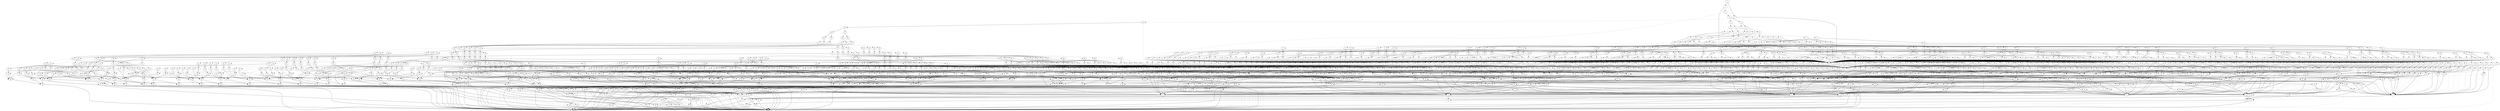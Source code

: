 digraph G {
0 [shape=box, label="0", style=filled, shape=box, height=0.3, width=0.3];
1 [shape=box, label="1", style=filled, shape=box, height=0.3, width=0.3];
122496 [label="0"];
122496 -> 121953 [style=dotted];
122496 -> 122495 [style=filled];
121953 [label="1"];
121953 -> 121949 [style=dotted];
121953 -> 121952 [style=filled];
121949 [label="2"];
121949 -> 120759 [style=dotted];
121949 -> 121948 [style=filled];
120759 [label="11"];
120759 -> 120758 [style=dotted];
120759 -> 118334 [style=filled];
120758 [label="12"];
120758 -> 36 [style=dotted];
120758 -> 88 [style=filled];
36 [label="17"];
36 -> 0 [style=dotted];
36 -> 1 [style=filled];
88 [label="43"];
88 -> 0 [style=dotted];
88 -> 1 [style=filled];
118334 [label="12"];
118334 -> 0 [style=dotted];
118334 -> 36 [style=filled];
121948 [label="3"];
121948 -> 121388 [style=dotted];
121948 -> 121947 [style=filled];
121388 [label="4"];
121388 -> 121073 [style=dotted];
121388 -> 121387 [style=filled];
121073 [label="5"];
121073 -> 120914 [style=dotted];
121073 -> 121072 [style=filled];
120914 [label="6"];
120914 -> 120836 [style=dotted];
120914 -> 120913 [style=filled];
120836 [label="7"];
120836 -> 120797 [style=dotted];
120836 -> 120835 [style=filled];
120797 [label="8"];
120797 -> 120778 [style=dotted];
120797 -> 120796 [style=filled];
120778 [label="9"];
120778 -> 120769 [style=dotted];
120778 -> 120777 [style=filled];
120769 [label="10"];
120769 -> 120765 [style=dotted];
120769 -> 120768 [style=filled];
120765 [label="11"];
120765 -> 120764 [style=dotted];
120765 -> 118334 [style=filled];
120764 [label="12"];
120764 -> 36 [style=dotted];
120764 -> 120763 [style=filled];
120763 [label="21"];
120763 -> 150 [style=dotted];
120763 -> 120762 [style=filled];
150 [label="74"];
150 -> 0 [style=dotted];
150 -> 1 [style=filled];
120762 [label="22"];
120762 -> 150 [style=dotted];
120762 -> 120761 [style=filled];
120761 [label="23"];
120761 -> 150 [style=dotted];
120761 -> 120760 [style=filled];
120760 [label="72"];
120760 -> 150 [style=dotted];
120760 -> 88432 [style=filled];
88432 [label="74"];
88432 -> 86595 [style=dotted];
88432 -> 86702 [style=filled];
86595 [label="75"];
86595 -> 0 [style=dotted];
86595 -> 154 [style=filled];
154 [label="76"];
154 -> 0 [style=dotted];
154 -> 1 [style=filled];
86702 [label="75"];
86702 -> 1 [style=dotted];
86702 -> 155 [style=filled];
155 [label="76"];
155 -> 1 [style=dotted];
155 -> 0 [style=filled];
120768 [label="11"];
120768 -> 120767 [style=dotted];
120768 -> 118334 [style=filled];
120767 [label="12"];
120767 -> 36 [style=dotted];
120767 -> 120766 [style=filled];
120766 [label="21"];
120766 -> 120762 [style=dotted];
120766 -> 88434 [style=filled];
88434 [label="22"];
88434 -> 150 [style=dotted];
88434 -> 88433 [style=filled];
88433 [label="23"];
88433 -> 150 [style=dotted];
88433 -> 88432 [style=filled];
120777 [label="10"];
120777 -> 120773 [style=dotted];
120777 -> 120776 [style=filled];
120773 [label="11"];
120773 -> 120772 [style=dotted];
120773 -> 118334 [style=filled];
120772 [label="12"];
120772 -> 36 [style=dotted];
120772 -> 120771 [style=filled];
120771 [label="21"];
120771 -> 88434 [style=dotted];
120771 -> 120770 [style=filled];
120770 [label="22"];
120770 -> 120761 [style=dotted];
120770 -> 88433 [style=filled];
120776 [label="11"];
120776 -> 120775 [style=dotted];
120776 -> 118334 [style=filled];
120775 [label="12"];
120775 -> 36 [style=dotted];
120775 -> 120774 [style=filled];
120774 [label="21"];
120774 -> 120770 [style=dotted];
120774 -> 88433 [style=filled];
120796 [label="9"];
120796 -> 120787 [style=dotted];
120796 -> 120795 [style=filled];
120787 [label="10"];
120787 -> 120783 [style=dotted];
120787 -> 120786 [style=filled];
120783 [label="11"];
120783 -> 120782 [style=dotted];
120783 -> 118334 [style=filled];
120782 [label="12"];
120782 -> 36 [style=dotted];
120782 -> 120781 [style=filled];
120781 [label="21"];
120781 -> 88433 [style=dotted];
120781 -> 120780 [style=filled];
120780 [label="22"];
120780 -> 88433 [style=dotted];
120780 -> 120779 [style=filled];
120779 [label="23"];
120779 -> 120760 [style=dotted];
120779 -> 88432 [style=filled];
120786 [label="11"];
120786 -> 120785 [style=dotted];
120786 -> 118334 [style=filled];
120785 [label="12"];
120785 -> 36 [style=dotted];
120785 -> 120784 [style=filled];
120784 [label="21"];
120784 -> 120780 [style=dotted];
120784 -> 88440 [style=filled];
88440 [label="22"];
88440 -> 88433 [style=dotted];
88440 -> 88432 [style=filled];
120795 [label="10"];
120795 -> 120791 [style=dotted];
120795 -> 120794 [style=filled];
120791 [label="11"];
120791 -> 120790 [style=dotted];
120791 -> 118334 [style=filled];
120790 [label="12"];
120790 -> 36 [style=dotted];
120790 -> 120789 [style=filled];
120789 [label="21"];
120789 -> 88440 [style=dotted];
120789 -> 120788 [style=filled];
120788 [label="22"];
120788 -> 120779 [style=dotted];
120788 -> 88432 [style=filled];
120794 [label="11"];
120794 -> 120793 [style=dotted];
120794 -> 118334 [style=filled];
120793 [label="12"];
120793 -> 36 [style=dotted];
120793 -> 120792 [style=filled];
120792 [label="21"];
120792 -> 120788 [style=dotted];
120792 -> 88432 [style=filled];
120835 [label="8"];
120835 -> 120816 [style=dotted];
120835 -> 120834 [style=filled];
120816 [label="9"];
120816 -> 120807 [style=dotted];
120816 -> 120815 [style=filled];
120807 [label="10"];
120807 -> 120803 [style=dotted];
120807 -> 120806 [style=filled];
120803 [label="11"];
120803 -> 120802 [style=dotted];
120803 -> 118334 [style=filled];
120802 [label="12"];
120802 -> 36 [style=dotted];
120802 -> 120801 [style=filled];
120801 [label="21"];
120801 -> 88432 [style=dotted];
120801 -> 120800 [style=filled];
120800 [label="22"];
120800 -> 88432 [style=dotted];
120800 -> 120799 [style=filled];
120799 [label="23"];
120799 -> 88432 [style=dotted];
120799 -> 120798 [style=filled];
120798 [label="72"];
120798 -> 88432 [style=dotted];
120798 -> 88447 [style=filled];
88447 [label="74"];
88447 -> 152 [style=dotted];
88447 -> 153 [style=filled];
152 [label="75"];
152 -> 0 [style=dotted];
152 -> 1 [style=filled];
153 [label="75"];
153 -> 1 [style=dotted];
153 -> 0 [style=filled];
120806 [label="11"];
120806 -> 120805 [style=dotted];
120806 -> 118334 [style=filled];
120805 [label="12"];
120805 -> 36 [style=dotted];
120805 -> 120804 [style=filled];
120804 [label="21"];
120804 -> 120800 [style=dotted];
120804 -> 88449 [style=filled];
88449 [label="22"];
88449 -> 88432 [style=dotted];
88449 -> 88448 [style=filled];
88448 [label="23"];
88448 -> 88432 [style=dotted];
88448 -> 88447 [style=filled];
120815 [label="10"];
120815 -> 120811 [style=dotted];
120815 -> 120814 [style=filled];
120811 [label="11"];
120811 -> 120810 [style=dotted];
120811 -> 118334 [style=filled];
120810 [label="12"];
120810 -> 36 [style=dotted];
120810 -> 120809 [style=filled];
120809 [label="21"];
120809 -> 88449 [style=dotted];
120809 -> 120808 [style=filled];
120808 [label="22"];
120808 -> 120799 [style=dotted];
120808 -> 88448 [style=filled];
120814 [label="11"];
120814 -> 120813 [style=dotted];
120814 -> 118334 [style=filled];
120813 [label="12"];
120813 -> 36 [style=dotted];
120813 -> 120812 [style=filled];
120812 [label="21"];
120812 -> 120808 [style=dotted];
120812 -> 88448 [style=filled];
120834 [label="9"];
120834 -> 120825 [style=dotted];
120834 -> 120833 [style=filled];
120825 [label="10"];
120825 -> 120821 [style=dotted];
120825 -> 120824 [style=filled];
120821 [label="11"];
120821 -> 120820 [style=dotted];
120821 -> 118334 [style=filled];
120820 [label="12"];
120820 -> 36 [style=dotted];
120820 -> 120819 [style=filled];
120819 [label="21"];
120819 -> 88448 [style=dotted];
120819 -> 120818 [style=filled];
120818 [label="22"];
120818 -> 88448 [style=dotted];
120818 -> 120817 [style=filled];
120817 [label="23"];
120817 -> 120798 [style=dotted];
120817 -> 88447 [style=filled];
120824 [label="11"];
120824 -> 120823 [style=dotted];
120824 -> 118334 [style=filled];
120823 [label="12"];
120823 -> 36 [style=dotted];
120823 -> 120822 [style=filled];
120822 [label="21"];
120822 -> 120818 [style=dotted];
120822 -> 88455 [style=filled];
88455 [label="22"];
88455 -> 88448 [style=dotted];
88455 -> 88447 [style=filled];
120833 [label="10"];
120833 -> 120829 [style=dotted];
120833 -> 120832 [style=filled];
120829 [label="11"];
120829 -> 120828 [style=dotted];
120829 -> 118334 [style=filled];
120828 [label="12"];
120828 -> 36 [style=dotted];
120828 -> 120827 [style=filled];
120827 [label="21"];
120827 -> 88455 [style=dotted];
120827 -> 120826 [style=filled];
120826 [label="22"];
120826 -> 120817 [style=dotted];
120826 -> 88447 [style=filled];
120832 [label="11"];
120832 -> 120831 [style=dotted];
120832 -> 118334 [style=filled];
120831 [label="12"];
120831 -> 36 [style=dotted];
120831 -> 120830 [style=filled];
120830 [label="21"];
120830 -> 120826 [style=dotted];
120830 -> 88447 [style=filled];
120913 [label="7"];
120913 -> 120874 [style=dotted];
120913 -> 120912 [style=filled];
120874 [label="8"];
120874 -> 120855 [style=dotted];
120874 -> 120873 [style=filled];
120855 [label="9"];
120855 -> 120846 [style=dotted];
120855 -> 120854 [style=filled];
120846 [label="10"];
120846 -> 120842 [style=dotted];
120846 -> 120845 [style=filled];
120842 [label="11"];
120842 -> 120841 [style=dotted];
120842 -> 118334 [style=filled];
120841 [label="12"];
120841 -> 36 [style=dotted];
120841 -> 120840 [style=filled];
120840 [label="21"];
120840 -> 88447 [style=dotted];
120840 -> 120839 [style=filled];
120839 [label="22"];
120839 -> 88447 [style=dotted];
120839 -> 120838 [style=filled];
120838 [label="23"];
120838 -> 88447 [style=dotted];
120838 -> 120837 [style=filled];
120837 [label="72"];
120837 -> 88447 [style=dotted];
120837 -> 88463 [style=filled];
88463 [label="74"];
88463 -> 86502 [style=dotted];
88463 -> 86409 [style=filled];
86502 [label="75"];
86502 -> 154 [style=dotted];
86502 -> 1 [style=filled];
86409 [label="75"];
86409 -> 155 [style=dotted];
86409 -> 0 [style=filled];
120845 [label="11"];
120845 -> 120844 [style=dotted];
120845 -> 118334 [style=filled];
120844 [label="12"];
120844 -> 36 [style=dotted];
120844 -> 120843 [style=filled];
120843 [label="21"];
120843 -> 120839 [style=dotted];
120843 -> 88465 [style=filled];
88465 [label="22"];
88465 -> 88447 [style=dotted];
88465 -> 88464 [style=filled];
88464 [label="23"];
88464 -> 88447 [style=dotted];
88464 -> 88463 [style=filled];
120854 [label="10"];
120854 -> 120850 [style=dotted];
120854 -> 120853 [style=filled];
120850 [label="11"];
120850 -> 120849 [style=dotted];
120850 -> 118334 [style=filled];
120849 [label="12"];
120849 -> 36 [style=dotted];
120849 -> 120848 [style=filled];
120848 [label="21"];
120848 -> 88465 [style=dotted];
120848 -> 120847 [style=filled];
120847 [label="22"];
120847 -> 120838 [style=dotted];
120847 -> 88464 [style=filled];
120853 [label="11"];
120853 -> 120852 [style=dotted];
120853 -> 118334 [style=filled];
120852 [label="12"];
120852 -> 36 [style=dotted];
120852 -> 120851 [style=filled];
120851 [label="21"];
120851 -> 120847 [style=dotted];
120851 -> 88464 [style=filled];
120873 [label="9"];
120873 -> 120864 [style=dotted];
120873 -> 120872 [style=filled];
120864 [label="10"];
120864 -> 120860 [style=dotted];
120864 -> 120863 [style=filled];
120860 [label="11"];
120860 -> 120859 [style=dotted];
120860 -> 118334 [style=filled];
120859 [label="12"];
120859 -> 36 [style=dotted];
120859 -> 120858 [style=filled];
120858 [label="21"];
120858 -> 88464 [style=dotted];
120858 -> 120857 [style=filled];
120857 [label="22"];
120857 -> 88464 [style=dotted];
120857 -> 120856 [style=filled];
120856 [label="23"];
120856 -> 120837 [style=dotted];
120856 -> 88463 [style=filled];
120863 [label="11"];
120863 -> 120862 [style=dotted];
120863 -> 118334 [style=filled];
120862 [label="12"];
120862 -> 36 [style=dotted];
120862 -> 120861 [style=filled];
120861 [label="21"];
120861 -> 120857 [style=dotted];
120861 -> 88471 [style=filled];
88471 [label="22"];
88471 -> 88464 [style=dotted];
88471 -> 88463 [style=filled];
120872 [label="10"];
120872 -> 120868 [style=dotted];
120872 -> 120871 [style=filled];
120868 [label="11"];
120868 -> 120867 [style=dotted];
120868 -> 118334 [style=filled];
120867 [label="12"];
120867 -> 36 [style=dotted];
120867 -> 120866 [style=filled];
120866 [label="21"];
120866 -> 88471 [style=dotted];
120866 -> 120865 [style=filled];
120865 [label="22"];
120865 -> 120856 [style=dotted];
120865 -> 88463 [style=filled];
120871 [label="11"];
120871 -> 120870 [style=dotted];
120871 -> 118334 [style=filled];
120870 [label="12"];
120870 -> 36 [style=dotted];
120870 -> 120869 [style=filled];
120869 [label="21"];
120869 -> 120865 [style=dotted];
120869 -> 88463 [style=filled];
120912 [label="8"];
120912 -> 120893 [style=dotted];
120912 -> 120911 [style=filled];
120893 [label="9"];
120893 -> 120884 [style=dotted];
120893 -> 120892 [style=filled];
120884 [label="10"];
120884 -> 120880 [style=dotted];
120884 -> 120883 [style=filled];
120880 [label="11"];
120880 -> 120879 [style=dotted];
120880 -> 118334 [style=filled];
120879 [label="12"];
120879 -> 36 [style=dotted];
120879 -> 120878 [style=filled];
120878 [label="21"];
120878 -> 88463 [style=dotted];
120878 -> 120877 [style=filled];
120877 [label="22"];
120877 -> 88463 [style=dotted];
120877 -> 120876 [style=filled];
120876 [label="23"];
120876 -> 88463 [style=dotted];
120876 -> 120875 [style=filled];
120875 [label="72"];
120875 -> 88463 [style=dotted];
120875 -> 151 [style=filled];
151 [label="74"];
151 -> 1 [style=dotted];
151 -> 0 [style=filled];
120883 [label="11"];
120883 -> 120882 [style=dotted];
120883 -> 118334 [style=filled];
120882 [label="12"];
120882 -> 36 [style=dotted];
120882 -> 120881 [style=filled];
120881 [label="21"];
120881 -> 120877 [style=dotted];
120881 -> 88479 [style=filled];
88479 [label="22"];
88479 -> 88463 [style=dotted];
88479 -> 88478 [style=filled];
88478 [label="23"];
88478 -> 88463 [style=dotted];
88478 -> 151 [style=filled];
120892 [label="10"];
120892 -> 120888 [style=dotted];
120892 -> 120891 [style=filled];
120888 [label="11"];
120888 -> 120887 [style=dotted];
120888 -> 118334 [style=filled];
120887 [label="12"];
120887 -> 36 [style=dotted];
120887 -> 120886 [style=filled];
120886 [label="21"];
120886 -> 88479 [style=dotted];
120886 -> 120885 [style=filled];
120885 [label="22"];
120885 -> 120876 [style=dotted];
120885 -> 88478 [style=filled];
120891 [label="11"];
120891 -> 120890 [style=dotted];
120891 -> 118334 [style=filled];
120890 [label="12"];
120890 -> 36 [style=dotted];
120890 -> 120889 [style=filled];
120889 [label="21"];
120889 -> 120885 [style=dotted];
120889 -> 88478 [style=filled];
120911 [label="9"];
120911 -> 120902 [style=dotted];
120911 -> 120910 [style=filled];
120902 [label="10"];
120902 -> 120898 [style=dotted];
120902 -> 120901 [style=filled];
120898 [label="11"];
120898 -> 120897 [style=dotted];
120898 -> 118334 [style=filled];
120897 [label="12"];
120897 -> 36 [style=dotted];
120897 -> 120896 [style=filled];
120896 [label="21"];
120896 -> 88478 [style=dotted];
120896 -> 120895 [style=filled];
120895 [label="22"];
120895 -> 88478 [style=dotted];
120895 -> 120894 [style=filled];
120894 [label="23"];
120894 -> 120875 [style=dotted];
120894 -> 151 [style=filled];
120901 [label="11"];
120901 -> 120900 [style=dotted];
120901 -> 118334 [style=filled];
120900 [label="12"];
120900 -> 36 [style=dotted];
120900 -> 120899 [style=filled];
120899 [label="21"];
120899 -> 120895 [style=dotted];
120899 -> 88485 [style=filled];
88485 [label="22"];
88485 -> 88478 [style=dotted];
88485 -> 151 [style=filled];
120910 [label="10"];
120910 -> 120906 [style=dotted];
120910 -> 120909 [style=filled];
120906 [label="11"];
120906 -> 120905 [style=dotted];
120906 -> 118334 [style=filled];
120905 [label="12"];
120905 -> 36 [style=dotted];
120905 -> 120904 [style=filled];
120904 [label="21"];
120904 -> 88485 [style=dotted];
120904 -> 120903 [style=filled];
120903 [label="22"];
120903 -> 120894 [style=dotted];
120903 -> 151 [style=filled];
120909 [label="11"];
120909 -> 120908 [style=dotted];
120909 -> 118334 [style=filled];
120908 [label="12"];
120908 -> 36 [style=dotted];
120908 -> 120907 [style=filled];
120907 [label="21"];
120907 -> 120903 [style=dotted];
120907 -> 151 [style=filled];
121072 [label="6"];
121072 -> 120992 [style=dotted];
121072 -> 121071 [style=filled];
120992 [label="7"];
120992 -> 120952 [style=dotted];
120992 -> 120991 [style=filled];
120952 [label="8"];
120952 -> 120933 [style=dotted];
120952 -> 120951 [style=filled];
120933 [label="9"];
120933 -> 120924 [style=dotted];
120933 -> 120932 [style=filled];
120924 [label="10"];
120924 -> 120920 [style=dotted];
120924 -> 120923 [style=filled];
120920 [label="11"];
120920 -> 120919 [style=dotted];
120920 -> 118334 [style=filled];
120919 [label="12"];
120919 -> 36 [style=dotted];
120919 -> 120918 [style=filled];
120918 [label="21"];
120918 -> 151 [style=dotted];
120918 -> 120917 [style=filled];
120917 [label="22"];
120917 -> 151 [style=dotted];
120917 -> 120916 [style=filled];
120916 [label="23"];
120916 -> 151 [style=dotted];
120916 -> 120915 [style=filled];
120915 [label="72"];
120915 -> 151 [style=dotted];
120915 -> 113371 [style=filled];
113371 [label="73"];
113371 -> 88370 [style=dotted];
113371 -> 87616 [style=filled];
88370 [label="74"];
88370 -> 86702 [style=dotted];
88370 -> 86595 [style=filled];
87616 [label="74"];
87616 -> 86702 [style=dotted];
87616 -> 0 [style=filled];
120923 [label="11"];
120923 -> 120922 [style=dotted];
120923 -> 118334 [style=filled];
120922 [label="12"];
120922 -> 36 [style=dotted];
120922 -> 120921 [style=filled];
120921 [label="21"];
120921 -> 120917 [style=dotted];
120921 -> 88372 [style=filled];
88372 [label="22"];
88372 -> 151 [style=dotted];
88372 -> 88371 [style=filled];
88371 [label="23"];
88371 -> 151 [style=dotted];
88371 -> 88370 [style=filled];
120932 [label="10"];
120932 -> 120928 [style=dotted];
120932 -> 120931 [style=filled];
120928 [label="11"];
120928 -> 120927 [style=dotted];
120928 -> 118334 [style=filled];
120927 [label="12"];
120927 -> 36 [style=dotted];
120927 -> 120926 [style=filled];
120926 [label="21"];
120926 -> 88372 [style=dotted];
120926 -> 120925 [style=filled];
120925 [label="22"];
120925 -> 120916 [style=dotted];
120925 -> 88371 [style=filled];
120931 [label="11"];
120931 -> 120930 [style=dotted];
120931 -> 118334 [style=filled];
120930 [label="12"];
120930 -> 36 [style=dotted];
120930 -> 120929 [style=filled];
120929 [label="21"];
120929 -> 120925 [style=dotted];
120929 -> 88371 [style=filled];
120951 [label="9"];
120951 -> 120942 [style=dotted];
120951 -> 120950 [style=filled];
120942 [label="10"];
120942 -> 120938 [style=dotted];
120942 -> 120941 [style=filled];
120938 [label="11"];
120938 -> 120937 [style=dotted];
120938 -> 118334 [style=filled];
120937 [label="12"];
120937 -> 36 [style=dotted];
120937 -> 120936 [style=filled];
120936 [label="21"];
120936 -> 88371 [style=dotted];
120936 -> 120935 [style=filled];
120935 [label="22"];
120935 -> 88371 [style=dotted];
120935 -> 120934 [style=filled];
120934 [label="23"];
120934 -> 120915 [style=dotted];
120934 -> 88370 [style=filled];
120941 [label="11"];
120941 -> 120940 [style=dotted];
120941 -> 118334 [style=filled];
120940 [label="12"];
120940 -> 36 [style=dotted];
120940 -> 120939 [style=filled];
120939 [label="21"];
120939 -> 120935 [style=dotted];
120939 -> 88378 [style=filled];
88378 [label="22"];
88378 -> 88371 [style=dotted];
88378 -> 88370 [style=filled];
120950 [label="10"];
120950 -> 120946 [style=dotted];
120950 -> 120949 [style=filled];
120946 [label="11"];
120946 -> 120945 [style=dotted];
120946 -> 118334 [style=filled];
120945 [label="12"];
120945 -> 36 [style=dotted];
120945 -> 120944 [style=filled];
120944 [label="21"];
120944 -> 88378 [style=dotted];
120944 -> 120943 [style=filled];
120943 [label="22"];
120943 -> 120934 [style=dotted];
120943 -> 88370 [style=filled];
120949 [label="11"];
120949 -> 120948 [style=dotted];
120949 -> 118334 [style=filled];
120948 [label="12"];
120948 -> 36 [style=dotted];
120948 -> 120947 [style=filled];
120947 [label="21"];
120947 -> 120943 [style=dotted];
120947 -> 88370 [style=filled];
120991 [label="8"];
120991 -> 120972 [style=dotted];
120991 -> 120990 [style=filled];
120972 [label="9"];
120972 -> 120963 [style=dotted];
120972 -> 120971 [style=filled];
120963 [label="10"];
120963 -> 120959 [style=dotted];
120963 -> 120962 [style=filled];
120959 [label="11"];
120959 -> 120958 [style=dotted];
120959 -> 118334 [style=filled];
120958 [label="12"];
120958 -> 36 [style=dotted];
120958 -> 120957 [style=filled];
120957 [label="21"];
120957 -> 88370 [style=dotted];
120957 -> 120956 [style=filled];
120956 [label="22"];
120956 -> 88370 [style=dotted];
120956 -> 120955 [style=filled];
120955 [label="23"];
120955 -> 88370 [style=dotted];
120955 -> 120954 [style=filled];
120954 [label="72"];
120954 -> 88370 [style=dotted];
120954 -> 120953 [style=filled];
120953 [label="73"];
120953 -> 88385 [style=dotted];
120953 -> 88725 [style=filled];
88385 [label="74"];
88385 -> 153 [style=dotted];
88385 -> 152 [style=filled];
88725 [label="74"];
88725 -> 153 [style=dotted];
88725 -> 86595 [style=filled];
120962 [label="11"];
120962 -> 120961 [style=dotted];
120962 -> 118334 [style=filled];
120961 [label="12"];
120961 -> 36 [style=dotted];
120961 -> 120960 [style=filled];
120960 [label="21"];
120960 -> 120956 [style=dotted];
120960 -> 88387 [style=filled];
88387 [label="22"];
88387 -> 88370 [style=dotted];
88387 -> 88386 [style=filled];
88386 [label="23"];
88386 -> 88370 [style=dotted];
88386 -> 88385 [style=filled];
120971 [label="10"];
120971 -> 120967 [style=dotted];
120971 -> 120970 [style=filled];
120967 [label="11"];
120967 -> 120966 [style=dotted];
120967 -> 118334 [style=filled];
120966 [label="12"];
120966 -> 36 [style=dotted];
120966 -> 120965 [style=filled];
120965 [label="21"];
120965 -> 88387 [style=dotted];
120965 -> 120964 [style=filled];
120964 [label="22"];
120964 -> 120955 [style=dotted];
120964 -> 88386 [style=filled];
120970 [label="11"];
120970 -> 120969 [style=dotted];
120970 -> 118334 [style=filled];
120969 [label="12"];
120969 -> 36 [style=dotted];
120969 -> 120968 [style=filled];
120968 [label="21"];
120968 -> 120964 [style=dotted];
120968 -> 88386 [style=filled];
120990 [label="9"];
120990 -> 120981 [style=dotted];
120990 -> 120989 [style=filled];
120981 [label="10"];
120981 -> 120977 [style=dotted];
120981 -> 120980 [style=filled];
120977 [label="11"];
120977 -> 120976 [style=dotted];
120977 -> 118334 [style=filled];
120976 [label="12"];
120976 -> 36 [style=dotted];
120976 -> 120975 [style=filled];
120975 [label="21"];
120975 -> 88386 [style=dotted];
120975 -> 120974 [style=filled];
120974 [label="22"];
120974 -> 88386 [style=dotted];
120974 -> 120973 [style=filled];
120973 [label="23"];
120973 -> 120954 [style=dotted];
120973 -> 88385 [style=filled];
120980 [label="11"];
120980 -> 120979 [style=dotted];
120980 -> 118334 [style=filled];
120979 [label="12"];
120979 -> 36 [style=dotted];
120979 -> 120978 [style=filled];
120978 [label="21"];
120978 -> 120974 [style=dotted];
120978 -> 88393 [style=filled];
88393 [label="22"];
88393 -> 88386 [style=dotted];
88393 -> 88385 [style=filled];
120989 [label="10"];
120989 -> 120985 [style=dotted];
120989 -> 120988 [style=filled];
120985 [label="11"];
120985 -> 120984 [style=dotted];
120985 -> 118334 [style=filled];
120984 [label="12"];
120984 -> 36 [style=dotted];
120984 -> 120983 [style=filled];
120983 [label="21"];
120983 -> 88393 [style=dotted];
120983 -> 120982 [style=filled];
120982 [label="22"];
120982 -> 120973 [style=dotted];
120982 -> 88385 [style=filled];
120988 [label="11"];
120988 -> 120987 [style=dotted];
120988 -> 118334 [style=filled];
120987 [label="12"];
120987 -> 36 [style=dotted];
120987 -> 120986 [style=filled];
120986 [label="21"];
120986 -> 120982 [style=dotted];
120986 -> 88385 [style=filled];
121071 [label="7"];
121071 -> 121031 [style=dotted];
121071 -> 121070 [style=filled];
121031 [label="8"];
121031 -> 121012 [style=dotted];
121031 -> 121030 [style=filled];
121012 [label="9"];
121012 -> 121003 [style=dotted];
121012 -> 121011 [style=filled];
121003 [label="10"];
121003 -> 120999 [style=dotted];
121003 -> 121002 [style=filled];
120999 [label="11"];
120999 -> 120998 [style=dotted];
120999 -> 118334 [style=filled];
120998 [label="12"];
120998 -> 36 [style=dotted];
120998 -> 120997 [style=filled];
120997 [label="21"];
120997 -> 88385 [style=dotted];
120997 -> 120996 [style=filled];
120996 [label="22"];
120996 -> 88385 [style=dotted];
120996 -> 120995 [style=filled];
120995 [label="23"];
120995 -> 88385 [style=dotted];
120995 -> 120994 [style=filled];
120994 [label="72"];
120994 -> 88385 [style=dotted];
120994 -> 120993 [style=filled];
120993 [label="73"];
120993 -> 88401 [style=dotted];
120993 -> 88748 [style=filled];
88401 [label="74"];
88401 -> 86409 [style=dotted];
88401 -> 86502 [style=filled];
88748 [label="74"];
88748 -> 86409 [style=dotted];
88748 -> 152 [style=filled];
121002 [label="11"];
121002 -> 121001 [style=dotted];
121002 -> 118334 [style=filled];
121001 [label="12"];
121001 -> 36 [style=dotted];
121001 -> 121000 [style=filled];
121000 [label="21"];
121000 -> 120996 [style=dotted];
121000 -> 88403 [style=filled];
88403 [label="22"];
88403 -> 88385 [style=dotted];
88403 -> 88402 [style=filled];
88402 [label="23"];
88402 -> 88385 [style=dotted];
88402 -> 88401 [style=filled];
121011 [label="10"];
121011 -> 121007 [style=dotted];
121011 -> 121010 [style=filled];
121007 [label="11"];
121007 -> 121006 [style=dotted];
121007 -> 118334 [style=filled];
121006 [label="12"];
121006 -> 36 [style=dotted];
121006 -> 121005 [style=filled];
121005 [label="21"];
121005 -> 88403 [style=dotted];
121005 -> 121004 [style=filled];
121004 [label="22"];
121004 -> 120995 [style=dotted];
121004 -> 88402 [style=filled];
121010 [label="11"];
121010 -> 121009 [style=dotted];
121010 -> 118334 [style=filled];
121009 [label="12"];
121009 -> 36 [style=dotted];
121009 -> 121008 [style=filled];
121008 [label="21"];
121008 -> 121004 [style=dotted];
121008 -> 88402 [style=filled];
121030 [label="9"];
121030 -> 121021 [style=dotted];
121030 -> 121029 [style=filled];
121021 [label="10"];
121021 -> 121017 [style=dotted];
121021 -> 121020 [style=filled];
121017 [label="11"];
121017 -> 121016 [style=dotted];
121017 -> 118334 [style=filled];
121016 [label="12"];
121016 -> 36 [style=dotted];
121016 -> 121015 [style=filled];
121015 [label="21"];
121015 -> 88402 [style=dotted];
121015 -> 121014 [style=filled];
121014 [label="22"];
121014 -> 88402 [style=dotted];
121014 -> 121013 [style=filled];
121013 [label="23"];
121013 -> 120994 [style=dotted];
121013 -> 88401 [style=filled];
121020 [label="11"];
121020 -> 121019 [style=dotted];
121020 -> 118334 [style=filled];
121019 [label="12"];
121019 -> 36 [style=dotted];
121019 -> 121018 [style=filled];
121018 [label="21"];
121018 -> 121014 [style=dotted];
121018 -> 88409 [style=filled];
88409 [label="22"];
88409 -> 88402 [style=dotted];
88409 -> 88401 [style=filled];
121029 [label="10"];
121029 -> 121025 [style=dotted];
121029 -> 121028 [style=filled];
121025 [label="11"];
121025 -> 121024 [style=dotted];
121025 -> 118334 [style=filled];
121024 [label="12"];
121024 -> 36 [style=dotted];
121024 -> 121023 [style=filled];
121023 [label="21"];
121023 -> 88409 [style=dotted];
121023 -> 121022 [style=filled];
121022 [label="22"];
121022 -> 121013 [style=dotted];
121022 -> 88401 [style=filled];
121028 [label="11"];
121028 -> 121027 [style=dotted];
121028 -> 118334 [style=filled];
121027 [label="12"];
121027 -> 36 [style=dotted];
121027 -> 121026 [style=filled];
121026 [label="21"];
121026 -> 121022 [style=dotted];
121026 -> 88401 [style=filled];
121070 [label="8"];
121070 -> 121051 [style=dotted];
121070 -> 121069 [style=filled];
121051 [label="9"];
121051 -> 121042 [style=dotted];
121051 -> 121050 [style=filled];
121042 [label="10"];
121042 -> 121038 [style=dotted];
121042 -> 121041 [style=filled];
121038 [label="11"];
121038 -> 121037 [style=dotted];
121038 -> 118334 [style=filled];
121037 [label="12"];
121037 -> 36 [style=dotted];
121037 -> 121036 [style=filled];
121036 [label="21"];
121036 -> 88401 [style=dotted];
121036 -> 121035 [style=filled];
121035 [label="22"];
121035 -> 88401 [style=dotted];
121035 -> 121034 [style=filled];
121034 [label="23"];
121034 -> 88401 [style=dotted];
121034 -> 121033 [style=filled];
121033 [label="72"];
121033 -> 88401 [style=dotted];
121033 -> 121032 [style=filled];
121032 [label="73"];
121032 -> 150 [style=dotted];
121032 -> 88025 [style=filled];
88025 [label="74"];
88025 -> 0 [style=dotted];
88025 -> 86502 [style=filled];
121041 [label="11"];
121041 -> 121040 [style=dotted];
121041 -> 118334 [style=filled];
121040 [label="12"];
121040 -> 36 [style=dotted];
121040 -> 121039 [style=filled];
121039 [label="21"];
121039 -> 121035 [style=dotted];
121039 -> 88417 [style=filled];
88417 [label="22"];
88417 -> 88401 [style=dotted];
88417 -> 88416 [style=filled];
88416 [label="23"];
88416 -> 88401 [style=dotted];
88416 -> 150 [style=filled];
121050 [label="10"];
121050 -> 121046 [style=dotted];
121050 -> 121049 [style=filled];
121046 [label="11"];
121046 -> 121045 [style=dotted];
121046 -> 118334 [style=filled];
121045 [label="12"];
121045 -> 36 [style=dotted];
121045 -> 121044 [style=filled];
121044 [label="21"];
121044 -> 88417 [style=dotted];
121044 -> 121043 [style=filled];
121043 [label="22"];
121043 -> 121034 [style=dotted];
121043 -> 88416 [style=filled];
121049 [label="11"];
121049 -> 121048 [style=dotted];
121049 -> 118334 [style=filled];
121048 [label="12"];
121048 -> 36 [style=dotted];
121048 -> 121047 [style=filled];
121047 [label="21"];
121047 -> 121043 [style=dotted];
121047 -> 88416 [style=filled];
121069 [label="9"];
121069 -> 121060 [style=dotted];
121069 -> 121068 [style=filled];
121060 [label="10"];
121060 -> 121056 [style=dotted];
121060 -> 121059 [style=filled];
121056 [label="11"];
121056 -> 121055 [style=dotted];
121056 -> 118334 [style=filled];
121055 [label="12"];
121055 -> 36 [style=dotted];
121055 -> 121054 [style=filled];
121054 [label="21"];
121054 -> 88416 [style=dotted];
121054 -> 121053 [style=filled];
121053 [label="22"];
121053 -> 88416 [style=dotted];
121053 -> 121052 [style=filled];
121052 [label="23"];
121052 -> 121033 [style=dotted];
121052 -> 150 [style=filled];
121059 [label="11"];
121059 -> 121058 [style=dotted];
121059 -> 118334 [style=filled];
121058 [label="12"];
121058 -> 36 [style=dotted];
121058 -> 121057 [style=filled];
121057 [label="21"];
121057 -> 121053 [style=dotted];
121057 -> 88423 [style=filled];
88423 [label="22"];
88423 -> 88416 [style=dotted];
88423 -> 150 [style=filled];
121068 [label="10"];
121068 -> 121064 [style=dotted];
121068 -> 121067 [style=filled];
121064 [label="11"];
121064 -> 121063 [style=dotted];
121064 -> 118334 [style=filled];
121063 [label="12"];
121063 -> 36 [style=dotted];
121063 -> 121062 [style=filled];
121062 [label="21"];
121062 -> 88423 [style=dotted];
121062 -> 121061 [style=filled];
121061 [label="22"];
121061 -> 121052 [style=dotted];
121061 -> 150 [style=filled];
121067 [label="11"];
121067 -> 121066 [style=dotted];
121067 -> 118334 [style=filled];
121066 [label="12"];
121066 -> 36 [style=dotted];
121066 -> 121065 [style=filled];
121065 [label="21"];
121065 -> 121061 [style=dotted];
121065 -> 150 [style=filled];
121387 [label="5"];
121387 -> 121232 [style=dotted];
121387 -> 121386 [style=filled];
121232 [label="6"];
121232 -> 121152 [style=dotted];
121232 -> 121231 [style=filled];
121152 [label="7"];
121152 -> 121112 [style=dotted];
121152 -> 121151 [style=filled];
121112 [label="8"];
121112 -> 121093 [style=dotted];
121112 -> 121111 [style=filled];
121093 [label="9"];
121093 -> 121084 [style=dotted];
121093 -> 121092 [style=filled];
121084 [label="10"];
121084 -> 121080 [style=dotted];
121084 -> 121083 [style=filled];
121080 [label="11"];
121080 -> 121079 [style=dotted];
121080 -> 118334 [style=filled];
121079 [label="12"];
121079 -> 36 [style=dotted];
121079 -> 121078 [style=filled];
121078 [label="21"];
121078 -> 150 [style=dotted];
121078 -> 121077 [style=filled];
121077 [label="22"];
121077 -> 150 [style=dotted];
121077 -> 121076 [style=filled];
121076 [label="23"];
121076 -> 150 [style=dotted];
121076 -> 121075 [style=filled];
121075 [label="72"];
121075 -> 150 [style=dotted];
121075 -> 121074 [style=filled];
121074 [label="73"];
121074 -> 88432 [style=dotted];
121074 -> 150 [style=filled];
121083 [label="11"];
121083 -> 121082 [style=dotted];
121083 -> 118334 [style=filled];
121082 [label="12"];
121082 -> 36 [style=dotted];
121082 -> 121081 [style=filled];
121081 [label="21"];
121081 -> 121077 [style=dotted];
121081 -> 88434 [style=filled];
121092 [label="10"];
121092 -> 121088 [style=dotted];
121092 -> 121091 [style=filled];
121088 [label="11"];
121088 -> 121087 [style=dotted];
121088 -> 118334 [style=filled];
121087 [label="12"];
121087 -> 36 [style=dotted];
121087 -> 121086 [style=filled];
121086 [label="21"];
121086 -> 88434 [style=dotted];
121086 -> 121085 [style=filled];
121085 [label="22"];
121085 -> 121076 [style=dotted];
121085 -> 88433 [style=filled];
121091 [label="11"];
121091 -> 121090 [style=dotted];
121091 -> 118334 [style=filled];
121090 [label="12"];
121090 -> 36 [style=dotted];
121090 -> 121089 [style=filled];
121089 [label="21"];
121089 -> 121085 [style=dotted];
121089 -> 88433 [style=filled];
121111 [label="9"];
121111 -> 121102 [style=dotted];
121111 -> 121110 [style=filled];
121102 [label="10"];
121102 -> 121098 [style=dotted];
121102 -> 121101 [style=filled];
121098 [label="11"];
121098 -> 121097 [style=dotted];
121098 -> 118334 [style=filled];
121097 [label="12"];
121097 -> 36 [style=dotted];
121097 -> 121096 [style=filled];
121096 [label="21"];
121096 -> 88433 [style=dotted];
121096 -> 121095 [style=filled];
121095 [label="22"];
121095 -> 88433 [style=dotted];
121095 -> 121094 [style=filled];
121094 [label="23"];
121094 -> 121075 [style=dotted];
121094 -> 88432 [style=filled];
121101 [label="11"];
121101 -> 121100 [style=dotted];
121101 -> 118334 [style=filled];
121100 [label="12"];
121100 -> 36 [style=dotted];
121100 -> 121099 [style=filled];
121099 [label="21"];
121099 -> 121095 [style=dotted];
121099 -> 88440 [style=filled];
121110 [label="10"];
121110 -> 121106 [style=dotted];
121110 -> 121109 [style=filled];
121106 [label="11"];
121106 -> 121105 [style=dotted];
121106 -> 118334 [style=filled];
121105 [label="12"];
121105 -> 36 [style=dotted];
121105 -> 121104 [style=filled];
121104 [label="21"];
121104 -> 88440 [style=dotted];
121104 -> 121103 [style=filled];
121103 [label="22"];
121103 -> 121094 [style=dotted];
121103 -> 88432 [style=filled];
121109 [label="11"];
121109 -> 121108 [style=dotted];
121109 -> 118334 [style=filled];
121108 [label="12"];
121108 -> 36 [style=dotted];
121108 -> 121107 [style=filled];
121107 [label="21"];
121107 -> 121103 [style=dotted];
121107 -> 88432 [style=filled];
121151 [label="8"];
121151 -> 121132 [style=dotted];
121151 -> 121150 [style=filled];
121132 [label="9"];
121132 -> 121123 [style=dotted];
121132 -> 121131 [style=filled];
121123 [label="10"];
121123 -> 121119 [style=dotted];
121123 -> 121122 [style=filled];
121119 [label="11"];
121119 -> 121118 [style=dotted];
121119 -> 118334 [style=filled];
121118 [label="12"];
121118 -> 36 [style=dotted];
121118 -> 121117 [style=filled];
121117 [label="21"];
121117 -> 88432 [style=dotted];
121117 -> 121116 [style=filled];
121116 [label="22"];
121116 -> 88432 [style=dotted];
121116 -> 121115 [style=filled];
121115 [label="23"];
121115 -> 88432 [style=dotted];
121115 -> 121114 [style=filled];
121114 [label="72"];
121114 -> 88432 [style=dotted];
121114 -> 121113 [style=filled];
121113 [label="73"];
121113 -> 88447 [style=dotted];
121113 -> 88432 [style=filled];
121122 [label="11"];
121122 -> 121121 [style=dotted];
121122 -> 118334 [style=filled];
121121 [label="12"];
121121 -> 36 [style=dotted];
121121 -> 121120 [style=filled];
121120 [label="21"];
121120 -> 121116 [style=dotted];
121120 -> 88449 [style=filled];
121131 [label="10"];
121131 -> 121127 [style=dotted];
121131 -> 121130 [style=filled];
121127 [label="11"];
121127 -> 121126 [style=dotted];
121127 -> 118334 [style=filled];
121126 [label="12"];
121126 -> 36 [style=dotted];
121126 -> 121125 [style=filled];
121125 [label="21"];
121125 -> 88449 [style=dotted];
121125 -> 121124 [style=filled];
121124 [label="22"];
121124 -> 121115 [style=dotted];
121124 -> 88448 [style=filled];
121130 [label="11"];
121130 -> 121129 [style=dotted];
121130 -> 118334 [style=filled];
121129 [label="12"];
121129 -> 36 [style=dotted];
121129 -> 121128 [style=filled];
121128 [label="21"];
121128 -> 121124 [style=dotted];
121128 -> 88448 [style=filled];
121150 [label="9"];
121150 -> 121141 [style=dotted];
121150 -> 121149 [style=filled];
121141 [label="10"];
121141 -> 121137 [style=dotted];
121141 -> 121140 [style=filled];
121137 [label="11"];
121137 -> 121136 [style=dotted];
121137 -> 118334 [style=filled];
121136 [label="12"];
121136 -> 36 [style=dotted];
121136 -> 121135 [style=filled];
121135 [label="21"];
121135 -> 88448 [style=dotted];
121135 -> 121134 [style=filled];
121134 [label="22"];
121134 -> 88448 [style=dotted];
121134 -> 121133 [style=filled];
121133 [label="23"];
121133 -> 121114 [style=dotted];
121133 -> 88447 [style=filled];
121140 [label="11"];
121140 -> 121139 [style=dotted];
121140 -> 118334 [style=filled];
121139 [label="12"];
121139 -> 36 [style=dotted];
121139 -> 121138 [style=filled];
121138 [label="21"];
121138 -> 121134 [style=dotted];
121138 -> 88455 [style=filled];
121149 [label="10"];
121149 -> 121145 [style=dotted];
121149 -> 121148 [style=filled];
121145 [label="11"];
121145 -> 121144 [style=dotted];
121145 -> 118334 [style=filled];
121144 [label="12"];
121144 -> 36 [style=dotted];
121144 -> 121143 [style=filled];
121143 [label="21"];
121143 -> 88455 [style=dotted];
121143 -> 121142 [style=filled];
121142 [label="22"];
121142 -> 121133 [style=dotted];
121142 -> 88447 [style=filled];
121148 [label="11"];
121148 -> 121147 [style=dotted];
121148 -> 118334 [style=filled];
121147 [label="12"];
121147 -> 36 [style=dotted];
121147 -> 121146 [style=filled];
121146 [label="21"];
121146 -> 121142 [style=dotted];
121146 -> 88447 [style=filled];
121231 [label="7"];
121231 -> 121191 [style=dotted];
121231 -> 121230 [style=filled];
121191 [label="8"];
121191 -> 121172 [style=dotted];
121191 -> 121190 [style=filled];
121172 [label="9"];
121172 -> 121163 [style=dotted];
121172 -> 121171 [style=filled];
121163 [label="10"];
121163 -> 121159 [style=dotted];
121163 -> 121162 [style=filled];
121159 [label="11"];
121159 -> 121158 [style=dotted];
121159 -> 118334 [style=filled];
121158 [label="12"];
121158 -> 36 [style=dotted];
121158 -> 121157 [style=filled];
121157 [label="21"];
121157 -> 88447 [style=dotted];
121157 -> 121156 [style=filled];
121156 [label="22"];
121156 -> 88447 [style=dotted];
121156 -> 121155 [style=filled];
121155 [label="23"];
121155 -> 88447 [style=dotted];
121155 -> 121154 [style=filled];
121154 [label="72"];
121154 -> 88447 [style=dotted];
121154 -> 121153 [style=filled];
121153 [label="73"];
121153 -> 88463 [style=dotted];
121153 -> 88447 [style=filled];
121162 [label="11"];
121162 -> 121161 [style=dotted];
121162 -> 118334 [style=filled];
121161 [label="12"];
121161 -> 36 [style=dotted];
121161 -> 121160 [style=filled];
121160 [label="21"];
121160 -> 121156 [style=dotted];
121160 -> 88465 [style=filled];
121171 [label="10"];
121171 -> 121167 [style=dotted];
121171 -> 121170 [style=filled];
121167 [label="11"];
121167 -> 121166 [style=dotted];
121167 -> 118334 [style=filled];
121166 [label="12"];
121166 -> 36 [style=dotted];
121166 -> 121165 [style=filled];
121165 [label="21"];
121165 -> 88465 [style=dotted];
121165 -> 121164 [style=filled];
121164 [label="22"];
121164 -> 121155 [style=dotted];
121164 -> 88464 [style=filled];
121170 [label="11"];
121170 -> 121169 [style=dotted];
121170 -> 118334 [style=filled];
121169 [label="12"];
121169 -> 36 [style=dotted];
121169 -> 121168 [style=filled];
121168 [label="21"];
121168 -> 121164 [style=dotted];
121168 -> 88464 [style=filled];
121190 [label="9"];
121190 -> 121181 [style=dotted];
121190 -> 121189 [style=filled];
121181 [label="10"];
121181 -> 121177 [style=dotted];
121181 -> 121180 [style=filled];
121177 [label="11"];
121177 -> 121176 [style=dotted];
121177 -> 118334 [style=filled];
121176 [label="12"];
121176 -> 36 [style=dotted];
121176 -> 121175 [style=filled];
121175 [label="21"];
121175 -> 88464 [style=dotted];
121175 -> 121174 [style=filled];
121174 [label="22"];
121174 -> 88464 [style=dotted];
121174 -> 121173 [style=filled];
121173 [label="23"];
121173 -> 121154 [style=dotted];
121173 -> 88463 [style=filled];
121180 [label="11"];
121180 -> 121179 [style=dotted];
121180 -> 118334 [style=filled];
121179 [label="12"];
121179 -> 36 [style=dotted];
121179 -> 121178 [style=filled];
121178 [label="21"];
121178 -> 121174 [style=dotted];
121178 -> 88471 [style=filled];
121189 [label="10"];
121189 -> 121185 [style=dotted];
121189 -> 121188 [style=filled];
121185 [label="11"];
121185 -> 121184 [style=dotted];
121185 -> 118334 [style=filled];
121184 [label="12"];
121184 -> 36 [style=dotted];
121184 -> 121183 [style=filled];
121183 [label="21"];
121183 -> 88471 [style=dotted];
121183 -> 121182 [style=filled];
121182 [label="22"];
121182 -> 121173 [style=dotted];
121182 -> 88463 [style=filled];
121188 [label="11"];
121188 -> 121187 [style=dotted];
121188 -> 118334 [style=filled];
121187 [label="12"];
121187 -> 36 [style=dotted];
121187 -> 121186 [style=filled];
121186 [label="21"];
121186 -> 121182 [style=dotted];
121186 -> 88463 [style=filled];
121230 [label="8"];
121230 -> 121211 [style=dotted];
121230 -> 121229 [style=filled];
121211 [label="9"];
121211 -> 121202 [style=dotted];
121211 -> 121210 [style=filled];
121202 [label="10"];
121202 -> 121198 [style=dotted];
121202 -> 121201 [style=filled];
121198 [label="11"];
121198 -> 121197 [style=dotted];
121198 -> 118334 [style=filled];
121197 [label="12"];
121197 -> 36 [style=dotted];
121197 -> 121196 [style=filled];
121196 [label="21"];
121196 -> 88463 [style=dotted];
121196 -> 121195 [style=filled];
121195 [label="22"];
121195 -> 88463 [style=dotted];
121195 -> 121194 [style=filled];
121194 [label="23"];
121194 -> 88463 [style=dotted];
121194 -> 121193 [style=filled];
121193 [label="72"];
121193 -> 88463 [style=dotted];
121193 -> 121192 [style=filled];
121192 [label="73"];
121192 -> 151 [style=dotted];
121192 -> 88463 [style=filled];
121201 [label="11"];
121201 -> 121200 [style=dotted];
121201 -> 118334 [style=filled];
121200 [label="12"];
121200 -> 36 [style=dotted];
121200 -> 121199 [style=filled];
121199 [label="21"];
121199 -> 121195 [style=dotted];
121199 -> 88479 [style=filled];
121210 [label="10"];
121210 -> 121206 [style=dotted];
121210 -> 121209 [style=filled];
121206 [label="11"];
121206 -> 121205 [style=dotted];
121206 -> 118334 [style=filled];
121205 [label="12"];
121205 -> 36 [style=dotted];
121205 -> 121204 [style=filled];
121204 [label="21"];
121204 -> 88479 [style=dotted];
121204 -> 121203 [style=filled];
121203 [label="22"];
121203 -> 121194 [style=dotted];
121203 -> 88478 [style=filled];
121209 [label="11"];
121209 -> 121208 [style=dotted];
121209 -> 118334 [style=filled];
121208 [label="12"];
121208 -> 36 [style=dotted];
121208 -> 121207 [style=filled];
121207 [label="21"];
121207 -> 121203 [style=dotted];
121207 -> 88478 [style=filled];
121229 [label="9"];
121229 -> 121220 [style=dotted];
121229 -> 121228 [style=filled];
121220 [label="10"];
121220 -> 121216 [style=dotted];
121220 -> 121219 [style=filled];
121216 [label="11"];
121216 -> 121215 [style=dotted];
121216 -> 118334 [style=filled];
121215 [label="12"];
121215 -> 36 [style=dotted];
121215 -> 121214 [style=filled];
121214 [label="21"];
121214 -> 88478 [style=dotted];
121214 -> 121213 [style=filled];
121213 [label="22"];
121213 -> 88478 [style=dotted];
121213 -> 121212 [style=filled];
121212 [label="23"];
121212 -> 121193 [style=dotted];
121212 -> 151 [style=filled];
121219 [label="11"];
121219 -> 121218 [style=dotted];
121219 -> 118334 [style=filled];
121218 [label="12"];
121218 -> 36 [style=dotted];
121218 -> 121217 [style=filled];
121217 [label="21"];
121217 -> 121213 [style=dotted];
121217 -> 88485 [style=filled];
121228 [label="10"];
121228 -> 121224 [style=dotted];
121228 -> 121227 [style=filled];
121224 [label="11"];
121224 -> 121223 [style=dotted];
121224 -> 118334 [style=filled];
121223 [label="12"];
121223 -> 36 [style=dotted];
121223 -> 121222 [style=filled];
121222 [label="21"];
121222 -> 88485 [style=dotted];
121222 -> 121221 [style=filled];
121221 [label="22"];
121221 -> 121212 [style=dotted];
121221 -> 151 [style=filled];
121227 [label="11"];
121227 -> 121226 [style=dotted];
121227 -> 118334 [style=filled];
121226 [label="12"];
121226 -> 36 [style=dotted];
121226 -> 121225 [style=filled];
121225 [label="21"];
121225 -> 121221 [style=dotted];
121225 -> 151 [style=filled];
121386 [label="6"];
121386 -> 121311 [style=dotted];
121386 -> 121385 [style=filled];
121311 [label="7"];
121311 -> 121271 [style=dotted];
121311 -> 121310 [style=filled];
121271 [label="8"];
121271 -> 121252 [style=dotted];
121271 -> 121270 [style=filled];
121252 [label="9"];
121252 -> 121243 [style=dotted];
121252 -> 121251 [style=filled];
121243 [label="10"];
121243 -> 121239 [style=dotted];
121243 -> 121242 [style=filled];
121239 [label="11"];
121239 -> 121238 [style=dotted];
121239 -> 118334 [style=filled];
121238 [label="12"];
121238 -> 36 [style=dotted];
121238 -> 121237 [style=filled];
121237 [label="21"];
121237 -> 151 [style=dotted];
121237 -> 121236 [style=filled];
121236 [label="22"];
121236 -> 151 [style=dotted];
121236 -> 121235 [style=filled];
121235 [label="23"];
121235 -> 151 [style=dotted];
121235 -> 121234 [style=filled];
121234 [label="72"];
121234 -> 151 [style=dotted];
121234 -> 121233 [style=filled];
121233 [label="73"];
121233 -> 87616 [style=dotted];
121233 -> 151 [style=filled];
121242 [label="11"];
121242 -> 121241 [style=dotted];
121242 -> 118334 [style=filled];
121241 [label="12"];
121241 -> 36 [style=dotted];
121241 -> 121240 [style=filled];
121240 [label="21"];
121240 -> 121236 [style=dotted];
121240 -> 88372 [style=filled];
121251 [label="10"];
121251 -> 121247 [style=dotted];
121251 -> 121250 [style=filled];
121247 [label="11"];
121247 -> 121246 [style=dotted];
121247 -> 118334 [style=filled];
121246 [label="12"];
121246 -> 36 [style=dotted];
121246 -> 121245 [style=filled];
121245 [label="21"];
121245 -> 88372 [style=dotted];
121245 -> 121244 [style=filled];
121244 [label="22"];
121244 -> 121235 [style=dotted];
121244 -> 88371 [style=filled];
121250 [label="11"];
121250 -> 121249 [style=dotted];
121250 -> 118334 [style=filled];
121249 [label="12"];
121249 -> 36 [style=dotted];
121249 -> 121248 [style=filled];
121248 [label="21"];
121248 -> 121244 [style=dotted];
121248 -> 88371 [style=filled];
121270 [label="9"];
121270 -> 121261 [style=dotted];
121270 -> 121269 [style=filled];
121261 [label="10"];
121261 -> 121257 [style=dotted];
121261 -> 121260 [style=filled];
121257 [label="11"];
121257 -> 121256 [style=dotted];
121257 -> 118334 [style=filled];
121256 [label="12"];
121256 -> 36 [style=dotted];
121256 -> 121255 [style=filled];
121255 [label="21"];
121255 -> 88371 [style=dotted];
121255 -> 121254 [style=filled];
121254 [label="22"];
121254 -> 88371 [style=dotted];
121254 -> 121253 [style=filled];
121253 [label="23"];
121253 -> 121234 [style=dotted];
121253 -> 88370 [style=filled];
121260 [label="11"];
121260 -> 121259 [style=dotted];
121260 -> 118334 [style=filled];
121259 [label="12"];
121259 -> 36 [style=dotted];
121259 -> 121258 [style=filled];
121258 [label="21"];
121258 -> 121254 [style=dotted];
121258 -> 88378 [style=filled];
121269 [label="10"];
121269 -> 121265 [style=dotted];
121269 -> 121268 [style=filled];
121265 [label="11"];
121265 -> 121264 [style=dotted];
121265 -> 118334 [style=filled];
121264 [label="12"];
121264 -> 36 [style=dotted];
121264 -> 121263 [style=filled];
121263 [label="21"];
121263 -> 88378 [style=dotted];
121263 -> 121262 [style=filled];
121262 [label="22"];
121262 -> 121253 [style=dotted];
121262 -> 88370 [style=filled];
121268 [label="11"];
121268 -> 121267 [style=dotted];
121268 -> 118334 [style=filled];
121267 [label="12"];
121267 -> 36 [style=dotted];
121267 -> 121266 [style=filled];
121266 [label="21"];
121266 -> 121262 [style=dotted];
121266 -> 88370 [style=filled];
121310 [label="8"];
121310 -> 121291 [style=dotted];
121310 -> 121309 [style=filled];
121291 [label="9"];
121291 -> 121282 [style=dotted];
121291 -> 121290 [style=filled];
121282 [label="10"];
121282 -> 121278 [style=dotted];
121282 -> 121281 [style=filled];
121278 [label="11"];
121278 -> 121277 [style=dotted];
121278 -> 118334 [style=filled];
121277 [label="12"];
121277 -> 36 [style=dotted];
121277 -> 121276 [style=filled];
121276 [label="21"];
121276 -> 88370 [style=dotted];
121276 -> 121275 [style=filled];
121275 [label="22"];
121275 -> 88370 [style=dotted];
121275 -> 121274 [style=filled];
121274 [label="23"];
121274 -> 88370 [style=dotted];
121274 -> 121273 [style=filled];
121273 [label="72"];
121273 -> 88370 [style=dotted];
121273 -> 121272 [style=filled];
121272 [label="73"];
121272 -> 88725 [style=dotted];
121272 -> 88370 [style=filled];
121281 [label="11"];
121281 -> 121280 [style=dotted];
121281 -> 118334 [style=filled];
121280 [label="12"];
121280 -> 36 [style=dotted];
121280 -> 121279 [style=filled];
121279 [label="21"];
121279 -> 121275 [style=dotted];
121279 -> 88387 [style=filled];
121290 [label="10"];
121290 -> 121286 [style=dotted];
121290 -> 121289 [style=filled];
121286 [label="11"];
121286 -> 121285 [style=dotted];
121286 -> 118334 [style=filled];
121285 [label="12"];
121285 -> 36 [style=dotted];
121285 -> 121284 [style=filled];
121284 [label="21"];
121284 -> 88387 [style=dotted];
121284 -> 121283 [style=filled];
121283 [label="22"];
121283 -> 121274 [style=dotted];
121283 -> 88386 [style=filled];
121289 [label="11"];
121289 -> 121288 [style=dotted];
121289 -> 118334 [style=filled];
121288 [label="12"];
121288 -> 36 [style=dotted];
121288 -> 121287 [style=filled];
121287 [label="21"];
121287 -> 121283 [style=dotted];
121287 -> 88386 [style=filled];
121309 [label="9"];
121309 -> 121300 [style=dotted];
121309 -> 121308 [style=filled];
121300 [label="10"];
121300 -> 121296 [style=dotted];
121300 -> 121299 [style=filled];
121296 [label="11"];
121296 -> 121295 [style=dotted];
121296 -> 118334 [style=filled];
121295 [label="12"];
121295 -> 36 [style=dotted];
121295 -> 121294 [style=filled];
121294 [label="21"];
121294 -> 88386 [style=dotted];
121294 -> 121293 [style=filled];
121293 [label="22"];
121293 -> 88386 [style=dotted];
121293 -> 121292 [style=filled];
121292 [label="23"];
121292 -> 121273 [style=dotted];
121292 -> 88385 [style=filled];
121299 [label="11"];
121299 -> 121298 [style=dotted];
121299 -> 118334 [style=filled];
121298 [label="12"];
121298 -> 36 [style=dotted];
121298 -> 121297 [style=filled];
121297 [label="21"];
121297 -> 121293 [style=dotted];
121297 -> 88393 [style=filled];
121308 [label="10"];
121308 -> 121304 [style=dotted];
121308 -> 121307 [style=filled];
121304 [label="11"];
121304 -> 121303 [style=dotted];
121304 -> 118334 [style=filled];
121303 [label="12"];
121303 -> 36 [style=dotted];
121303 -> 121302 [style=filled];
121302 [label="21"];
121302 -> 88393 [style=dotted];
121302 -> 121301 [style=filled];
121301 [label="22"];
121301 -> 121292 [style=dotted];
121301 -> 88385 [style=filled];
121307 [label="11"];
121307 -> 121306 [style=dotted];
121307 -> 118334 [style=filled];
121306 [label="12"];
121306 -> 36 [style=dotted];
121306 -> 121305 [style=filled];
121305 [label="21"];
121305 -> 121301 [style=dotted];
121305 -> 88385 [style=filled];
121385 [label="7"];
121385 -> 121350 [style=dotted];
121385 -> 121384 [style=filled];
121350 [label="8"];
121350 -> 121331 [style=dotted];
121350 -> 121349 [style=filled];
121331 [label="9"];
121331 -> 121322 [style=dotted];
121331 -> 121330 [style=filled];
121322 [label="10"];
121322 -> 121318 [style=dotted];
121322 -> 121321 [style=filled];
121318 [label="11"];
121318 -> 121317 [style=dotted];
121318 -> 118334 [style=filled];
121317 [label="12"];
121317 -> 36 [style=dotted];
121317 -> 121316 [style=filled];
121316 [label="21"];
121316 -> 88385 [style=dotted];
121316 -> 121315 [style=filled];
121315 [label="22"];
121315 -> 88385 [style=dotted];
121315 -> 121314 [style=filled];
121314 [label="23"];
121314 -> 88385 [style=dotted];
121314 -> 121313 [style=filled];
121313 [label="72"];
121313 -> 88385 [style=dotted];
121313 -> 121312 [style=filled];
121312 [label="73"];
121312 -> 88748 [style=dotted];
121312 -> 88385 [style=filled];
121321 [label="11"];
121321 -> 121320 [style=dotted];
121321 -> 118334 [style=filled];
121320 [label="12"];
121320 -> 36 [style=dotted];
121320 -> 121319 [style=filled];
121319 [label="21"];
121319 -> 121315 [style=dotted];
121319 -> 88403 [style=filled];
121330 [label="10"];
121330 -> 121326 [style=dotted];
121330 -> 121329 [style=filled];
121326 [label="11"];
121326 -> 121325 [style=dotted];
121326 -> 118334 [style=filled];
121325 [label="12"];
121325 -> 36 [style=dotted];
121325 -> 121324 [style=filled];
121324 [label="21"];
121324 -> 88403 [style=dotted];
121324 -> 121323 [style=filled];
121323 [label="22"];
121323 -> 121314 [style=dotted];
121323 -> 88402 [style=filled];
121329 [label="11"];
121329 -> 121328 [style=dotted];
121329 -> 118334 [style=filled];
121328 [label="12"];
121328 -> 36 [style=dotted];
121328 -> 121327 [style=filled];
121327 [label="21"];
121327 -> 121323 [style=dotted];
121327 -> 88402 [style=filled];
121349 [label="9"];
121349 -> 121340 [style=dotted];
121349 -> 121348 [style=filled];
121340 [label="10"];
121340 -> 121336 [style=dotted];
121340 -> 121339 [style=filled];
121336 [label="11"];
121336 -> 121335 [style=dotted];
121336 -> 118334 [style=filled];
121335 [label="12"];
121335 -> 36 [style=dotted];
121335 -> 121334 [style=filled];
121334 [label="21"];
121334 -> 88402 [style=dotted];
121334 -> 121333 [style=filled];
121333 [label="22"];
121333 -> 88402 [style=dotted];
121333 -> 121332 [style=filled];
121332 [label="23"];
121332 -> 121313 [style=dotted];
121332 -> 88401 [style=filled];
121339 [label="11"];
121339 -> 121338 [style=dotted];
121339 -> 118334 [style=filled];
121338 [label="12"];
121338 -> 36 [style=dotted];
121338 -> 121337 [style=filled];
121337 [label="21"];
121337 -> 121333 [style=dotted];
121337 -> 88409 [style=filled];
121348 [label="10"];
121348 -> 121344 [style=dotted];
121348 -> 121347 [style=filled];
121344 [label="11"];
121344 -> 121343 [style=dotted];
121344 -> 118334 [style=filled];
121343 [label="12"];
121343 -> 36 [style=dotted];
121343 -> 121342 [style=filled];
121342 [label="21"];
121342 -> 88409 [style=dotted];
121342 -> 121341 [style=filled];
121341 [label="22"];
121341 -> 121332 [style=dotted];
121341 -> 88401 [style=filled];
121347 [label="11"];
121347 -> 121346 [style=dotted];
121347 -> 118334 [style=filled];
121346 [label="12"];
121346 -> 36 [style=dotted];
121346 -> 121345 [style=filled];
121345 [label="21"];
121345 -> 121341 [style=dotted];
121345 -> 88401 [style=filled];
121384 [label="8"];
121384 -> 121368 [style=dotted];
121384 -> 121383 [style=filled];
121368 [label="9"];
121368 -> 121359 [style=dotted];
121368 -> 121367 [style=filled];
121359 [label="10"];
121359 -> 121355 [style=dotted];
121359 -> 121358 [style=filled];
121355 [label="11"];
121355 -> 121354 [style=dotted];
121355 -> 118334 [style=filled];
121354 [label="12"];
121354 -> 36 [style=dotted];
121354 -> 121353 [style=filled];
121353 [label="21"];
121353 -> 88401 [style=dotted];
121353 -> 121352 [style=filled];
121352 [label="22"];
121352 -> 88401 [style=dotted];
121352 -> 121351 [style=filled];
121351 [label="23"];
121351 -> 88401 [style=dotted];
121351 -> 116341 [style=filled];
116341 [label="72"];
116341 -> 88401 [style=dotted];
116341 -> 116340 [style=filled];
116340 [label="73"];
116340 -> 88025 [style=dotted];
116340 -> 88401 [style=filled];
121358 [label="11"];
121358 -> 121357 [style=dotted];
121358 -> 118334 [style=filled];
121357 [label="12"];
121357 -> 36 [style=dotted];
121357 -> 121356 [style=filled];
121356 [label="21"];
121356 -> 121352 [style=dotted];
121356 -> 88417 [style=filled];
121367 [label="10"];
121367 -> 121363 [style=dotted];
121367 -> 121366 [style=filled];
121363 [label="11"];
121363 -> 121362 [style=dotted];
121363 -> 118334 [style=filled];
121362 [label="12"];
121362 -> 36 [style=dotted];
121362 -> 121361 [style=filled];
121361 [label="21"];
121361 -> 88417 [style=dotted];
121361 -> 121360 [style=filled];
121360 [label="22"];
121360 -> 121351 [style=dotted];
121360 -> 88416 [style=filled];
121366 [label="11"];
121366 -> 121365 [style=dotted];
121366 -> 118334 [style=filled];
121365 [label="12"];
121365 -> 36 [style=dotted];
121365 -> 121364 [style=filled];
121364 [label="21"];
121364 -> 121360 [style=dotted];
121364 -> 88416 [style=filled];
121383 [label="9"];
121383 -> 121376 [style=dotted];
121383 -> 121382 [style=filled];
121376 [label="10"];
121376 -> 121372 [style=dotted];
121376 -> 121375 [style=filled];
121372 [label="11"];
121372 -> 121371 [style=dotted];
121372 -> 118334 [style=filled];
121371 [label="12"];
121371 -> 36 [style=dotted];
121371 -> 121370 [style=filled];
121370 [label="21"];
121370 -> 88416 [style=dotted];
121370 -> 121369 [style=filled];
121369 [label="22"];
121369 -> 88416 [style=dotted];
121369 -> 116372 [style=filled];
116372 [label="23"];
116372 -> 116341 [style=dotted];
116372 -> 150 [style=filled];
121375 [label="11"];
121375 -> 121374 [style=dotted];
121375 -> 118334 [style=filled];
121374 [label="12"];
121374 -> 36 [style=dotted];
121374 -> 121373 [style=filled];
121373 [label="21"];
121373 -> 121369 [style=dotted];
121373 -> 88423 [style=filled];
121382 [label="10"];
121382 -> 121379 [style=dotted];
121382 -> 121381 [style=filled];
121379 [label="11"];
121379 -> 121378 [style=dotted];
121379 -> 118334 [style=filled];
121378 [label="12"];
121378 -> 36 [style=dotted];
121378 -> 121377 [style=filled];
121377 [label="21"];
121377 -> 88423 [style=dotted];
121377 -> 116387 [style=filled];
116387 [label="22"];
116387 -> 116372 [style=dotted];
116387 -> 150 [style=filled];
121381 [label="11"];
121381 -> 121380 [style=dotted];
121381 -> 118334 [style=filled];
121380 [label="12"];
121380 -> 36 [style=dotted];
121380 -> 116394 [style=filled];
116394 [label="21"];
116394 -> 116387 [style=dotted];
116394 -> 150 [style=filled];
121947 [label="4"];
121947 -> 121635 [style=dotted];
121947 -> 121946 [style=filled];
121635 [label="5"];
121635 -> 121483 [style=dotted];
121635 -> 121634 [style=filled];
121483 [label="6"];
121483 -> 121435 [style=dotted];
121483 -> 121482 [style=filled];
121435 [label="7"];
121435 -> 121411 [style=dotted];
121435 -> 121434 [style=filled];
121411 [label="8"];
121411 -> 121399 [style=dotted];
121411 -> 121410 [style=filled];
121399 [label="9"];
121399 -> 121393 [style=dotted];
121399 -> 121398 [style=filled];
121393 [label="10"];
121393 -> 121390 [style=dotted];
121393 -> 121392 [style=filled];
121390 [label="11"];
121390 -> 121389 [style=dotted];
121390 -> 118334 [style=filled];
121389 [label="12"];
121389 -> 36 [style=dotted];
121389 -> 88435 [style=filled];
88435 [label="21"];
88435 -> 150 [style=dotted];
88435 -> 88434 [style=filled];
121392 [label="11"];
121392 -> 121391 [style=dotted];
121392 -> 118334 [style=filled];
121391 [label="12"];
121391 -> 36 [style=dotted];
121391 -> 88434 [style=filled];
121398 [label="10"];
121398 -> 121395 [style=dotted];
121398 -> 121397 [style=filled];
121395 [label="11"];
121395 -> 121394 [style=dotted];
121395 -> 118334 [style=filled];
121394 [label="12"];
121394 -> 36 [style=dotted];
121394 -> 88437 [style=filled];
88437 [label="21"];
88437 -> 88434 [style=dotted];
88437 -> 88433 [style=filled];
121397 [label="11"];
121397 -> 121396 [style=dotted];
121397 -> 118334 [style=filled];
121396 [label="12"];
121396 -> 36 [style=dotted];
121396 -> 88433 [style=filled];
121410 [label="9"];
121410 -> 121404 [style=dotted];
121410 -> 121409 [style=filled];
121404 [label="10"];
121404 -> 121401 [style=dotted];
121404 -> 121403 [style=filled];
121401 [label="11"];
121401 -> 121400 [style=dotted];
121401 -> 118334 [style=filled];
121400 [label="12"];
121400 -> 36 [style=dotted];
121400 -> 88441 [style=filled];
88441 [label="21"];
88441 -> 88433 [style=dotted];
88441 -> 88440 [style=filled];
121403 [label="11"];
121403 -> 121402 [style=dotted];
121403 -> 118334 [style=filled];
121402 [label="12"];
121402 -> 36 [style=dotted];
121402 -> 88440 [style=filled];
121409 [label="10"];
121409 -> 121406 [style=dotted];
121409 -> 121408 [style=filled];
121406 [label="11"];
121406 -> 121405 [style=dotted];
121406 -> 118334 [style=filled];
121405 [label="12"];
121405 -> 36 [style=dotted];
121405 -> 88443 [style=filled];
88443 [label="21"];
88443 -> 88440 [style=dotted];
88443 -> 88432 [style=filled];
121408 [label="11"];
121408 -> 121407 [style=dotted];
121408 -> 118334 [style=filled];
121407 [label="12"];
121407 -> 36 [style=dotted];
121407 -> 88432 [style=filled];
121434 [label="8"];
121434 -> 121422 [style=dotted];
121434 -> 121433 [style=filled];
121422 [label="9"];
121422 -> 121416 [style=dotted];
121422 -> 121421 [style=filled];
121416 [label="10"];
121416 -> 121413 [style=dotted];
121416 -> 121415 [style=filled];
121413 [label="11"];
121413 -> 121412 [style=dotted];
121413 -> 118334 [style=filled];
121412 [label="12"];
121412 -> 36 [style=dotted];
121412 -> 88450 [style=filled];
88450 [label="21"];
88450 -> 88432 [style=dotted];
88450 -> 88449 [style=filled];
121415 [label="11"];
121415 -> 121414 [style=dotted];
121415 -> 118334 [style=filled];
121414 [label="12"];
121414 -> 36 [style=dotted];
121414 -> 88449 [style=filled];
121421 [label="10"];
121421 -> 121418 [style=dotted];
121421 -> 121420 [style=filled];
121418 [label="11"];
121418 -> 121417 [style=dotted];
121418 -> 118334 [style=filled];
121417 [label="12"];
121417 -> 36 [style=dotted];
121417 -> 88452 [style=filled];
88452 [label="21"];
88452 -> 88449 [style=dotted];
88452 -> 88448 [style=filled];
121420 [label="11"];
121420 -> 121419 [style=dotted];
121420 -> 118334 [style=filled];
121419 [label="12"];
121419 -> 36 [style=dotted];
121419 -> 88448 [style=filled];
121433 [label="9"];
121433 -> 121427 [style=dotted];
121433 -> 121432 [style=filled];
121427 [label="10"];
121427 -> 121424 [style=dotted];
121427 -> 121426 [style=filled];
121424 [label="11"];
121424 -> 121423 [style=dotted];
121424 -> 118334 [style=filled];
121423 [label="12"];
121423 -> 36 [style=dotted];
121423 -> 88456 [style=filled];
88456 [label="21"];
88456 -> 88448 [style=dotted];
88456 -> 88455 [style=filled];
121426 [label="11"];
121426 -> 121425 [style=dotted];
121426 -> 118334 [style=filled];
121425 [label="12"];
121425 -> 36 [style=dotted];
121425 -> 88455 [style=filled];
121432 [label="10"];
121432 -> 121429 [style=dotted];
121432 -> 121431 [style=filled];
121429 [label="11"];
121429 -> 121428 [style=dotted];
121429 -> 118334 [style=filled];
121428 [label="12"];
121428 -> 36 [style=dotted];
121428 -> 88458 [style=filled];
88458 [label="21"];
88458 -> 88455 [style=dotted];
88458 -> 88447 [style=filled];
121431 [label="11"];
121431 -> 121430 [style=dotted];
121431 -> 118334 [style=filled];
121430 [label="12"];
121430 -> 36 [style=dotted];
121430 -> 88447 [style=filled];
121482 [label="7"];
121482 -> 121458 [style=dotted];
121482 -> 121481 [style=filled];
121458 [label="8"];
121458 -> 121446 [style=dotted];
121458 -> 121457 [style=filled];
121446 [label="9"];
121446 -> 121440 [style=dotted];
121446 -> 121445 [style=filled];
121440 [label="10"];
121440 -> 121437 [style=dotted];
121440 -> 121439 [style=filled];
121437 [label="11"];
121437 -> 121436 [style=dotted];
121437 -> 118334 [style=filled];
121436 [label="12"];
121436 -> 36 [style=dotted];
121436 -> 88466 [style=filled];
88466 [label="21"];
88466 -> 88447 [style=dotted];
88466 -> 88465 [style=filled];
121439 [label="11"];
121439 -> 121438 [style=dotted];
121439 -> 118334 [style=filled];
121438 [label="12"];
121438 -> 36 [style=dotted];
121438 -> 88465 [style=filled];
121445 [label="10"];
121445 -> 121442 [style=dotted];
121445 -> 121444 [style=filled];
121442 [label="11"];
121442 -> 121441 [style=dotted];
121442 -> 118334 [style=filled];
121441 [label="12"];
121441 -> 36 [style=dotted];
121441 -> 88468 [style=filled];
88468 [label="21"];
88468 -> 88465 [style=dotted];
88468 -> 88464 [style=filled];
121444 [label="11"];
121444 -> 121443 [style=dotted];
121444 -> 118334 [style=filled];
121443 [label="12"];
121443 -> 36 [style=dotted];
121443 -> 88464 [style=filled];
121457 [label="9"];
121457 -> 121451 [style=dotted];
121457 -> 121456 [style=filled];
121451 [label="10"];
121451 -> 121448 [style=dotted];
121451 -> 121450 [style=filled];
121448 [label="11"];
121448 -> 121447 [style=dotted];
121448 -> 118334 [style=filled];
121447 [label="12"];
121447 -> 36 [style=dotted];
121447 -> 88472 [style=filled];
88472 [label="21"];
88472 -> 88464 [style=dotted];
88472 -> 88471 [style=filled];
121450 [label="11"];
121450 -> 121449 [style=dotted];
121450 -> 118334 [style=filled];
121449 [label="12"];
121449 -> 36 [style=dotted];
121449 -> 88471 [style=filled];
121456 [label="10"];
121456 -> 121453 [style=dotted];
121456 -> 121455 [style=filled];
121453 [label="11"];
121453 -> 121452 [style=dotted];
121453 -> 118334 [style=filled];
121452 [label="12"];
121452 -> 36 [style=dotted];
121452 -> 88474 [style=filled];
88474 [label="21"];
88474 -> 88471 [style=dotted];
88474 -> 88463 [style=filled];
121455 [label="11"];
121455 -> 121454 [style=dotted];
121455 -> 118334 [style=filled];
121454 [label="12"];
121454 -> 36 [style=dotted];
121454 -> 88463 [style=filled];
121481 [label="8"];
121481 -> 121469 [style=dotted];
121481 -> 121480 [style=filled];
121469 [label="9"];
121469 -> 121463 [style=dotted];
121469 -> 121468 [style=filled];
121463 [label="10"];
121463 -> 121460 [style=dotted];
121463 -> 121462 [style=filled];
121460 [label="11"];
121460 -> 121459 [style=dotted];
121460 -> 118334 [style=filled];
121459 [label="12"];
121459 -> 36 [style=dotted];
121459 -> 88480 [style=filled];
88480 [label="21"];
88480 -> 88463 [style=dotted];
88480 -> 88479 [style=filled];
121462 [label="11"];
121462 -> 121461 [style=dotted];
121462 -> 118334 [style=filled];
121461 [label="12"];
121461 -> 36 [style=dotted];
121461 -> 88479 [style=filled];
121468 [label="10"];
121468 -> 121465 [style=dotted];
121468 -> 121467 [style=filled];
121465 [label="11"];
121465 -> 121464 [style=dotted];
121465 -> 118334 [style=filled];
121464 [label="12"];
121464 -> 36 [style=dotted];
121464 -> 88482 [style=filled];
88482 [label="21"];
88482 -> 88479 [style=dotted];
88482 -> 88478 [style=filled];
121467 [label="11"];
121467 -> 121466 [style=dotted];
121467 -> 118334 [style=filled];
121466 [label="12"];
121466 -> 36 [style=dotted];
121466 -> 88478 [style=filled];
121480 [label="9"];
121480 -> 121474 [style=dotted];
121480 -> 121479 [style=filled];
121474 [label="10"];
121474 -> 121471 [style=dotted];
121474 -> 121473 [style=filled];
121471 [label="11"];
121471 -> 121470 [style=dotted];
121471 -> 118334 [style=filled];
121470 [label="12"];
121470 -> 36 [style=dotted];
121470 -> 88486 [style=filled];
88486 [label="21"];
88486 -> 88478 [style=dotted];
88486 -> 88485 [style=filled];
121473 [label="11"];
121473 -> 121472 [style=dotted];
121473 -> 118334 [style=filled];
121472 [label="12"];
121472 -> 36 [style=dotted];
121472 -> 88485 [style=filled];
121479 [label="10"];
121479 -> 121476 [style=dotted];
121479 -> 121478 [style=filled];
121476 [label="11"];
121476 -> 121475 [style=dotted];
121476 -> 118334 [style=filled];
121475 [label="12"];
121475 -> 36 [style=dotted];
121475 -> 88488 [style=filled];
88488 [label="21"];
88488 -> 88485 [style=dotted];
88488 -> 151 [style=filled];
121478 [label="11"];
121478 -> 121477 [style=dotted];
121478 -> 118334 [style=filled];
121477 [label="12"];
121477 -> 36 [style=dotted];
121477 -> 151 [style=filled];
121634 [label="6"];
121634 -> 121556 [style=dotted];
121634 -> 121633 [style=filled];
121556 [label="7"];
121556 -> 121517 [style=dotted];
121556 -> 121555 [style=filled];
121517 [label="8"];
121517 -> 121498 [style=dotted];
121517 -> 121516 [style=filled];
121498 [label="9"];
121498 -> 121489 [style=dotted];
121498 -> 121497 [style=filled];
121489 [label="10"];
121489 -> 121485 [style=dotted];
121489 -> 121488 [style=filled];
121485 [label="11"];
121485 -> 121484 [style=dotted];
121485 -> 118334 [style=filled];
121484 [label="12"];
121484 -> 36 [style=dotted];
121484 -> 113729 [style=filled];
113729 [label="21"];
113729 -> 151 [style=dotted];
113729 -> 113728 [style=filled];
113728 [label="22"];
113728 -> 151 [style=dotted];
113728 -> 113727 [style=filled];
113727 [label="23"];
113727 -> 151 [style=dotted];
113727 -> 113726 [style=filled];
113726 [label="72"];
113726 -> 113371 [style=dotted];
113726 -> 88370 [style=filled];
121488 [label="11"];
121488 -> 121487 [style=dotted];
121488 -> 118334 [style=filled];
121487 [label="12"];
121487 -> 36 [style=dotted];
121487 -> 121486 [style=filled];
121486 [label="21"];
121486 -> 113728 [style=dotted];
121486 -> 88372 [style=filled];
121497 [label="10"];
121497 -> 121493 [style=dotted];
121497 -> 121496 [style=filled];
121493 [label="11"];
121493 -> 121492 [style=dotted];
121493 -> 118334 [style=filled];
121492 [label="12"];
121492 -> 36 [style=dotted];
121492 -> 121491 [style=filled];
121491 [label="21"];
121491 -> 88372 [style=dotted];
121491 -> 121490 [style=filled];
121490 [label="22"];
121490 -> 113727 [style=dotted];
121490 -> 88371 [style=filled];
121496 [label="11"];
121496 -> 121495 [style=dotted];
121496 -> 118334 [style=filled];
121495 [label="12"];
121495 -> 36 [style=dotted];
121495 -> 121494 [style=filled];
121494 [label="21"];
121494 -> 121490 [style=dotted];
121494 -> 88371 [style=filled];
121516 [label="9"];
121516 -> 121507 [style=dotted];
121516 -> 121515 [style=filled];
121507 [label="10"];
121507 -> 121503 [style=dotted];
121507 -> 121506 [style=filled];
121503 [label="11"];
121503 -> 121502 [style=dotted];
121503 -> 118334 [style=filled];
121502 [label="12"];
121502 -> 36 [style=dotted];
121502 -> 121501 [style=filled];
121501 [label="21"];
121501 -> 88371 [style=dotted];
121501 -> 121500 [style=filled];
121500 [label="22"];
121500 -> 88371 [style=dotted];
121500 -> 121499 [style=filled];
121499 [label="23"];
121499 -> 113726 [style=dotted];
121499 -> 88370 [style=filled];
121506 [label="11"];
121506 -> 121505 [style=dotted];
121506 -> 118334 [style=filled];
121505 [label="12"];
121505 -> 36 [style=dotted];
121505 -> 121504 [style=filled];
121504 [label="21"];
121504 -> 121500 [style=dotted];
121504 -> 88378 [style=filled];
121515 [label="10"];
121515 -> 121511 [style=dotted];
121515 -> 121514 [style=filled];
121511 [label="11"];
121511 -> 121510 [style=dotted];
121511 -> 118334 [style=filled];
121510 [label="12"];
121510 -> 36 [style=dotted];
121510 -> 121509 [style=filled];
121509 [label="21"];
121509 -> 88378 [style=dotted];
121509 -> 121508 [style=filled];
121508 [label="22"];
121508 -> 121499 [style=dotted];
121508 -> 88370 [style=filled];
121514 [label="11"];
121514 -> 121513 [style=dotted];
121514 -> 118334 [style=filled];
121513 [label="12"];
121513 -> 36 [style=dotted];
121513 -> 121512 [style=filled];
121512 [label="21"];
121512 -> 121508 [style=dotted];
121512 -> 88370 [style=filled];
121555 [label="8"];
121555 -> 121536 [style=dotted];
121555 -> 121554 [style=filled];
121536 [label="9"];
121536 -> 121527 [style=dotted];
121536 -> 121535 [style=filled];
121527 [label="10"];
121527 -> 121523 [style=dotted];
121527 -> 121526 [style=filled];
121523 [label="11"];
121523 -> 121522 [style=dotted];
121523 -> 118334 [style=filled];
121522 [label="12"];
121522 -> 36 [style=dotted];
121522 -> 121521 [style=filled];
121521 [label="21"];
121521 -> 88370 [style=dotted];
121521 -> 121520 [style=filled];
121520 [label="22"];
121520 -> 88370 [style=dotted];
121520 -> 121519 [style=filled];
121519 [label="23"];
121519 -> 88370 [style=dotted];
121519 -> 121518 [style=filled];
121518 [label="72"];
121518 -> 120953 [style=dotted];
121518 -> 88385 [style=filled];
121526 [label="11"];
121526 -> 121525 [style=dotted];
121526 -> 118334 [style=filled];
121525 [label="12"];
121525 -> 36 [style=dotted];
121525 -> 121524 [style=filled];
121524 [label="21"];
121524 -> 121520 [style=dotted];
121524 -> 88387 [style=filled];
121535 [label="10"];
121535 -> 121531 [style=dotted];
121535 -> 121534 [style=filled];
121531 [label="11"];
121531 -> 121530 [style=dotted];
121531 -> 118334 [style=filled];
121530 [label="12"];
121530 -> 36 [style=dotted];
121530 -> 121529 [style=filled];
121529 [label="21"];
121529 -> 88387 [style=dotted];
121529 -> 121528 [style=filled];
121528 [label="22"];
121528 -> 121519 [style=dotted];
121528 -> 88386 [style=filled];
121534 [label="11"];
121534 -> 121533 [style=dotted];
121534 -> 118334 [style=filled];
121533 [label="12"];
121533 -> 36 [style=dotted];
121533 -> 121532 [style=filled];
121532 [label="21"];
121532 -> 121528 [style=dotted];
121532 -> 88386 [style=filled];
121554 [label="9"];
121554 -> 121545 [style=dotted];
121554 -> 121553 [style=filled];
121545 [label="10"];
121545 -> 121541 [style=dotted];
121545 -> 121544 [style=filled];
121541 [label="11"];
121541 -> 121540 [style=dotted];
121541 -> 118334 [style=filled];
121540 [label="12"];
121540 -> 36 [style=dotted];
121540 -> 121539 [style=filled];
121539 [label="21"];
121539 -> 88386 [style=dotted];
121539 -> 121538 [style=filled];
121538 [label="22"];
121538 -> 88386 [style=dotted];
121538 -> 121537 [style=filled];
121537 [label="23"];
121537 -> 121518 [style=dotted];
121537 -> 88385 [style=filled];
121544 [label="11"];
121544 -> 121543 [style=dotted];
121544 -> 118334 [style=filled];
121543 [label="12"];
121543 -> 36 [style=dotted];
121543 -> 121542 [style=filled];
121542 [label="21"];
121542 -> 121538 [style=dotted];
121542 -> 88393 [style=filled];
121553 [label="10"];
121553 -> 121549 [style=dotted];
121553 -> 121552 [style=filled];
121549 [label="11"];
121549 -> 121548 [style=dotted];
121549 -> 118334 [style=filled];
121548 [label="12"];
121548 -> 36 [style=dotted];
121548 -> 121547 [style=filled];
121547 [label="21"];
121547 -> 88393 [style=dotted];
121547 -> 121546 [style=filled];
121546 [label="22"];
121546 -> 121537 [style=dotted];
121546 -> 88385 [style=filled];
121552 [label="11"];
121552 -> 121551 [style=dotted];
121552 -> 118334 [style=filled];
121551 [label="12"];
121551 -> 36 [style=dotted];
121551 -> 121550 [style=filled];
121550 [label="21"];
121550 -> 121546 [style=dotted];
121550 -> 88385 [style=filled];
121633 [label="7"];
121633 -> 121594 [style=dotted];
121633 -> 121632 [style=filled];
121594 [label="8"];
121594 -> 121575 [style=dotted];
121594 -> 121593 [style=filled];
121575 [label="9"];
121575 -> 121566 [style=dotted];
121575 -> 121574 [style=filled];
121566 [label="10"];
121566 -> 121562 [style=dotted];
121566 -> 121565 [style=filled];
121562 [label="11"];
121562 -> 121561 [style=dotted];
121562 -> 118334 [style=filled];
121561 [label="12"];
121561 -> 36 [style=dotted];
121561 -> 121560 [style=filled];
121560 [label="21"];
121560 -> 88385 [style=dotted];
121560 -> 121559 [style=filled];
121559 [label="22"];
121559 -> 88385 [style=dotted];
121559 -> 121558 [style=filled];
121558 [label="23"];
121558 -> 88385 [style=dotted];
121558 -> 121557 [style=filled];
121557 [label="72"];
121557 -> 120993 [style=dotted];
121557 -> 88401 [style=filled];
121565 [label="11"];
121565 -> 121564 [style=dotted];
121565 -> 118334 [style=filled];
121564 [label="12"];
121564 -> 36 [style=dotted];
121564 -> 121563 [style=filled];
121563 [label="21"];
121563 -> 121559 [style=dotted];
121563 -> 88403 [style=filled];
121574 [label="10"];
121574 -> 121570 [style=dotted];
121574 -> 121573 [style=filled];
121570 [label="11"];
121570 -> 121569 [style=dotted];
121570 -> 118334 [style=filled];
121569 [label="12"];
121569 -> 36 [style=dotted];
121569 -> 121568 [style=filled];
121568 [label="21"];
121568 -> 88403 [style=dotted];
121568 -> 121567 [style=filled];
121567 [label="22"];
121567 -> 121558 [style=dotted];
121567 -> 88402 [style=filled];
121573 [label="11"];
121573 -> 121572 [style=dotted];
121573 -> 118334 [style=filled];
121572 [label="12"];
121572 -> 36 [style=dotted];
121572 -> 121571 [style=filled];
121571 [label="21"];
121571 -> 121567 [style=dotted];
121571 -> 88402 [style=filled];
121593 [label="9"];
121593 -> 121584 [style=dotted];
121593 -> 121592 [style=filled];
121584 [label="10"];
121584 -> 121580 [style=dotted];
121584 -> 121583 [style=filled];
121580 [label="11"];
121580 -> 121579 [style=dotted];
121580 -> 118334 [style=filled];
121579 [label="12"];
121579 -> 36 [style=dotted];
121579 -> 121578 [style=filled];
121578 [label="21"];
121578 -> 88402 [style=dotted];
121578 -> 121577 [style=filled];
121577 [label="22"];
121577 -> 88402 [style=dotted];
121577 -> 121576 [style=filled];
121576 [label="23"];
121576 -> 121557 [style=dotted];
121576 -> 88401 [style=filled];
121583 [label="11"];
121583 -> 121582 [style=dotted];
121583 -> 118334 [style=filled];
121582 [label="12"];
121582 -> 36 [style=dotted];
121582 -> 121581 [style=filled];
121581 [label="21"];
121581 -> 121577 [style=dotted];
121581 -> 88409 [style=filled];
121592 [label="10"];
121592 -> 121588 [style=dotted];
121592 -> 121591 [style=filled];
121588 [label="11"];
121588 -> 121587 [style=dotted];
121588 -> 118334 [style=filled];
121587 [label="12"];
121587 -> 36 [style=dotted];
121587 -> 121586 [style=filled];
121586 [label="21"];
121586 -> 88409 [style=dotted];
121586 -> 121585 [style=filled];
121585 [label="22"];
121585 -> 121576 [style=dotted];
121585 -> 88401 [style=filled];
121591 [label="11"];
121591 -> 121590 [style=dotted];
121591 -> 118334 [style=filled];
121590 [label="12"];
121590 -> 36 [style=dotted];
121590 -> 121589 [style=filled];
121589 [label="21"];
121589 -> 121585 [style=dotted];
121589 -> 88401 [style=filled];
121632 [label="8"];
121632 -> 121613 [style=dotted];
121632 -> 121631 [style=filled];
121613 [label="9"];
121613 -> 121604 [style=dotted];
121613 -> 121612 [style=filled];
121604 [label="10"];
121604 -> 121600 [style=dotted];
121604 -> 121603 [style=filled];
121600 [label="11"];
121600 -> 121599 [style=dotted];
121600 -> 118334 [style=filled];
121599 [label="12"];
121599 -> 36 [style=dotted];
121599 -> 121598 [style=filled];
121598 [label="21"];
121598 -> 88401 [style=dotted];
121598 -> 121597 [style=filled];
121597 [label="22"];
121597 -> 88401 [style=dotted];
121597 -> 121596 [style=filled];
121596 [label="23"];
121596 -> 88401 [style=dotted];
121596 -> 121595 [style=filled];
121595 [label="72"];
121595 -> 121032 [style=dotted];
121595 -> 150 [style=filled];
121603 [label="11"];
121603 -> 121602 [style=dotted];
121603 -> 118334 [style=filled];
121602 [label="12"];
121602 -> 36 [style=dotted];
121602 -> 121601 [style=filled];
121601 [label="21"];
121601 -> 121597 [style=dotted];
121601 -> 88417 [style=filled];
121612 [label="10"];
121612 -> 121608 [style=dotted];
121612 -> 121611 [style=filled];
121608 [label="11"];
121608 -> 121607 [style=dotted];
121608 -> 118334 [style=filled];
121607 [label="12"];
121607 -> 36 [style=dotted];
121607 -> 121606 [style=filled];
121606 [label="21"];
121606 -> 88417 [style=dotted];
121606 -> 121605 [style=filled];
121605 [label="22"];
121605 -> 121596 [style=dotted];
121605 -> 88416 [style=filled];
121611 [label="11"];
121611 -> 121610 [style=dotted];
121611 -> 118334 [style=filled];
121610 [label="12"];
121610 -> 36 [style=dotted];
121610 -> 121609 [style=filled];
121609 [label="21"];
121609 -> 121605 [style=dotted];
121609 -> 88416 [style=filled];
121631 [label="9"];
121631 -> 121622 [style=dotted];
121631 -> 121630 [style=filled];
121622 [label="10"];
121622 -> 121618 [style=dotted];
121622 -> 121621 [style=filled];
121618 [label="11"];
121618 -> 121617 [style=dotted];
121618 -> 118334 [style=filled];
121617 [label="12"];
121617 -> 36 [style=dotted];
121617 -> 121616 [style=filled];
121616 [label="21"];
121616 -> 88416 [style=dotted];
121616 -> 121615 [style=filled];
121615 [label="22"];
121615 -> 88416 [style=dotted];
121615 -> 121614 [style=filled];
121614 [label="23"];
121614 -> 121595 [style=dotted];
121614 -> 150 [style=filled];
121621 [label="11"];
121621 -> 121620 [style=dotted];
121621 -> 118334 [style=filled];
121620 [label="12"];
121620 -> 36 [style=dotted];
121620 -> 121619 [style=filled];
121619 [label="21"];
121619 -> 121615 [style=dotted];
121619 -> 88423 [style=filled];
121630 [label="10"];
121630 -> 121626 [style=dotted];
121630 -> 121629 [style=filled];
121626 [label="11"];
121626 -> 121625 [style=dotted];
121626 -> 118334 [style=filled];
121625 [label="12"];
121625 -> 36 [style=dotted];
121625 -> 121624 [style=filled];
121624 [label="21"];
121624 -> 88423 [style=dotted];
121624 -> 121623 [style=filled];
121623 [label="22"];
121623 -> 121614 [style=dotted];
121623 -> 150 [style=filled];
121629 [label="11"];
121629 -> 121628 [style=dotted];
121629 -> 118334 [style=filled];
121628 [label="12"];
121628 -> 36 [style=dotted];
121628 -> 121627 [style=filled];
121627 [label="21"];
121627 -> 121623 [style=dotted];
121627 -> 150 [style=filled];
121946 [label="5"];
121946 -> 121790 [style=dotted];
121946 -> 121945 [style=filled];
121790 [label="6"];
121790 -> 121712 [style=dotted];
121790 -> 121789 [style=filled];
121712 [label="7"];
121712 -> 121673 [style=dotted];
121712 -> 121711 [style=filled];
121673 [label="8"];
121673 -> 121654 [style=dotted];
121673 -> 121672 [style=filled];
121654 [label="9"];
121654 -> 121645 [style=dotted];
121654 -> 121653 [style=filled];
121645 [label="10"];
121645 -> 121641 [style=dotted];
121645 -> 121644 [style=filled];
121641 [label="11"];
121641 -> 121640 [style=dotted];
121641 -> 118334 [style=filled];
121640 [label="12"];
121640 -> 36 [style=dotted];
121640 -> 121639 [style=filled];
121639 [label="21"];
121639 -> 150 [style=dotted];
121639 -> 121638 [style=filled];
121638 [label="22"];
121638 -> 150 [style=dotted];
121638 -> 121637 [style=filled];
121637 [label="23"];
121637 -> 150 [style=dotted];
121637 -> 121636 [style=filled];
121636 [label="72"];
121636 -> 121074 [style=dotted];
121636 -> 88432 [style=filled];
121644 [label="11"];
121644 -> 121643 [style=dotted];
121644 -> 118334 [style=filled];
121643 [label="12"];
121643 -> 36 [style=dotted];
121643 -> 121642 [style=filled];
121642 [label="21"];
121642 -> 121638 [style=dotted];
121642 -> 88434 [style=filled];
121653 [label="10"];
121653 -> 121649 [style=dotted];
121653 -> 121652 [style=filled];
121649 [label="11"];
121649 -> 121648 [style=dotted];
121649 -> 118334 [style=filled];
121648 [label="12"];
121648 -> 36 [style=dotted];
121648 -> 121647 [style=filled];
121647 [label="21"];
121647 -> 88434 [style=dotted];
121647 -> 121646 [style=filled];
121646 [label="22"];
121646 -> 121637 [style=dotted];
121646 -> 88433 [style=filled];
121652 [label="11"];
121652 -> 121651 [style=dotted];
121652 -> 118334 [style=filled];
121651 [label="12"];
121651 -> 36 [style=dotted];
121651 -> 121650 [style=filled];
121650 [label="21"];
121650 -> 121646 [style=dotted];
121650 -> 88433 [style=filled];
121672 [label="9"];
121672 -> 121663 [style=dotted];
121672 -> 121671 [style=filled];
121663 [label="10"];
121663 -> 121659 [style=dotted];
121663 -> 121662 [style=filled];
121659 [label="11"];
121659 -> 121658 [style=dotted];
121659 -> 118334 [style=filled];
121658 [label="12"];
121658 -> 36 [style=dotted];
121658 -> 121657 [style=filled];
121657 [label="21"];
121657 -> 88433 [style=dotted];
121657 -> 121656 [style=filled];
121656 [label="22"];
121656 -> 88433 [style=dotted];
121656 -> 121655 [style=filled];
121655 [label="23"];
121655 -> 121636 [style=dotted];
121655 -> 88432 [style=filled];
121662 [label="11"];
121662 -> 121661 [style=dotted];
121662 -> 118334 [style=filled];
121661 [label="12"];
121661 -> 36 [style=dotted];
121661 -> 121660 [style=filled];
121660 [label="21"];
121660 -> 121656 [style=dotted];
121660 -> 88440 [style=filled];
121671 [label="10"];
121671 -> 121667 [style=dotted];
121671 -> 121670 [style=filled];
121667 [label="11"];
121667 -> 121666 [style=dotted];
121667 -> 118334 [style=filled];
121666 [label="12"];
121666 -> 36 [style=dotted];
121666 -> 121665 [style=filled];
121665 [label="21"];
121665 -> 88440 [style=dotted];
121665 -> 121664 [style=filled];
121664 [label="22"];
121664 -> 121655 [style=dotted];
121664 -> 88432 [style=filled];
121670 [label="11"];
121670 -> 121669 [style=dotted];
121670 -> 118334 [style=filled];
121669 [label="12"];
121669 -> 36 [style=dotted];
121669 -> 121668 [style=filled];
121668 [label="21"];
121668 -> 121664 [style=dotted];
121668 -> 88432 [style=filled];
121711 [label="8"];
121711 -> 121692 [style=dotted];
121711 -> 121710 [style=filled];
121692 [label="9"];
121692 -> 121683 [style=dotted];
121692 -> 121691 [style=filled];
121683 [label="10"];
121683 -> 121679 [style=dotted];
121683 -> 121682 [style=filled];
121679 [label="11"];
121679 -> 121678 [style=dotted];
121679 -> 118334 [style=filled];
121678 [label="12"];
121678 -> 36 [style=dotted];
121678 -> 121677 [style=filled];
121677 [label="21"];
121677 -> 88432 [style=dotted];
121677 -> 121676 [style=filled];
121676 [label="22"];
121676 -> 88432 [style=dotted];
121676 -> 121675 [style=filled];
121675 [label="23"];
121675 -> 88432 [style=dotted];
121675 -> 121674 [style=filled];
121674 [label="72"];
121674 -> 121113 [style=dotted];
121674 -> 88447 [style=filled];
121682 [label="11"];
121682 -> 121681 [style=dotted];
121682 -> 118334 [style=filled];
121681 [label="12"];
121681 -> 36 [style=dotted];
121681 -> 121680 [style=filled];
121680 [label="21"];
121680 -> 121676 [style=dotted];
121680 -> 88449 [style=filled];
121691 [label="10"];
121691 -> 121687 [style=dotted];
121691 -> 121690 [style=filled];
121687 [label="11"];
121687 -> 121686 [style=dotted];
121687 -> 118334 [style=filled];
121686 [label="12"];
121686 -> 36 [style=dotted];
121686 -> 121685 [style=filled];
121685 [label="21"];
121685 -> 88449 [style=dotted];
121685 -> 121684 [style=filled];
121684 [label="22"];
121684 -> 121675 [style=dotted];
121684 -> 88448 [style=filled];
121690 [label="11"];
121690 -> 121689 [style=dotted];
121690 -> 118334 [style=filled];
121689 [label="12"];
121689 -> 36 [style=dotted];
121689 -> 121688 [style=filled];
121688 [label="21"];
121688 -> 121684 [style=dotted];
121688 -> 88448 [style=filled];
121710 [label="9"];
121710 -> 121701 [style=dotted];
121710 -> 121709 [style=filled];
121701 [label="10"];
121701 -> 121697 [style=dotted];
121701 -> 121700 [style=filled];
121697 [label="11"];
121697 -> 121696 [style=dotted];
121697 -> 118334 [style=filled];
121696 [label="12"];
121696 -> 36 [style=dotted];
121696 -> 121695 [style=filled];
121695 [label="21"];
121695 -> 88448 [style=dotted];
121695 -> 121694 [style=filled];
121694 [label="22"];
121694 -> 88448 [style=dotted];
121694 -> 121693 [style=filled];
121693 [label="23"];
121693 -> 121674 [style=dotted];
121693 -> 88447 [style=filled];
121700 [label="11"];
121700 -> 121699 [style=dotted];
121700 -> 118334 [style=filled];
121699 [label="12"];
121699 -> 36 [style=dotted];
121699 -> 121698 [style=filled];
121698 [label="21"];
121698 -> 121694 [style=dotted];
121698 -> 88455 [style=filled];
121709 [label="10"];
121709 -> 121705 [style=dotted];
121709 -> 121708 [style=filled];
121705 [label="11"];
121705 -> 121704 [style=dotted];
121705 -> 118334 [style=filled];
121704 [label="12"];
121704 -> 36 [style=dotted];
121704 -> 121703 [style=filled];
121703 [label="21"];
121703 -> 88455 [style=dotted];
121703 -> 121702 [style=filled];
121702 [label="22"];
121702 -> 121693 [style=dotted];
121702 -> 88447 [style=filled];
121708 [label="11"];
121708 -> 121707 [style=dotted];
121708 -> 118334 [style=filled];
121707 [label="12"];
121707 -> 36 [style=dotted];
121707 -> 121706 [style=filled];
121706 [label="21"];
121706 -> 121702 [style=dotted];
121706 -> 88447 [style=filled];
121789 [label="7"];
121789 -> 121750 [style=dotted];
121789 -> 121788 [style=filled];
121750 [label="8"];
121750 -> 121731 [style=dotted];
121750 -> 121749 [style=filled];
121731 [label="9"];
121731 -> 121722 [style=dotted];
121731 -> 121730 [style=filled];
121722 [label="10"];
121722 -> 121718 [style=dotted];
121722 -> 121721 [style=filled];
121718 [label="11"];
121718 -> 121717 [style=dotted];
121718 -> 118334 [style=filled];
121717 [label="12"];
121717 -> 36 [style=dotted];
121717 -> 121716 [style=filled];
121716 [label="21"];
121716 -> 88447 [style=dotted];
121716 -> 121715 [style=filled];
121715 [label="22"];
121715 -> 88447 [style=dotted];
121715 -> 121714 [style=filled];
121714 [label="23"];
121714 -> 88447 [style=dotted];
121714 -> 121713 [style=filled];
121713 [label="72"];
121713 -> 121153 [style=dotted];
121713 -> 88463 [style=filled];
121721 [label="11"];
121721 -> 121720 [style=dotted];
121721 -> 118334 [style=filled];
121720 [label="12"];
121720 -> 36 [style=dotted];
121720 -> 121719 [style=filled];
121719 [label="21"];
121719 -> 121715 [style=dotted];
121719 -> 88465 [style=filled];
121730 [label="10"];
121730 -> 121726 [style=dotted];
121730 -> 121729 [style=filled];
121726 [label="11"];
121726 -> 121725 [style=dotted];
121726 -> 118334 [style=filled];
121725 [label="12"];
121725 -> 36 [style=dotted];
121725 -> 121724 [style=filled];
121724 [label="21"];
121724 -> 88465 [style=dotted];
121724 -> 121723 [style=filled];
121723 [label="22"];
121723 -> 121714 [style=dotted];
121723 -> 88464 [style=filled];
121729 [label="11"];
121729 -> 121728 [style=dotted];
121729 -> 118334 [style=filled];
121728 [label="12"];
121728 -> 36 [style=dotted];
121728 -> 121727 [style=filled];
121727 [label="21"];
121727 -> 121723 [style=dotted];
121727 -> 88464 [style=filled];
121749 [label="9"];
121749 -> 121740 [style=dotted];
121749 -> 121748 [style=filled];
121740 [label="10"];
121740 -> 121736 [style=dotted];
121740 -> 121739 [style=filled];
121736 [label="11"];
121736 -> 121735 [style=dotted];
121736 -> 118334 [style=filled];
121735 [label="12"];
121735 -> 36 [style=dotted];
121735 -> 121734 [style=filled];
121734 [label="21"];
121734 -> 88464 [style=dotted];
121734 -> 121733 [style=filled];
121733 [label="22"];
121733 -> 88464 [style=dotted];
121733 -> 121732 [style=filled];
121732 [label="23"];
121732 -> 121713 [style=dotted];
121732 -> 88463 [style=filled];
121739 [label="11"];
121739 -> 121738 [style=dotted];
121739 -> 118334 [style=filled];
121738 [label="12"];
121738 -> 36 [style=dotted];
121738 -> 121737 [style=filled];
121737 [label="21"];
121737 -> 121733 [style=dotted];
121737 -> 88471 [style=filled];
121748 [label="10"];
121748 -> 121744 [style=dotted];
121748 -> 121747 [style=filled];
121744 [label="11"];
121744 -> 121743 [style=dotted];
121744 -> 118334 [style=filled];
121743 [label="12"];
121743 -> 36 [style=dotted];
121743 -> 121742 [style=filled];
121742 [label="21"];
121742 -> 88471 [style=dotted];
121742 -> 121741 [style=filled];
121741 [label="22"];
121741 -> 121732 [style=dotted];
121741 -> 88463 [style=filled];
121747 [label="11"];
121747 -> 121746 [style=dotted];
121747 -> 118334 [style=filled];
121746 [label="12"];
121746 -> 36 [style=dotted];
121746 -> 121745 [style=filled];
121745 [label="21"];
121745 -> 121741 [style=dotted];
121745 -> 88463 [style=filled];
121788 [label="8"];
121788 -> 121769 [style=dotted];
121788 -> 121787 [style=filled];
121769 [label="9"];
121769 -> 121760 [style=dotted];
121769 -> 121768 [style=filled];
121760 [label="10"];
121760 -> 121756 [style=dotted];
121760 -> 121759 [style=filled];
121756 [label="11"];
121756 -> 121755 [style=dotted];
121756 -> 118334 [style=filled];
121755 [label="12"];
121755 -> 36 [style=dotted];
121755 -> 121754 [style=filled];
121754 [label="21"];
121754 -> 88463 [style=dotted];
121754 -> 121753 [style=filled];
121753 [label="22"];
121753 -> 88463 [style=dotted];
121753 -> 121752 [style=filled];
121752 [label="23"];
121752 -> 88463 [style=dotted];
121752 -> 121751 [style=filled];
121751 [label="72"];
121751 -> 121192 [style=dotted];
121751 -> 151 [style=filled];
121759 [label="11"];
121759 -> 121758 [style=dotted];
121759 -> 118334 [style=filled];
121758 [label="12"];
121758 -> 36 [style=dotted];
121758 -> 121757 [style=filled];
121757 [label="21"];
121757 -> 121753 [style=dotted];
121757 -> 88479 [style=filled];
121768 [label="10"];
121768 -> 121764 [style=dotted];
121768 -> 121767 [style=filled];
121764 [label="11"];
121764 -> 121763 [style=dotted];
121764 -> 118334 [style=filled];
121763 [label="12"];
121763 -> 36 [style=dotted];
121763 -> 121762 [style=filled];
121762 [label="21"];
121762 -> 88479 [style=dotted];
121762 -> 121761 [style=filled];
121761 [label="22"];
121761 -> 121752 [style=dotted];
121761 -> 88478 [style=filled];
121767 [label="11"];
121767 -> 121766 [style=dotted];
121767 -> 118334 [style=filled];
121766 [label="12"];
121766 -> 36 [style=dotted];
121766 -> 121765 [style=filled];
121765 [label="21"];
121765 -> 121761 [style=dotted];
121765 -> 88478 [style=filled];
121787 [label="9"];
121787 -> 121778 [style=dotted];
121787 -> 121786 [style=filled];
121778 [label="10"];
121778 -> 121774 [style=dotted];
121778 -> 121777 [style=filled];
121774 [label="11"];
121774 -> 121773 [style=dotted];
121774 -> 118334 [style=filled];
121773 [label="12"];
121773 -> 36 [style=dotted];
121773 -> 121772 [style=filled];
121772 [label="21"];
121772 -> 88478 [style=dotted];
121772 -> 121771 [style=filled];
121771 [label="22"];
121771 -> 88478 [style=dotted];
121771 -> 121770 [style=filled];
121770 [label="23"];
121770 -> 121751 [style=dotted];
121770 -> 151 [style=filled];
121777 [label="11"];
121777 -> 121776 [style=dotted];
121777 -> 118334 [style=filled];
121776 [label="12"];
121776 -> 36 [style=dotted];
121776 -> 121775 [style=filled];
121775 [label="21"];
121775 -> 121771 [style=dotted];
121775 -> 88485 [style=filled];
121786 [label="10"];
121786 -> 121782 [style=dotted];
121786 -> 121785 [style=filled];
121782 [label="11"];
121782 -> 121781 [style=dotted];
121782 -> 118334 [style=filled];
121781 [label="12"];
121781 -> 36 [style=dotted];
121781 -> 121780 [style=filled];
121780 [label="21"];
121780 -> 88485 [style=dotted];
121780 -> 121779 [style=filled];
121779 [label="22"];
121779 -> 121770 [style=dotted];
121779 -> 151 [style=filled];
121785 [label="11"];
121785 -> 121784 [style=dotted];
121785 -> 118334 [style=filled];
121784 [label="12"];
121784 -> 36 [style=dotted];
121784 -> 121783 [style=filled];
121783 [label="21"];
121783 -> 121779 [style=dotted];
121783 -> 151 [style=filled];
121945 [label="6"];
121945 -> 121867 [style=dotted];
121945 -> 121944 [style=filled];
121867 [label="7"];
121867 -> 121828 [style=dotted];
121867 -> 121866 [style=filled];
121828 [label="8"];
121828 -> 121809 [style=dotted];
121828 -> 121827 [style=filled];
121809 [label="9"];
121809 -> 121800 [style=dotted];
121809 -> 121808 [style=filled];
121800 [label="10"];
121800 -> 121796 [style=dotted];
121800 -> 121799 [style=filled];
121796 [label="11"];
121796 -> 121795 [style=dotted];
121796 -> 118334 [style=filled];
121795 [label="12"];
121795 -> 36 [style=dotted];
121795 -> 121794 [style=filled];
121794 [label="21"];
121794 -> 151 [style=dotted];
121794 -> 121793 [style=filled];
121793 [label="22"];
121793 -> 151 [style=dotted];
121793 -> 121792 [style=filled];
121792 [label="23"];
121792 -> 151 [style=dotted];
121792 -> 121791 [style=filled];
121791 [label="72"];
121791 -> 121233 [style=dotted];
121791 -> 88370 [style=filled];
121799 [label="11"];
121799 -> 121798 [style=dotted];
121799 -> 118334 [style=filled];
121798 [label="12"];
121798 -> 36 [style=dotted];
121798 -> 121797 [style=filled];
121797 [label="21"];
121797 -> 121793 [style=dotted];
121797 -> 88372 [style=filled];
121808 [label="10"];
121808 -> 121804 [style=dotted];
121808 -> 121807 [style=filled];
121804 [label="11"];
121804 -> 121803 [style=dotted];
121804 -> 118334 [style=filled];
121803 [label="12"];
121803 -> 36 [style=dotted];
121803 -> 121802 [style=filled];
121802 [label="21"];
121802 -> 88372 [style=dotted];
121802 -> 121801 [style=filled];
121801 [label="22"];
121801 -> 121792 [style=dotted];
121801 -> 88371 [style=filled];
121807 [label="11"];
121807 -> 121806 [style=dotted];
121807 -> 118334 [style=filled];
121806 [label="12"];
121806 -> 36 [style=dotted];
121806 -> 121805 [style=filled];
121805 [label="21"];
121805 -> 121801 [style=dotted];
121805 -> 88371 [style=filled];
121827 [label="9"];
121827 -> 121818 [style=dotted];
121827 -> 121826 [style=filled];
121818 [label="10"];
121818 -> 121814 [style=dotted];
121818 -> 121817 [style=filled];
121814 [label="11"];
121814 -> 121813 [style=dotted];
121814 -> 118334 [style=filled];
121813 [label="12"];
121813 -> 36 [style=dotted];
121813 -> 121812 [style=filled];
121812 [label="21"];
121812 -> 88371 [style=dotted];
121812 -> 121811 [style=filled];
121811 [label="22"];
121811 -> 88371 [style=dotted];
121811 -> 121810 [style=filled];
121810 [label="23"];
121810 -> 121791 [style=dotted];
121810 -> 88370 [style=filled];
121817 [label="11"];
121817 -> 121816 [style=dotted];
121817 -> 118334 [style=filled];
121816 [label="12"];
121816 -> 36 [style=dotted];
121816 -> 121815 [style=filled];
121815 [label="21"];
121815 -> 121811 [style=dotted];
121815 -> 88378 [style=filled];
121826 [label="10"];
121826 -> 121822 [style=dotted];
121826 -> 121825 [style=filled];
121822 [label="11"];
121822 -> 121821 [style=dotted];
121822 -> 118334 [style=filled];
121821 [label="12"];
121821 -> 36 [style=dotted];
121821 -> 121820 [style=filled];
121820 [label="21"];
121820 -> 88378 [style=dotted];
121820 -> 121819 [style=filled];
121819 [label="22"];
121819 -> 121810 [style=dotted];
121819 -> 88370 [style=filled];
121825 [label="11"];
121825 -> 121824 [style=dotted];
121825 -> 118334 [style=filled];
121824 [label="12"];
121824 -> 36 [style=dotted];
121824 -> 121823 [style=filled];
121823 [label="21"];
121823 -> 121819 [style=dotted];
121823 -> 88370 [style=filled];
121866 [label="8"];
121866 -> 121847 [style=dotted];
121866 -> 121865 [style=filled];
121847 [label="9"];
121847 -> 121838 [style=dotted];
121847 -> 121846 [style=filled];
121838 [label="10"];
121838 -> 121834 [style=dotted];
121838 -> 121837 [style=filled];
121834 [label="11"];
121834 -> 121833 [style=dotted];
121834 -> 118334 [style=filled];
121833 [label="12"];
121833 -> 36 [style=dotted];
121833 -> 121832 [style=filled];
121832 [label="21"];
121832 -> 88370 [style=dotted];
121832 -> 121831 [style=filled];
121831 [label="22"];
121831 -> 88370 [style=dotted];
121831 -> 121830 [style=filled];
121830 [label="23"];
121830 -> 88370 [style=dotted];
121830 -> 121829 [style=filled];
121829 [label="72"];
121829 -> 121272 [style=dotted];
121829 -> 88385 [style=filled];
121837 [label="11"];
121837 -> 121836 [style=dotted];
121837 -> 118334 [style=filled];
121836 [label="12"];
121836 -> 36 [style=dotted];
121836 -> 121835 [style=filled];
121835 [label="21"];
121835 -> 121831 [style=dotted];
121835 -> 88387 [style=filled];
121846 [label="10"];
121846 -> 121842 [style=dotted];
121846 -> 121845 [style=filled];
121842 [label="11"];
121842 -> 121841 [style=dotted];
121842 -> 118334 [style=filled];
121841 [label="12"];
121841 -> 36 [style=dotted];
121841 -> 121840 [style=filled];
121840 [label="21"];
121840 -> 88387 [style=dotted];
121840 -> 121839 [style=filled];
121839 [label="22"];
121839 -> 121830 [style=dotted];
121839 -> 88386 [style=filled];
121845 [label="11"];
121845 -> 121844 [style=dotted];
121845 -> 118334 [style=filled];
121844 [label="12"];
121844 -> 36 [style=dotted];
121844 -> 121843 [style=filled];
121843 [label="21"];
121843 -> 121839 [style=dotted];
121843 -> 88386 [style=filled];
121865 [label="9"];
121865 -> 121856 [style=dotted];
121865 -> 121864 [style=filled];
121856 [label="10"];
121856 -> 121852 [style=dotted];
121856 -> 121855 [style=filled];
121852 [label="11"];
121852 -> 121851 [style=dotted];
121852 -> 118334 [style=filled];
121851 [label="12"];
121851 -> 36 [style=dotted];
121851 -> 121850 [style=filled];
121850 [label="21"];
121850 -> 88386 [style=dotted];
121850 -> 121849 [style=filled];
121849 [label="22"];
121849 -> 88386 [style=dotted];
121849 -> 121848 [style=filled];
121848 [label="23"];
121848 -> 121829 [style=dotted];
121848 -> 88385 [style=filled];
121855 [label="11"];
121855 -> 121854 [style=dotted];
121855 -> 118334 [style=filled];
121854 [label="12"];
121854 -> 36 [style=dotted];
121854 -> 121853 [style=filled];
121853 [label="21"];
121853 -> 121849 [style=dotted];
121853 -> 88393 [style=filled];
121864 [label="10"];
121864 -> 121860 [style=dotted];
121864 -> 121863 [style=filled];
121860 [label="11"];
121860 -> 121859 [style=dotted];
121860 -> 118334 [style=filled];
121859 [label="12"];
121859 -> 36 [style=dotted];
121859 -> 121858 [style=filled];
121858 [label="21"];
121858 -> 88393 [style=dotted];
121858 -> 121857 [style=filled];
121857 [label="22"];
121857 -> 121848 [style=dotted];
121857 -> 88385 [style=filled];
121863 [label="11"];
121863 -> 121862 [style=dotted];
121863 -> 118334 [style=filled];
121862 [label="12"];
121862 -> 36 [style=dotted];
121862 -> 121861 [style=filled];
121861 [label="21"];
121861 -> 121857 [style=dotted];
121861 -> 88385 [style=filled];
121944 [label="7"];
121944 -> 121905 [style=dotted];
121944 -> 121943 [style=filled];
121905 [label="8"];
121905 -> 121886 [style=dotted];
121905 -> 121904 [style=filled];
121886 [label="9"];
121886 -> 121877 [style=dotted];
121886 -> 121885 [style=filled];
121877 [label="10"];
121877 -> 121873 [style=dotted];
121877 -> 121876 [style=filled];
121873 [label="11"];
121873 -> 121872 [style=dotted];
121873 -> 118334 [style=filled];
121872 [label="12"];
121872 -> 36 [style=dotted];
121872 -> 121871 [style=filled];
121871 [label="21"];
121871 -> 88385 [style=dotted];
121871 -> 121870 [style=filled];
121870 [label="22"];
121870 -> 88385 [style=dotted];
121870 -> 121869 [style=filled];
121869 [label="23"];
121869 -> 88385 [style=dotted];
121869 -> 121868 [style=filled];
121868 [label="72"];
121868 -> 121312 [style=dotted];
121868 -> 88401 [style=filled];
121876 [label="11"];
121876 -> 121875 [style=dotted];
121876 -> 118334 [style=filled];
121875 [label="12"];
121875 -> 36 [style=dotted];
121875 -> 121874 [style=filled];
121874 [label="21"];
121874 -> 121870 [style=dotted];
121874 -> 88403 [style=filled];
121885 [label="10"];
121885 -> 121881 [style=dotted];
121885 -> 121884 [style=filled];
121881 [label="11"];
121881 -> 121880 [style=dotted];
121881 -> 118334 [style=filled];
121880 [label="12"];
121880 -> 36 [style=dotted];
121880 -> 121879 [style=filled];
121879 [label="21"];
121879 -> 88403 [style=dotted];
121879 -> 121878 [style=filled];
121878 [label="22"];
121878 -> 121869 [style=dotted];
121878 -> 88402 [style=filled];
121884 [label="11"];
121884 -> 121883 [style=dotted];
121884 -> 118334 [style=filled];
121883 [label="12"];
121883 -> 36 [style=dotted];
121883 -> 121882 [style=filled];
121882 [label="21"];
121882 -> 121878 [style=dotted];
121882 -> 88402 [style=filled];
121904 [label="9"];
121904 -> 121895 [style=dotted];
121904 -> 121903 [style=filled];
121895 [label="10"];
121895 -> 121891 [style=dotted];
121895 -> 121894 [style=filled];
121891 [label="11"];
121891 -> 121890 [style=dotted];
121891 -> 118334 [style=filled];
121890 [label="12"];
121890 -> 36 [style=dotted];
121890 -> 121889 [style=filled];
121889 [label="21"];
121889 -> 88402 [style=dotted];
121889 -> 121888 [style=filled];
121888 [label="22"];
121888 -> 88402 [style=dotted];
121888 -> 121887 [style=filled];
121887 [label="23"];
121887 -> 121868 [style=dotted];
121887 -> 88401 [style=filled];
121894 [label="11"];
121894 -> 121893 [style=dotted];
121894 -> 118334 [style=filled];
121893 [label="12"];
121893 -> 36 [style=dotted];
121893 -> 121892 [style=filled];
121892 [label="21"];
121892 -> 121888 [style=dotted];
121892 -> 88409 [style=filled];
121903 [label="10"];
121903 -> 121899 [style=dotted];
121903 -> 121902 [style=filled];
121899 [label="11"];
121899 -> 121898 [style=dotted];
121899 -> 118334 [style=filled];
121898 [label="12"];
121898 -> 36 [style=dotted];
121898 -> 121897 [style=filled];
121897 [label="21"];
121897 -> 88409 [style=dotted];
121897 -> 121896 [style=filled];
121896 [label="22"];
121896 -> 121887 [style=dotted];
121896 -> 88401 [style=filled];
121902 [label="11"];
121902 -> 121901 [style=dotted];
121902 -> 118334 [style=filled];
121901 [label="12"];
121901 -> 36 [style=dotted];
121901 -> 121900 [style=filled];
121900 [label="21"];
121900 -> 121896 [style=dotted];
121900 -> 88401 [style=filled];
121943 [label="8"];
121943 -> 121924 [style=dotted];
121943 -> 121942 [style=filled];
121924 [label="9"];
121924 -> 121915 [style=dotted];
121924 -> 121923 [style=filled];
121915 [label="10"];
121915 -> 121911 [style=dotted];
121915 -> 121914 [style=filled];
121911 [label="11"];
121911 -> 121910 [style=dotted];
121911 -> 118334 [style=filled];
121910 [label="12"];
121910 -> 36 [style=dotted];
121910 -> 121909 [style=filled];
121909 [label="21"];
121909 -> 88401 [style=dotted];
121909 -> 121908 [style=filled];
121908 [label="22"];
121908 -> 88401 [style=dotted];
121908 -> 121907 [style=filled];
121907 [label="23"];
121907 -> 88401 [style=dotted];
121907 -> 121906 [style=filled];
121906 [label="72"];
121906 -> 116340 [style=dotted];
121906 -> 150 [style=filled];
121914 [label="11"];
121914 -> 121913 [style=dotted];
121914 -> 118334 [style=filled];
121913 [label="12"];
121913 -> 36 [style=dotted];
121913 -> 121912 [style=filled];
121912 [label="21"];
121912 -> 121908 [style=dotted];
121912 -> 88417 [style=filled];
121923 [label="10"];
121923 -> 121919 [style=dotted];
121923 -> 121922 [style=filled];
121919 [label="11"];
121919 -> 121918 [style=dotted];
121919 -> 118334 [style=filled];
121918 [label="12"];
121918 -> 36 [style=dotted];
121918 -> 121917 [style=filled];
121917 [label="21"];
121917 -> 88417 [style=dotted];
121917 -> 121916 [style=filled];
121916 [label="22"];
121916 -> 121907 [style=dotted];
121916 -> 88416 [style=filled];
121922 [label="11"];
121922 -> 121921 [style=dotted];
121922 -> 118334 [style=filled];
121921 [label="12"];
121921 -> 36 [style=dotted];
121921 -> 121920 [style=filled];
121920 [label="21"];
121920 -> 121916 [style=dotted];
121920 -> 88416 [style=filled];
121942 [label="9"];
121942 -> 121933 [style=dotted];
121942 -> 121941 [style=filled];
121933 [label="10"];
121933 -> 121929 [style=dotted];
121933 -> 121932 [style=filled];
121929 [label="11"];
121929 -> 121928 [style=dotted];
121929 -> 118334 [style=filled];
121928 [label="12"];
121928 -> 36 [style=dotted];
121928 -> 121927 [style=filled];
121927 [label="21"];
121927 -> 88416 [style=dotted];
121927 -> 121926 [style=filled];
121926 [label="22"];
121926 -> 88416 [style=dotted];
121926 -> 121925 [style=filled];
121925 [label="23"];
121925 -> 121906 [style=dotted];
121925 -> 150 [style=filled];
121932 [label="11"];
121932 -> 121931 [style=dotted];
121932 -> 118334 [style=filled];
121931 [label="12"];
121931 -> 36 [style=dotted];
121931 -> 121930 [style=filled];
121930 [label="21"];
121930 -> 121926 [style=dotted];
121930 -> 88423 [style=filled];
121941 [label="10"];
121941 -> 121937 [style=dotted];
121941 -> 121940 [style=filled];
121937 [label="11"];
121937 -> 121936 [style=dotted];
121937 -> 118334 [style=filled];
121936 [label="12"];
121936 -> 36 [style=dotted];
121936 -> 121935 [style=filled];
121935 [label="21"];
121935 -> 88423 [style=dotted];
121935 -> 121934 [style=filled];
121934 [label="22"];
121934 -> 121925 [style=dotted];
121934 -> 150 [style=filled];
121940 [label="11"];
121940 -> 121939 [style=dotted];
121940 -> 118334 [style=filled];
121939 [label="12"];
121939 -> 36 [style=dotted];
121939 -> 121938 [style=filled];
121938 [label="21"];
121938 -> 121934 [style=dotted];
121938 -> 150 [style=filled];
121952 [label="2"];
121952 -> 120759 [style=dotted];
121952 -> 121951 [style=filled];
121951 [label="11"];
121951 -> 121950 [style=dotted];
121951 -> 118334 [style=filled];
121950 [label="12"];
121950 -> 36 [style=dotted];
121950 -> 152 [style=filled];
122495 [label="11"];
122495 -> 122494 [style=dotted];
122495 -> 118334 [style=filled];
122494 [label="12"];
122494 -> 36 [style=dotted];
122494 -> 122493 [style=filled];
122493 [label="24"];
122493 -> 122301 [style=dotted];
122493 -> 122492 [style=filled];
122301 [label="25"];
122301 -> 122111 [style=dotted];
122301 -> 122300 [style=filled];
122111 [label="26"];
122111 -> 122016 [style=dotted];
122111 -> 122110 [style=filled];
122016 [label="27"];
122016 -> 121984 [style=dotted];
122016 -> 122015 [style=filled];
121984 [label="28"];
121984 -> 121968 [style=dotted];
121984 -> 121983 [style=filled];
121968 [label="29"];
121968 -> 121960 [style=dotted];
121968 -> 121967 [style=filled];
121960 [label="30"];
121960 -> 121956 [style=dotted];
121960 -> 121959 [style=filled];
121956 [label="31"];
121956 -> 121954 [style=dotted];
121956 -> 121955 [style=filled];
121954 [label="32"];
121954 -> 70 [style=dotted];
121954 -> 88557 [style=filled];
70 [label="34"];
70 -> 0 [style=dotted];
70 -> 1 [style=filled];
88557 [label="34"];
88557 -> 18132 [style=dotted];
88557 -> 18225 [style=filled];
18132 [label="35"];
18132 -> 0 [style=dotted];
18132 -> 17983 [style=filled];
17983 [label="36"];
17983 -> 0 [style=dotted];
17983 -> 17970 [style=filled];
17970 [label="37"];
17970 -> 0 [style=dotted];
17970 -> 17935 [style=filled];
17935 [label="38"];
17935 -> 0 [style=dotted];
17935 -> 80 [style=filled];
80 [label="39"];
80 -> 0 [style=dotted];
80 -> 1 [style=filled];
18225 [label="35"];
18225 -> 1 [style=dotted];
18225 -> 18005 [style=filled];
18005 [label="36"];
18005 -> 1 [style=dotted];
18005 -> 17991 [style=filled];
17991 [label="37"];
17991 -> 1 [style=dotted];
17991 -> 17939 [style=filled];
17939 [label="38"];
17939 -> 1 [style=dotted];
17939 -> 81 [style=filled];
81 [label="39"];
81 -> 1 [style=dotted];
81 -> 0 [style=filled];
121955 [label="32"];
121955 -> 88557 [style=dotted];
121955 -> 88559 [style=filled];
88559 [label="34"];
88559 -> 18130 [style=dotted];
88559 -> 18223 [style=filled];
18130 [label="35"];
18130 -> 0 [style=dotted];
18130 -> 17981 [style=filled];
17981 [label="36"];
17981 -> 0 [style=dotted];
17981 -> 17968 [style=filled];
17968 [label="37"];
17968 -> 0 [style=dotted];
17968 -> 78 [style=filled];
78 [label="38"];
78 -> 0 [style=dotted];
78 -> 1 [style=filled];
18223 [label="35"];
18223 -> 1 [style=dotted];
18223 -> 18003 [style=filled];
18003 [label="36"];
18003 -> 1 [style=dotted];
18003 -> 17989 [style=filled];
17989 [label="37"];
17989 -> 1 [style=dotted];
17989 -> 79 [style=filled];
79 [label="38"];
79 -> 1 [style=dotted];
79 -> 0 [style=filled];
121959 [label="31"];
121959 -> 121957 [style=dotted];
121959 -> 121958 [style=filled];
121957 [label="32"];
121957 -> 88559 [style=dotted];
121957 -> 88560 [style=filled];
88560 [label="34"];
88560 -> 18129 [style=dotted];
88560 -> 18222 [style=filled];
18129 [label="35"];
18129 -> 0 [style=dotted];
18129 -> 17980 [style=filled];
17980 [label="36"];
17980 -> 0 [style=dotted];
17980 -> 17967 [style=filled];
17967 [label="37"];
17967 -> 0 [style=dotted];
17967 -> 17954 [style=filled];
17954 [label="38"];
17954 -> 80 [style=dotted];
17954 -> 1 [style=filled];
18222 [label="35"];
18222 -> 1 [style=dotted];
18222 -> 18002 [style=filled];
18002 [label="36"];
18002 -> 1 [style=dotted];
18002 -> 17988 [style=filled];
17988 [label="37"];
17988 -> 1 [style=dotted];
17988 -> 17945 [style=filled];
17945 [label="38"];
17945 -> 81 [style=dotted];
17945 -> 0 [style=filled];
121958 [label="32"];
121958 -> 88560 [style=dotted];
121958 -> 88563 [style=filled];
88563 [label="34"];
88563 -> 18126 [style=dotted];
88563 -> 18219 [style=filled];
18126 [label="35"];
18126 -> 0 [style=dotted];
18126 -> 17964 [style=filled];
17964 [label="36"];
17964 -> 0 [style=dotted];
17964 -> 76 [style=filled];
76 [label="37"];
76 -> 0 [style=dotted];
76 -> 1 [style=filled];
18219 [label="35"];
18219 -> 1 [style=dotted];
18219 -> 17999 [style=filled];
17999 [label="36"];
17999 -> 1 [style=dotted];
17999 -> 77 [style=filled];
77 [label="37"];
77 -> 1 [style=dotted];
77 -> 0 [style=filled];
121967 [label="30"];
121967 -> 121963 [style=dotted];
121967 -> 121966 [style=filled];
121963 [label="31"];
121963 -> 121961 [style=dotted];
121963 -> 121962 [style=filled];
121961 [label="32"];
121961 -> 88563 [style=dotted];
121961 -> 88564 [style=filled];
88564 [label="34"];
88564 -> 18125 [style=dotted];
88564 -> 18218 [style=filled];
18125 [label="35"];
18125 -> 0 [style=dotted];
18125 -> 17977 [style=filled];
17977 [label="36"];
17977 -> 0 [style=dotted];
17977 -> 17958 [style=filled];
17958 [label="37"];
17958 -> 17935 [style=dotted];
17958 -> 1 [style=filled];
18218 [label="35"];
18218 -> 1 [style=dotted];
18218 -> 17998 [style=filled];
17998 [label="36"];
17998 -> 1 [style=dotted];
17998 -> 17948 [style=filled];
17948 [label="37"];
17948 -> 17939 [style=dotted];
17948 -> 0 [style=filled];
121962 [label="32"];
121962 -> 88564 [style=dotted];
121962 -> 88566 [style=filled];
88566 [label="34"];
88566 -> 18123 [style=dotted];
88566 -> 18216 [style=filled];
18123 [label="35"];
18123 -> 0 [style=dotted];
18123 -> 17975 [style=filled];
17975 [label="36"];
17975 -> 0 [style=dotted];
17975 -> 17956 [style=filled];
17956 [label="37"];
17956 -> 78 [style=dotted];
17956 -> 1 [style=filled];
18216 [label="35"];
18216 -> 1 [style=dotted];
18216 -> 17996 [style=filled];
17996 [label="36"];
17996 -> 1 [style=dotted];
17996 -> 17942 [style=filled];
17942 [label="37"];
17942 -> 79 [style=dotted];
17942 -> 0 [style=filled];
121966 [label="31"];
121966 -> 121964 [style=dotted];
121966 -> 121965 [style=filled];
121964 [label="32"];
121964 -> 88566 [style=dotted];
121964 -> 88567 [style=filled];
88567 [label="34"];
88567 -> 18122 [style=dotted];
88567 -> 18215 [style=filled];
18122 [label="35"];
18122 -> 0 [style=dotted];
18122 -> 17974 [style=filled];
17974 [label="36"];
17974 -> 0 [style=dotted];
17974 -> 17955 [style=filled];
17955 [label="37"];
17955 -> 17954 [style=dotted];
17955 -> 1 [style=filled];
18215 [label="35"];
18215 -> 1 [style=dotted];
18215 -> 17995 [style=filled];
17995 [label="36"];
17995 -> 1 [style=dotted];
17995 -> 17946 [style=filled];
17946 [label="37"];
17946 -> 17945 [style=dotted];
17946 -> 0 [style=filled];
121965 [label="32"];
121965 -> 88567 [style=dotted];
121965 -> 88571 [style=filled];
88571 [label="34"];
88571 -> 18118 [style=dotted];
88571 -> 18211 [style=filled];
18118 [label="35"];
18118 -> 0 [style=dotted];
18118 -> 74 [style=filled];
74 [label="36"];
74 -> 0 [style=dotted];
74 -> 1 [style=filled];
18211 [label="35"];
18211 -> 1 [style=dotted];
18211 -> 75 [style=filled];
75 [label="36"];
75 -> 1 [style=dotted];
75 -> 0 [style=filled];
121983 [label="29"];
121983 -> 121975 [style=dotted];
121983 -> 121982 [style=filled];
121975 [label="30"];
121975 -> 121971 [style=dotted];
121975 -> 121974 [style=filled];
121971 [label="31"];
121971 -> 121969 [style=dotted];
121971 -> 121970 [style=filled];
121969 [label="32"];
121969 -> 88571 [style=dotted];
121969 -> 88572 [style=filled];
88572 [label="34"];
88572 -> 18117 [style=dotted];
88572 -> 18210 [style=filled];
18117 [label="35"];
18117 -> 0 [style=dotted];
18117 -> 18074 [style=filled];
18074 [label="36"];
18074 -> 17970 [style=dotted];
18074 -> 1 [style=filled];
18210 [label="35"];
18210 -> 1 [style=dotted];
18210 -> 18029 [style=filled];
18029 [label="36"];
18029 -> 17991 [style=dotted];
18029 -> 0 [style=filled];
121970 [label="32"];
121970 -> 88572 [style=dotted];
121970 -> 88574 [style=filled];
88574 [label="34"];
88574 -> 18115 [style=dotted];
88574 -> 18208 [style=filled];
18115 [label="35"];
18115 -> 0 [style=dotted];
18115 -> 18071 [style=filled];
18071 [label="36"];
18071 -> 17968 [style=dotted];
18071 -> 1 [style=filled];
18208 [label="35"];
18208 -> 1 [style=dotted];
18208 -> 18026 [style=filled];
18026 [label="36"];
18026 -> 17989 [style=dotted];
18026 -> 0 [style=filled];
121974 [label="31"];
121974 -> 121972 [style=dotted];
121974 -> 121973 [style=filled];
121972 [label="32"];
121972 -> 88574 [style=dotted];
121972 -> 88575 [style=filled];
88575 [label="34"];
88575 -> 18114 [style=dotted];
88575 -> 18207 [style=filled];
18114 [label="35"];
18114 -> 0 [style=dotted];
18114 -> 18069 [style=filled];
18069 [label="36"];
18069 -> 17967 [style=dotted];
18069 -> 1 [style=filled];
18207 [label="35"];
18207 -> 1 [style=dotted];
18207 -> 18024 [style=filled];
18024 [label="36"];
18024 -> 17988 [style=dotted];
18024 -> 0 [style=filled];
121973 [label="32"];
121973 -> 88575 [style=dotted];
121973 -> 88578 [style=filled];
88578 [label="34"];
88578 -> 18111 [style=dotted];
88578 -> 18204 [style=filled];
18111 [label="35"];
18111 -> 0 [style=dotted];
18111 -> 18065 [style=filled];
18065 [label="36"];
18065 -> 76 [style=dotted];
18065 -> 1 [style=filled];
18204 [label="35"];
18204 -> 1 [style=dotted];
18204 -> 18020 [style=filled];
18020 [label="36"];
18020 -> 77 [style=dotted];
18020 -> 0 [style=filled];
121982 [label="30"];
121982 -> 121978 [style=dotted];
121982 -> 121981 [style=filled];
121978 [label="31"];
121978 -> 121976 [style=dotted];
121978 -> 121977 [style=filled];
121976 [label="32"];
121976 -> 88578 [style=dotted];
121976 -> 88579 [style=filled];
88579 [label="34"];
88579 -> 18110 [style=dotted];
88579 -> 18203 [style=filled];
18110 [label="35"];
18110 -> 0 [style=dotted];
18110 -> 18063 [style=filled];
18063 [label="36"];
18063 -> 17958 [style=dotted];
18063 -> 1 [style=filled];
18203 [label="35"];
18203 -> 1 [style=dotted];
18203 -> 18018 [style=filled];
18018 [label="36"];
18018 -> 17948 [style=dotted];
18018 -> 0 [style=filled];
121977 [label="32"];
121977 -> 88579 [style=dotted];
121977 -> 88581 [style=filled];
88581 [label="34"];
88581 -> 18108 [style=dotted];
88581 -> 18201 [style=filled];
18108 [label="35"];
18108 -> 0 [style=dotted];
18108 -> 18060 [style=filled];
18060 [label="36"];
18060 -> 17956 [style=dotted];
18060 -> 1 [style=filled];
18201 [label="35"];
18201 -> 1 [style=dotted];
18201 -> 18015 [style=filled];
18015 [label="36"];
18015 -> 17942 [style=dotted];
18015 -> 0 [style=filled];
121981 [label="31"];
121981 -> 121979 [style=dotted];
121981 -> 121980 [style=filled];
121979 [label="32"];
121979 -> 88581 [style=dotted];
121979 -> 88582 [style=filled];
88582 [label="34"];
88582 -> 18107 [style=dotted];
88582 -> 18200 [style=filled];
18107 [label="35"];
18107 -> 0 [style=dotted];
18107 -> 18058 [style=filled];
18058 [label="36"];
18058 -> 17955 [style=dotted];
18058 -> 1 [style=filled];
18200 [label="35"];
18200 -> 1 [style=dotted];
18200 -> 18013 [style=filled];
18013 [label="36"];
18013 -> 17946 [style=dotted];
18013 -> 0 [style=filled];
121980 [label="32"];
121980 -> 88582 [style=dotted];
121980 -> 88587 [style=filled];
88587 [label="34"];
88587 -> 72 [style=dotted];
88587 -> 73 [style=filled];
72 [label="35"];
72 -> 0 [style=dotted];
72 -> 1 [style=filled];
73 [label="35"];
73 -> 1 [style=dotted];
73 -> 0 [style=filled];
122015 [label="28"];
122015 -> 121999 [style=dotted];
122015 -> 122014 [style=filled];
121999 [label="29"];
121999 -> 121991 [style=dotted];
121999 -> 121998 [style=filled];
121991 [label="30"];
121991 -> 121987 [style=dotted];
121991 -> 121990 [style=filled];
121987 [label="31"];
121987 -> 121985 [style=dotted];
121987 -> 121986 [style=filled];
121985 [label="32"];
121985 -> 88587 [style=dotted];
121985 -> 88588 [style=filled];
88588 [label="34"];
88588 -> 18090 [style=dotted];
88588 -> 18044 [style=filled];
18090 [label="35"];
18090 -> 17983 [style=dotted];
18090 -> 1 [style=filled];
18044 [label="35"];
18044 -> 18005 [style=dotted];
18044 -> 0 [style=filled];
121986 [label="32"];
121986 -> 88588 [style=dotted];
121986 -> 88590 [style=filled];
88590 [label="34"];
88590 -> 18088 [style=dotted];
88590 -> 18042 [style=filled];
18088 [label="35"];
18088 -> 17981 [style=dotted];
18088 -> 1 [style=filled];
18042 [label="35"];
18042 -> 18003 [style=dotted];
18042 -> 0 [style=filled];
121990 [label="31"];
121990 -> 121988 [style=dotted];
121990 -> 121989 [style=filled];
121988 [label="32"];
121988 -> 88590 [style=dotted];
121988 -> 88591 [style=filled];
88591 [label="34"];
88591 -> 18087 [style=dotted];
88591 -> 18041 [style=filled];
18087 [label="35"];
18087 -> 17980 [style=dotted];
18087 -> 1 [style=filled];
18041 [label="35"];
18041 -> 18002 [style=dotted];
18041 -> 0 [style=filled];
121989 [label="32"];
121989 -> 88591 [style=dotted];
121989 -> 88594 [style=filled];
88594 [label="34"];
88594 -> 18084 [style=dotted];
88594 -> 18038 [style=filled];
18084 [label="35"];
18084 -> 17964 [style=dotted];
18084 -> 1 [style=filled];
18038 [label="35"];
18038 -> 17999 [style=dotted];
18038 -> 0 [style=filled];
121998 [label="30"];
121998 -> 121994 [style=dotted];
121998 -> 121997 [style=filled];
121994 [label="31"];
121994 -> 121992 [style=dotted];
121994 -> 121993 [style=filled];
121992 [label="32"];
121992 -> 88594 [style=dotted];
121992 -> 88595 [style=filled];
88595 [label="34"];
88595 -> 18083 [style=dotted];
88595 -> 18037 [style=filled];
18083 [label="35"];
18083 -> 17977 [style=dotted];
18083 -> 1 [style=filled];
18037 [label="35"];
18037 -> 17998 [style=dotted];
18037 -> 0 [style=filled];
121993 [label="32"];
121993 -> 88595 [style=dotted];
121993 -> 88597 [style=filled];
88597 [label="34"];
88597 -> 18081 [style=dotted];
88597 -> 18035 [style=filled];
18081 [label="35"];
18081 -> 17975 [style=dotted];
18081 -> 1 [style=filled];
18035 [label="35"];
18035 -> 17996 [style=dotted];
18035 -> 0 [style=filled];
121997 [label="31"];
121997 -> 121995 [style=dotted];
121997 -> 121996 [style=filled];
121995 [label="32"];
121995 -> 88597 [style=dotted];
121995 -> 88598 [style=filled];
88598 [label="34"];
88598 -> 18080 [style=dotted];
88598 -> 18034 [style=filled];
18080 [label="35"];
18080 -> 17974 [style=dotted];
18080 -> 1 [style=filled];
18034 [label="35"];
18034 -> 17995 [style=dotted];
18034 -> 0 [style=filled];
121996 [label="32"];
121996 -> 88598 [style=dotted];
121996 -> 88602 [style=filled];
88602 [label="34"];
88602 -> 18076 [style=dotted];
88602 -> 18010 [style=filled];
18076 [label="35"];
18076 -> 74 [style=dotted];
18076 -> 1 [style=filled];
18010 [label="35"];
18010 -> 75 [style=dotted];
18010 -> 0 [style=filled];
122014 [label="29"];
122014 -> 122006 [style=dotted];
122014 -> 122013 [style=filled];
122006 [label="30"];
122006 -> 122002 [style=dotted];
122006 -> 122005 [style=filled];
122002 [label="31"];
122002 -> 122000 [style=dotted];
122002 -> 122001 [style=filled];
122000 [label="32"];
122000 -> 88602 [style=dotted];
122000 -> 88603 [style=filled];
88603 [label="34"];
88603 -> 18075 [style=dotted];
88603 -> 18030 [style=filled];
18075 [label="35"];
18075 -> 18074 [style=dotted];
18075 -> 1 [style=filled];
18030 [label="35"];
18030 -> 18029 [style=dotted];
18030 -> 0 [style=filled];
122001 [label="32"];
122001 -> 88603 [style=dotted];
122001 -> 88605 [style=filled];
88605 [label="34"];
88605 -> 18072 [style=dotted];
88605 -> 18027 [style=filled];
18072 [label="35"];
18072 -> 18071 [style=dotted];
18072 -> 1 [style=filled];
18027 [label="35"];
18027 -> 18026 [style=dotted];
18027 -> 0 [style=filled];
122005 [label="31"];
122005 -> 122003 [style=dotted];
122005 -> 122004 [style=filled];
122003 [label="32"];
122003 -> 88605 [style=dotted];
122003 -> 88606 [style=filled];
88606 [label="34"];
88606 -> 18070 [style=dotted];
88606 -> 18025 [style=filled];
18070 [label="35"];
18070 -> 18069 [style=dotted];
18070 -> 1 [style=filled];
18025 [label="35"];
18025 -> 18024 [style=dotted];
18025 -> 0 [style=filled];
122004 [label="32"];
122004 -> 88606 [style=dotted];
122004 -> 88609 [style=filled];
88609 [label="34"];
88609 -> 18066 [style=dotted];
88609 -> 18021 [style=filled];
18066 [label="35"];
18066 -> 18065 [style=dotted];
18066 -> 1 [style=filled];
18021 [label="35"];
18021 -> 18020 [style=dotted];
18021 -> 0 [style=filled];
122013 [label="30"];
122013 -> 122009 [style=dotted];
122013 -> 122012 [style=filled];
122009 [label="31"];
122009 -> 122007 [style=dotted];
122009 -> 122008 [style=filled];
122007 [label="32"];
122007 -> 88609 [style=dotted];
122007 -> 88610 [style=filled];
88610 [label="34"];
88610 -> 18064 [style=dotted];
88610 -> 18019 [style=filled];
18064 [label="35"];
18064 -> 18063 [style=dotted];
18064 -> 1 [style=filled];
18019 [label="35"];
18019 -> 18018 [style=dotted];
18019 -> 0 [style=filled];
122008 [label="32"];
122008 -> 88610 [style=dotted];
122008 -> 88612 [style=filled];
88612 [label="34"];
88612 -> 18061 [style=dotted];
88612 -> 18016 [style=filled];
18061 [label="35"];
18061 -> 18060 [style=dotted];
18061 -> 1 [style=filled];
18016 [label="35"];
18016 -> 18015 [style=dotted];
18016 -> 0 [style=filled];
122012 [label="31"];
122012 -> 122010 [style=dotted];
122012 -> 122011 [style=filled];
122010 [label="32"];
122010 -> 88612 [style=dotted];
122010 -> 88613 [style=filled];
88613 [label="34"];
88613 -> 18059 [style=dotted];
88613 -> 18014 [style=filled];
18059 [label="35"];
18059 -> 18058 [style=dotted];
18059 -> 1 [style=filled];
18014 [label="35"];
18014 -> 18013 [style=dotted];
18014 -> 0 [style=filled];
122011 [label="32"];
122011 -> 88613 [style=dotted];
122011 -> 71 [style=filled];
71 [label="34"];
71 -> 1 [style=dotted];
71 -> 0 [style=filled];
122110 [label="27"];
122110 -> 122062 [style=dotted];
122110 -> 122109 [style=filled];
122062 [label="28"];
122062 -> 122038 [style=dotted];
122062 -> 122061 [style=filled];
122038 [label="29"];
122038 -> 122026 [style=dotted];
122038 -> 122037 [style=filled];
122026 [label="30"];
122026 -> 122020 [style=dotted];
122026 -> 122025 [style=filled];
122020 [label="31"];
122020 -> 122017 [style=dotted];
122020 -> 122019 [style=filled];
122017 [label="32"];
122017 -> 71 [style=dotted];
122017 -> 115045 [style=filled];
115045 [label="33"];
115045 -> 88495 [style=dotted];
115045 -> 18383 [style=filled];
88495 [label="34"];
88495 -> 18225 [style=dotted];
88495 -> 18132 [style=filled];
18383 [label="34"];
18383 -> 18225 [style=dotted];
18383 -> 0 [style=filled];
122019 [label="32"];
122019 -> 88495 [style=dotted];
122019 -> 122018 [style=filled];
122018 [label="33"];
122018 -> 88497 [style=dotted];
122018 -> 88853 [style=filled];
88497 [label="34"];
88497 -> 18223 [style=dotted];
88497 -> 18130 [style=filled];
88853 [label="34"];
88853 -> 18223 [style=dotted];
88853 -> 18132 [style=filled];
122025 [label="31"];
122025 -> 122022 [style=dotted];
122025 -> 122024 [style=filled];
122022 [label="32"];
122022 -> 88497 [style=dotted];
122022 -> 122021 [style=filled];
122021 [label="33"];
122021 -> 88498 [style=dotted];
122021 -> 88854 [style=filled];
88498 [label="34"];
88498 -> 18222 [style=dotted];
88498 -> 18129 [style=filled];
88854 [label="34"];
88854 -> 18222 [style=dotted];
88854 -> 18130 [style=filled];
122024 [label="32"];
122024 -> 88498 [style=dotted];
122024 -> 122023 [style=filled];
122023 [label="33"];
122023 -> 88501 [style=dotted];
122023 -> 88857 [style=filled];
88501 [label="34"];
88501 -> 18219 [style=dotted];
88501 -> 18126 [style=filled];
88857 [label="34"];
88857 -> 18219 [style=dotted];
88857 -> 18129 [style=filled];
122037 [label="30"];
122037 -> 122031 [style=dotted];
122037 -> 122036 [style=filled];
122031 [label="31"];
122031 -> 122028 [style=dotted];
122031 -> 122030 [style=filled];
122028 [label="32"];
122028 -> 88501 [style=dotted];
122028 -> 122027 [style=filled];
122027 [label="33"];
122027 -> 88502 [style=dotted];
122027 -> 88858 [style=filled];
88502 [label="34"];
88502 -> 18218 [style=dotted];
88502 -> 18125 [style=filled];
88858 [label="34"];
88858 -> 18218 [style=dotted];
88858 -> 18126 [style=filled];
122030 [label="32"];
122030 -> 88502 [style=dotted];
122030 -> 122029 [style=filled];
122029 [label="33"];
122029 -> 88504 [style=dotted];
122029 -> 88860 [style=filled];
88504 [label="34"];
88504 -> 18216 [style=dotted];
88504 -> 18123 [style=filled];
88860 [label="34"];
88860 -> 18216 [style=dotted];
88860 -> 18125 [style=filled];
122036 [label="31"];
122036 -> 122033 [style=dotted];
122036 -> 122035 [style=filled];
122033 [label="32"];
122033 -> 88504 [style=dotted];
122033 -> 122032 [style=filled];
122032 [label="33"];
122032 -> 88505 [style=dotted];
122032 -> 88861 [style=filled];
88505 [label="34"];
88505 -> 18215 [style=dotted];
88505 -> 18122 [style=filled];
88861 [label="34"];
88861 -> 18215 [style=dotted];
88861 -> 18123 [style=filled];
122035 [label="32"];
122035 -> 88505 [style=dotted];
122035 -> 122034 [style=filled];
122034 [label="33"];
122034 -> 88509 [style=dotted];
122034 -> 88865 [style=filled];
88509 [label="34"];
88509 -> 18211 [style=dotted];
88509 -> 18118 [style=filled];
88865 [label="34"];
88865 -> 18211 [style=dotted];
88865 -> 18122 [style=filled];
122061 [label="29"];
122061 -> 122049 [style=dotted];
122061 -> 122060 [style=filled];
122049 [label="30"];
122049 -> 122043 [style=dotted];
122049 -> 122048 [style=filled];
122043 [label="31"];
122043 -> 122040 [style=dotted];
122043 -> 122042 [style=filled];
122040 [label="32"];
122040 -> 88509 [style=dotted];
122040 -> 122039 [style=filled];
122039 [label="33"];
122039 -> 88510 [style=dotted];
122039 -> 88866 [style=filled];
88510 [label="34"];
88510 -> 18210 [style=dotted];
88510 -> 18117 [style=filled];
88866 [label="34"];
88866 -> 18210 [style=dotted];
88866 -> 18118 [style=filled];
122042 [label="32"];
122042 -> 88510 [style=dotted];
122042 -> 122041 [style=filled];
122041 [label="33"];
122041 -> 88512 [style=dotted];
122041 -> 88868 [style=filled];
88512 [label="34"];
88512 -> 18208 [style=dotted];
88512 -> 18115 [style=filled];
88868 [label="34"];
88868 -> 18208 [style=dotted];
88868 -> 18117 [style=filled];
122048 [label="31"];
122048 -> 122045 [style=dotted];
122048 -> 122047 [style=filled];
122045 [label="32"];
122045 -> 88512 [style=dotted];
122045 -> 122044 [style=filled];
122044 [label="33"];
122044 -> 88513 [style=dotted];
122044 -> 88869 [style=filled];
88513 [label="34"];
88513 -> 18207 [style=dotted];
88513 -> 18114 [style=filled];
88869 [label="34"];
88869 -> 18207 [style=dotted];
88869 -> 18115 [style=filled];
122047 [label="32"];
122047 -> 88513 [style=dotted];
122047 -> 122046 [style=filled];
122046 [label="33"];
122046 -> 88516 [style=dotted];
122046 -> 88872 [style=filled];
88516 [label="34"];
88516 -> 18204 [style=dotted];
88516 -> 18111 [style=filled];
88872 [label="34"];
88872 -> 18204 [style=dotted];
88872 -> 18114 [style=filled];
122060 [label="30"];
122060 -> 122054 [style=dotted];
122060 -> 122059 [style=filled];
122054 [label="31"];
122054 -> 122051 [style=dotted];
122054 -> 122053 [style=filled];
122051 [label="32"];
122051 -> 88516 [style=dotted];
122051 -> 122050 [style=filled];
122050 [label="33"];
122050 -> 88517 [style=dotted];
122050 -> 88873 [style=filled];
88517 [label="34"];
88517 -> 18203 [style=dotted];
88517 -> 18110 [style=filled];
88873 [label="34"];
88873 -> 18203 [style=dotted];
88873 -> 18111 [style=filled];
122053 [label="32"];
122053 -> 88517 [style=dotted];
122053 -> 122052 [style=filled];
122052 [label="33"];
122052 -> 88519 [style=dotted];
122052 -> 88875 [style=filled];
88519 [label="34"];
88519 -> 18201 [style=dotted];
88519 -> 18108 [style=filled];
88875 [label="34"];
88875 -> 18201 [style=dotted];
88875 -> 18110 [style=filled];
122059 [label="31"];
122059 -> 122056 [style=dotted];
122059 -> 122058 [style=filled];
122056 [label="32"];
122056 -> 88519 [style=dotted];
122056 -> 122055 [style=filled];
122055 [label="33"];
122055 -> 88520 [style=dotted];
122055 -> 88876 [style=filled];
88520 [label="34"];
88520 -> 18200 [style=dotted];
88520 -> 18107 [style=filled];
88876 [label="34"];
88876 -> 18200 [style=dotted];
88876 -> 18108 [style=filled];
122058 [label="32"];
122058 -> 88520 [style=dotted];
122058 -> 122057 [style=filled];
122057 [label="33"];
122057 -> 88525 [style=dotted];
122057 -> 88881 [style=filled];
88525 [label="34"];
88525 -> 73 [style=dotted];
88525 -> 72 [style=filled];
88881 [label="34"];
88881 -> 73 [style=dotted];
88881 -> 18107 [style=filled];
122109 [label="28"];
122109 -> 122085 [style=dotted];
122109 -> 122108 [style=filled];
122085 [label="29"];
122085 -> 122073 [style=dotted];
122085 -> 122084 [style=filled];
122073 [label="30"];
122073 -> 122067 [style=dotted];
122073 -> 122072 [style=filled];
122067 [label="31"];
122067 -> 122064 [style=dotted];
122067 -> 122066 [style=filled];
122064 [label="32"];
122064 -> 88525 [style=dotted];
122064 -> 122063 [style=filled];
122063 [label="33"];
122063 -> 88526 [style=dotted];
122063 -> 88882 [style=filled];
88526 [label="34"];
88526 -> 18044 [style=dotted];
88526 -> 18090 [style=filled];
88882 [label="34"];
88882 -> 18044 [style=dotted];
88882 -> 72 [style=filled];
122066 [label="32"];
122066 -> 88526 [style=dotted];
122066 -> 122065 [style=filled];
122065 [label="33"];
122065 -> 88528 [style=dotted];
122065 -> 88884 [style=filled];
88528 [label="34"];
88528 -> 18042 [style=dotted];
88528 -> 18088 [style=filled];
88884 [label="34"];
88884 -> 18042 [style=dotted];
88884 -> 18090 [style=filled];
122072 [label="31"];
122072 -> 122069 [style=dotted];
122072 -> 122071 [style=filled];
122069 [label="32"];
122069 -> 88528 [style=dotted];
122069 -> 122068 [style=filled];
122068 [label="33"];
122068 -> 88529 [style=dotted];
122068 -> 88885 [style=filled];
88529 [label="34"];
88529 -> 18041 [style=dotted];
88529 -> 18087 [style=filled];
88885 [label="34"];
88885 -> 18041 [style=dotted];
88885 -> 18088 [style=filled];
122071 [label="32"];
122071 -> 88529 [style=dotted];
122071 -> 122070 [style=filled];
122070 [label="33"];
122070 -> 88532 [style=dotted];
122070 -> 88888 [style=filled];
88532 [label="34"];
88532 -> 18038 [style=dotted];
88532 -> 18084 [style=filled];
88888 [label="34"];
88888 -> 18038 [style=dotted];
88888 -> 18087 [style=filled];
122084 [label="30"];
122084 -> 122078 [style=dotted];
122084 -> 122083 [style=filled];
122078 [label="31"];
122078 -> 122075 [style=dotted];
122078 -> 122077 [style=filled];
122075 [label="32"];
122075 -> 88532 [style=dotted];
122075 -> 122074 [style=filled];
122074 [label="33"];
122074 -> 88533 [style=dotted];
122074 -> 88889 [style=filled];
88533 [label="34"];
88533 -> 18037 [style=dotted];
88533 -> 18083 [style=filled];
88889 [label="34"];
88889 -> 18037 [style=dotted];
88889 -> 18084 [style=filled];
122077 [label="32"];
122077 -> 88533 [style=dotted];
122077 -> 122076 [style=filled];
122076 [label="33"];
122076 -> 88535 [style=dotted];
122076 -> 88891 [style=filled];
88535 [label="34"];
88535 -> 18035 [style=dotted];
88535 -> 18081 [style=filled];
88891 [label="34"];
88891 -> 18035 [style=dotted];
88891 -> 18083 [style=filled];
122083 [label="31"];
122083 -> 122080 [style=dotted];
122083 -> 122082 [style=filled];
122080 [label="32"];
122080 -> 88535 [style=dotted];
122080 -> 122079 [style=filled];
122079 [label="33"];
122079 -> 88536 [style=dotted];
122079 -> 88892 [style=filled];
88536 [label="34"];
88536 -> 18034 [style=dotted];
88536 -> 18080 [style=filled];
88892 [label="34"];
88892 -> 18034 [style=dotted];
88892 -> 18081 [style=filled];
122082 [label="32"];
122082 -> 88536 [style=dotted];
122082 -> 122081 [style=filled];
122081 [label="33"];
122081 -> 88540 [style=dotted];
122081 -> 88896 [style=filled];
88540 [label="34"];
88540 -> 18010 [style=dotted];
88540 -> 18076 [style=filled];
88896 [label="34"];
88896 -> 18010 [style=dotted];
88896 -> 18080 [style=filled];
122108 [label="29"];
122108 -> 122096 [style=dotted];
122108 -> 122107 [style=filled];
122096 [label="30"];
122096 -> 122090 [style=dotted];
122096 -> 122095 [style=filled];
122090 [label="31"];
122090 -> 122087 [style=dotted];
122090 -> 122089 [style=filled];
122087 [label="32"];
122087 -> 88540 [style=dotted];
122087 -> 122086 [style=filled];
122086 [label="33"];
122086 -> 88541 [style=dotted];
122086 -> 88897 [style=filled];
88541 [label="34"];
88541 -> 18030 [style=dotted];
88541 -> 18075 [style=filled];
88897 [label="34"];
88897 -> 18030 [style=dotted];
88897 -> 18076 [style=filled];
122089 [label="32"];
122089 -> 88541 [style=dotted];
122089 -> 122088 [style=filled];
122088 [label="33"];
122088 -> 88543 [style=dotted];
122088 -> 88899 [style=filled];
88543 [label="34"];
88543 -> 18027 [style=dotted];
88543 -> 18072 [style=filled];
88899 [label="34"];
88899 -> 18027 [style=dotted];
88899 -> 18075 [style=filled];
122095 [label="31"];
122095 -> 122092 [style=dotted];
122095 -> 122094 [style=filled];
122092 [label="32"];
122092 -> 88543 [style=dotted];
122092 -> 122091 [style=filled];
122091 [label="33"];
122091 -> 88544 [style=dotted];
122091 -> 88900 [style=filled];
88544 [label="34"];
88544 -> 18025 [style=dotted];
88544 -> 18070 [style=filled];
88900 [label="34"];
88900 -> 18025 [style=dotted];
88900 -> 18072 [style=filled];
122094 [label="32"];
122094 -> 88544 [style=dotted];
122094 -> 122093 [style=filled];
122093 [label="33"];
122093 -> 88547 [style=dotted];
122093 -> 88903 [style=filled];
88547 [label="34"];
88547 -> 18021 [style=dotted];
88547 -> 18066 [style=filled];
88903 [label="34"];
88903 -> 18021 [style=dotted];
88903 -> 18070 [style=filled];
122107 [label="30"];
122107 -> 122101 [style=dotted];
122107 -> 122106 [style=filled];
122101 [label="31"];
122101 -> 122098 [style=dotted];
122101 -> 122100 [style=filled];
122098 [label="32"];
122098 -> 88547 [style=dotted];
122098 -> 122097 [style=filled];
122097 [label="33"];
122097 -> 88548 [style=dotted];
122097 -> 88904 [style=filled];
88548 [label="34"];
88548 -> 18019 [style=dotted];
88548 -> 18064 [style=filled];
88904 [label="34"];
88904 -> 18019 [style=dotted];
88904 -> 18066 [style=filled];
122100 [label="32"];
122100 -> 88548 [style=dotted];
122100 -> 122099 [style=filled];
122099 [label="33"];
122099 -> 88550 [style=dotted];
122099 -> 88906 [style=filled];
88550 [label="34"];
88550 -> 18016 [style=dotted];
88550 -> 18061 [style=filled];
88906 [label="34"];
88906 -> 18016 [style=dotted];
88906 -> 18064 [style=filled];
122106 [label="31"];
122106 -> 122103 [style=dotted];
122106 -> 122105 [style=filled];
122103 [label="32"];
122103 -> 88550 [style=dotted];
122103 -> 122102 [style=filled];
122102 [label="33"];
122102 -> 88551 [style=dotted];
122102 -> 88907 [style=filled];
88551 [label="34"];
88551 -> 18014 [style=dotted];
88551 -> 18059 [style=filled];
88907 [label="34"];
88907 -> 18014 [style=dotted];
88907 -> 18061 [style=filled];
122105 [label="32"];
122105 -> 88551 [style=dotted];
122105 -> 122104 [style=filled];
122104 [label="33"];
122104 -> 70 [style=dotted];
122104 -> 18138 [style=filled];
18138 [label="34"];
18138 -> 0 [style=dotted];
18138 -> 18059 [style=filled];
122300 [label="26"];
122300 -> 122206 [style=dotted];
122300 -> 122299 [style=filled];
122206 [label="27"];
122206 -> 122158 [style=dotted];
122206 -> 122205 [style=filled];
122158 [label="28"];
122158 -> 122134 [style=dotted];
122158 -> 122157 [style=filled];
122134 [label="29"];
122134 -> 122122 [style=dotted];
122134 -> 122133 [style=filled];
122122 [label="30"];
122122 -> 122116 [style=dotted];
122122 -> 122121 [style=filled];
122116 [label="31"];
122116 -> 122113 [style=dotted];
122116 -> 122115 [style=filled];
122113 [label="32"];
122113 -> 70 [style=dotted];
122113 -> 122112 [style=filled];
122112 [label="33"];
122112 -> 88557 [style=dotted];
122112 -> 70 [style=filled];
122115 [label="32"];
122115 -> 88557 [style=dotted];
122115 -> 122114 [style=filled];
122114 [label="33"];
122114 -> 88559 [style=dotted];
122114 -> 88557 [style=filled];
122121 [label="31"];
122121 -> 122118 [style=dotted];
122121 -> 122120 [style=filled];
122118 [label="32"];
122118 -> 88559 [style=dotted];
122118 -> 122117 [style=filled];
122117 [label="33"];
122117 -> 88560 [style=dotted];
122117 -> 88559 [style=filled];
122120 [label="32"];
122120 -> 88560 [style=dotted];
122120 -> 122119 [style=filled];
122119 [label="33"];
122119 -> 88563 [style=dotted];
122119 -> 88560 [style=filled];
122133 [label="30"];
122133 -> 122127 [style=dotted];
122133 -> 122132 [style=filled];
122127 [label="31"];
122127 -> 122124 [style=dotted];
122127 -> 122126 [style=filled];
122124 [label="32"];
122124 -> 88563 [style=dotted];
122124 -> 122123 [style=filled];
122123 [label="33"];
122123 -> 88564 [style=dotted];
122123 -> 88563 [style=filled];
122126 [label="32"];
122126 -> 88564 [style=dotted];
122126 -> 122125 [style=filled];
122125 [label="33"];
122125 -> 88566 [style=dotted];
122125 -> 88564 [style=filled];
122132 [label="31"];
122132 -> 122129 [style=dotted];
122132 -> 122131 [style=filled];
122129 [label="32"];
122129 -> 88566 [style=dotted];
122129 -> 122128 [style=filled];
122128 [label="33"];
122128 -> 88567 [style=dotted];
122128 -> 88566 [style=filled];
122131 [label="32"];
122131 -> 88567 [style=dotted];
122131 -> 122130 [style=filled];
122130 [label="33"];
122130 -> 88571 [style=dotted];
122130 -> 88567 [style=filled];
122157 [label="29"];
122157 -> 122145 [style=dotted];
122157 -> 122156 [style=filled];
122145 [label="30"];
122145 -> 122139 [style=dotted];
122145 -> 122144 [style=filled];
122139 [label="31"];
122139 -> 122136 [style=dotted];
122139 -> 122138 [style=filled];
122136 [label="32"];
122136 -> 88571 [style=dotted];
122136 -> 122135 [style=filled];
122135 [label="33"];
122135 -> 88572 [style=dotted];
122135 -> 88571 [style=filled];
122138 [label="32"];
122138 -> 88572 [style=dotted];
122138 -> 122137 [style=filled];
122137 [label="33"];
122137 -> 88574 [style=dotted];
122137 -> 88572 [style=filled];
122144 [label="31"];
122144 -> 122141 [style=dotted];
122144 -> 122143 [style=filled];
122141 [label="32"];
122141 -> 88574 [style=dotted];
122141 -> 122140 [style=filled];
122140 [label="33"];
122140 -> 88575 [style=dotted];
122140 -> 88574 [style=filled];
122143 [label="32"];
122143 -> 88575 [style=dotted];
122143 -> 122142 [style=filled];
122142 [label="33"];
122142 -> 88578 [style=dotted];
122142 -> 88575 [style=filled];
122156 [label="30"];
122156 -> 122150 [style=dotted];
122156 -> 122155 [style=filled];
122150 [label="31"];
122150 -> 122147 [style=dotted];
122150 -> 122149 [style=filled];
122147 [label="32"];
122147 -> 88578 [style=dotted];
122147 -> 122146 [style=filled];
122146 [label="33"];
122146 -> 88579 [style=dotted];
122146 -> 88578 [style=filled];
122149 [label="32"];
122149 -> 88579 [style=dotted];
122149 -> 122148 [style=filled];
122148 [label="33"];
122148 -> 88581 [style=dotted];
122148 -> 88579 [style=filled];
122155 [label="31"];
122155 -> 122152 [style=dotted];
122155 -> 122154 [style=filled];
122152 [label="32"];
122152 -> 88581 [style=dotted];
122152 -> 122151 [style=filled];
122151 [label="33"];
122151 -> 88582 [style=dotted];
122151 -> 88581 [style=filled];
122154 [label="32"];
122154 -> 88582 [style=dotted];
122154 -> 122153 [style=filled];
122153 [label="33"];
122153 -> 88587 [style=dotted];
122153 -> 88582 [style=filled];
122205 [label="28"];
122205 -> 122181 [style=dotted];
122205 -> 122204 [style=filled];
122181 [label="29"];
122181 -> 122169 [style=dotted];
122181 -> 122180 [style=filled];
122169 [label="30"];
122169 -> 122163 [style=dotted];
122169 -> 122168 [style=filled];
122163 [label="31"];
122163 -> 122160 [style=dotted];
122163 -> 122162 [style=filled];
122160 [label="32"];
122160 -> 88587 [style=dotted];
122160 -> 122159 [style=filled];
122159 [label="33"];
122159 -> 88588 [style=dotted];
122159 -> 88587 [style=filled];
122162 [label="32"];
122162 -> 88588 [style=dotted];
122162 -> 122161 [style=filled];
122161 [label="33"];
122161 -> 88590 [style=dotted];
122161 -> 88588 [style=filled];
122168 [label="31"];
122168 -> 122165 [style=dotted];
122168 -> 122167 [style=filled];
122165 [label="32"];
122165 -> 88590 [style=dotted];
122165 -> 122164 [style=filled];
122164 [label="33"];
122164 -> 88591 [style=dotted];
122164 -> 88590 [style=filled];
122167 [label="32"];
122167 -> 88591 [style=dotted];
122167 -> 122166 [style=filled];
122166 [label="33"];
122166 -> 88594 [style=dotted];
122166 -> 88591 [style=filled];
122180 [label="30"];
122180 -> 122174 [style=dotted];
122180 -> 122179 [style=filled];
122174 [label="31"];
122174 -> 122171 [style=dotted];
122174 -> 122173 [style=filled];
122171 [label="32"];
122171 -> 88594 [style=dotted];
122171 -> 122170 [style=filled];
122170 [label="33"];
122170 -> 88595 [style=dotted];
122170 -> 88594 [style=filled];
122173 [label="32"];
122173 -> 88595 [style=dotted];
122173 -> 122172 [style=filled];
122172 [label="33"];
122172 -> 88597 [style=dotted];
122172 -> 88595 [style=filled];
122179 [label="31"];
122179 -> 122176 [style=dotted];
122179 -> 122178 [style=filled];
122176 [label="32"];
122176 -> 88597 [style=dotted];
122176 -> 122175 [style=filled];
122175 [label="33"];
122175 -> 88598 [style=dotted];
122175 -> 88597 [style=filled];
122178 [label="32"];
122178 -> 88598 [style=dotted];
122178 -> 122177 [style=filled];
122177 [label="33"];
122177 -> 88602 [style=dotted];
122177 -> 88598 [style=filled];
122204 [label="29"];
122204 -> 122192 [style=dotted];
122204 -> 122203 [style=filled];
122192 [label="30"];
122192 -> 122186 [style=dotted];
122192 -> 122191 [style=filled];
122186 [label="31"];
122186 -> 122183 [style=dotted];
122186 -> 122185 [style=filled];
122183 [label="32"];
122183 -> 88602 [style=dotted];
122183 -> 122182 [style=filled];
122182 [label="33"];
122182 -> 88603 [style=dotted];
122182 -> 88602 [style=filled];
122185 [label="32"];
122185 -> 88603 [style=dotted];
122185 -> 122184 [style=filled];
122184 [label="33"];
122184 -> 88605 [style=dotted];
122184 -> 88603 [style=filled];
122191 [label="31"];
122191 -> 122188 [style=dotted];
122191 -> 122190 [style=filled];
122188 [label="32"];
122188 -> 88605 [style=dotted];
122188 -> 122187 [style=filled];
122187 [label="33"];
122187 -> 88606 [style=dotted];
122187 -> 88605 [style=filled];
122190 [label="32"];
122190 -> 88606 [style=dotted];
122190 -> 122189 [style=filled];
122189 [label="33"];
122189 -> 88609 [style=dotted];
122189 -> 88606 [style=filled];
122203 [label="30"];
122203 -> 122197 [style=dotted];
122203 -> 122202 [style=filled];
122197 [label="31"];
122197 -> 122194 [style=dotted];
122197 -> 122196 [style=filled];
122194 [label="32"];
122194 -> 88609 [style=dotted];
122194 -> 122193 [style=filled];
122193 [label="33"];
122193 -> 88610 [style=dotted];
122193 -> 88609 [style=filled];
122196 [label="32"];
122196 -> 88610 [style=dotted];
122196 -> 122195 [style=filled];
122195 [label="33"];
122195 -> 88612 [style=dotted];
122195 -> 88610 [style=filled];
122202 [label="31"];
122202 -> 122199 [style=dotted];
122202 -> 122201 [style=filled];
122199 [label="32"];
122199 -> 88612 [style=dotted];
122199 -> 122198 [style=filled];
122198 [label="33"];
122198 -> 88613 [style=dotted];
122198 -> 88612 [style=filled];
122201 [label="32"];
122201 -> 88613 [style=dotted];
122201 -> 122200 [style=filled];
122200 [label="33"];
122200 -> 71 [style=dotted];
122200 -> 88613 [style=filled];
122299 [label="27"];
122299 -> 122253 [style=dotted];
122299 -> 122298 [style=filled];
122253 [label="28"];
122253 -> 122229 [style=dotted];
122253 -> 122252 [style=filled];
122229 [label="29"];
122229 -> 122217 [style=dotted];
122229 -> 122228 [style=filled];
122217 [label="30"];
122217 -> 122211 [style=dotted];
122217 -> 122216 [style=filled];
122211 [label="31"];
122211 -> 122208 [style=dotted];
122211 -> 122210 [style=filled];
122208 [label="32"];
122208 -> 71 [style=dotted];
122208 -> 122207 [style=filled];
122207 [label="33"];
122207 -> 18383 [style=dotted];
122207 -> 71 [style=filled];
122210 [label="32"];
122210 -> 88495 [style=dotted];
122210 -> 122209 [style=filled];
122209 [label="33"];
122209 -> 88853 [style=dotted];
122209 -> 88495 [style=filled];
122216 [label="31"];
122216 -> 122213 [style=dotted];
122216 -> 122215 [style=filled];
122213 [label="32"];
122213 -> 88497 [style=dotted];
122213 -> 122212 [style=filled];
122212 [label="33"];
122212 -> 88854 [style=dotted];
122212 -> 88497 [style=filled];
122215 [label="32"];
122215 -> 88498 [style=dotted];
122215 -> 122214 [style=filled];
122214 [label="33"];
122214 -> 88857 [style=dotted];
122214 -> 88498 [style=filled];
122228 [label="30"];
122228 -> 122222 [style=dotted];
122228 -> 122227 [style=filled];
122222 [label="31"];
122222 -> 122219 [style=dotted];
122222 -> 122221 [style=filled];
122219 [label="32"];
122219 -> 88501 [style=dotted];
122219 -> 122218 [style=filled];
122218 [label="33"];
122218 -> 88858 [style=dotted];
122218 -> 88501 [style=filled];
122221 [label="32"];
122221 -> 88502 [style=dotted];
122221 -> 122220 [style=filled];
122220 [label="33"];
122220 -> 88860 [style=dotted];
122220 -> 88502 [style=filled];
122227 [label="31"];
122227 -> 122224 [style=dotted];
122227 -> 122226 [style=filled];
122224 [label="32"];
122224 -> 88504 [style=dotted];
122224 -> 122223 [style=filled];
122223 [label="33"];
122223 -> 88861 [style=dotted];
122223 -> 88504 [style=filled];
122226 [label="32"];
122226 -> 88505 [style=dotted];
122226 -> 122225 [style=filled];
122225 [label="33"];
122225 -> 88865 [style=dotted];
122225 -> 88505 [style=filled];
122252 [label="29"];
122252 -> 122240 [style=dotted];
122252 -> 122251 [style=filled];
122240 [label="30"];
122240 -> 122234 [style=dotted];
122240 -> 122239 [style=filled];
122234 [label="31"];
122234 -> 122231 [style=dotted];
122234 -> 122233 [style=filled];
122231 [label="32"];
122231 -> 88509 [style=dotted];
122231 -> 122230 [style=filled];
122230 [label="33"];
122230 -> 88866 [style=dotted];
122230 -> 88509 [style=filled];
122233 [label="32"];
122233 -> 88510 [style=dotted];
122233 -> 122232 [style=filled];
122232 [label="33"];
122232 -> 88868 [style=dotted];
122232 -> 88510 [style=filled];
122239 [label="31"];
122239 -> 122236 [style=dotted];
122239 -> 122238 [style=filled];
122236 [label="32"];
122236 -> 88512 [style=dotted];
122236 -> 122235 [style=filled];
122235 [label="33"];
122235 -> 88869 [style=dotted];
122235 -> 88512 [style=filled];
122238 [label="32"];
122238 -> 88513 [style=dotted];
122238 -> 122237 [style=filled];
122237 [label="33"];
122237 -> 88872 [style=dotted];
122237 -> 88513 [style=filled];
122251 [label="30"];
122251 -> 122245 [style=dotted];
122251 -> 122250 [style=filled];
122245 [label="31"];
122245 -> 122242 [style=dotted];
122245 -> 122244 [style=filled];
122242 [label="32"];
122242 -> 88516 [style=dotted];
122242 -> 122241 [style=filled];
122241 [label="33"];
122241 -> 88873 [style=dotted];
122241 -> 88516 [style=filled];
122244 [label="32"];
122244 -> 88517 [style=dotted];
122244 -> 122243 [style=filled];
122243 [label="33"];
122243 -> 88875 [style=dotted];
122243 -> 88517 [style=filled];
122250 [label="31"];
122250 -> 122247 [style=dotted];
122250 -> 122249 [style=filled];
122247 [label="32"];
122247 -> 88519 [style=dotted];
122247 -> 122246 [style=filled];
122246 [label="33"];
122246 -> 88876 [style=dotted];
122246 -> 88519 [style=filled];
122249 [label="32"];
122249 -> 88520 [style=dotted];
122249 -> 122248 [style=filled];
122248 [label="33"];
122248 -> 88881 [style=dotted];
122248 -> 88520 [style=filled];
122298 [label="28"];
122298 -> 122276 [style=dotted];
122298 -> 122297 [style=filled];
122276 [label="29"];
122276 -> 122264 [style=dotted];
122276 -> 122275 [style=filled];
122264 [label="30"];
122264 -> 122258 [style=dotted];
122264 -> 122263 [style=filled];
122258 [label="31"];
122258 -> 122255 [style=dotted];
122258 -> 122257 [style=filled];
122255 [label="32"];
122255 -> 88525 [style=dotted];
122255 -> 122254 [style=filled];
122254 [label="33"];
122254 -> 88882 [style=dotted];
122254 -> 88525 [style=filled];
122257 [label="32"];
122257 -> 88526 [style=dotted];
122257 -> 122256 [style=filled];
122256 [label="33"];
122256 -> 88884 [style=dotted];
122256 -> 88526 [style=filled];
122263 [label="31"];
122263 -> 122260 [style=dotted];
122263 -> 122262 [style=filled];
122260 [label="32"];
122260 -> 88528 [style=dotted];
122260 -> 122259 [style=filled];
122259 [label="33"];
122259 -> 88885 [style=dotted];
122259 -> 88528 [style=filled];
122262 [label="32"];
122262 -> 88529 [style=dotted];
122262 -> 122261 [style=filled];
122261 [label="33"];
122261 -> 88888 [style=dotted];
122261 -> 88529 [style=filled];
122275 [label="30"];
122275 -> 122269 [style=dotted];
122275 -> 122274 [style=filled];
122269 [label="31"];
122269 -> 122266 [style=dotted];
122269 -> 122268 [style=filled];
122266 [label="32"];
122266 -> 88532 [style=dotted];
122266 -> 122265 [style=filled];
122265 [label="33"];
122265 -> 88889 [style=dotted];
122265 -> 88532 [style=filled];
122268 [label="32"];
122268 -> 88533 [style=dotted];
122268 -> 122267 [style=filled];
122267 [label="33"];
122267 -> 88891 [style=dotted];
122267 -> 88533 [style=filled];
122274 [label="31"];
122274 -> 122271 [style=dotted];
122274 -> 122273 [style=filled];
122271 [label="32"];
122271 -> 88535 [style=dotted];
122271 -> 122270 [style=filled];
122270 [label="33"];
122270 -> 88892 [style=dotted];
122270 -> 88535 [style=filled];
122273 [label="32"];
122273 -> 88536 [style=dotted];
122273 -> 122272 [style=filled];
122272 [label="33"];
122272 -> 88896 [style=dotted];
122272 -> 88536 [style=filled];
122297 [label="29"];
122297 -> 122287 [style=dotted];
122297 -> 122296 [style=filled];
122287 [label="30"];
122287 -> 122281 [style=dotted];
122287 -> 122286 [style=filled];
122281 [label="31"];
122281 -> 122278 [style=dotted];
122281 -> 122280 [style=filled];
122278 [label="32"];
122278 -> 88540 [style=dotted];
122278 -> 122277 [style=filled];
122277 [label="33"];
122277 -> 88897 [style=dotted];
122277 -> 88540 [style=filled];
122280 [label="32"];
122280 -> 88541 [style=dotted];
122280 -> 122279 [style=filled];
122279 [label="33"];
122279 -> 88899 [style=dotted];
122279 -> 88541 [style=filled];
122286 [label="31"];
122286 -> 122283 [style=dotted];
122286 -> 122285 [style=filled];
122283 [label="32"];
122283 -> 88543 [style=dotted];
122283 -> 122282 [style=filled];
122282 [label="33"];
122282 -> 88900 [style=dotted];
122282 -> 88543 [style=filled];
122285 [label="32"];
122285 -> 88544 [style=dotted];
122285 -> 122284 [style=filled];
122284 [label="33"];
122284 -> 88903 [style=dotted];
122284 -> 88544 [style=filled];
122296 [label="30"];
122296 -> 122292 [style=dotted];
122296 -> 122295 [style=filled];
122292 [label="31"];
122292 -> 122289 [style=dotted];
122292 -> 122291 [style=filled];
122289 [label="32"];
122289 -> 88547 [style=dotted];
122289 -> 122288 [style=filled];
122288 [label="33"];
122288 -> 88904 [style=dotted];
122288 -> 88547 [style=filled];
122291 [label="32"];
122291 -> 88548 [style=dotted];
122291 -> 122290 [style=filled];
122290 [label="33"];
122290 -> 88906 [style=dotted];
122290 -> 88548 [style=filled];
122295 [label="31"];
122295 -> 122294 [style=dotted];
122295 -> 116970 [style=filled];
122294 [label="32"];
122294 -> 88550 [style=dotted];
122294 -> 122293 [style=filled];
122293 [label="33"];
122293 -> 88907 [style=dotted];
122293 -> 88550 [style=filled];
116970 [label="32"];
116970 -> 88551 [style=dotted];
116970 -> 116969 [style=filled];
116969 [label="33"];
116969 -> 18138 [style=dotted];
116969 -> 88551 [style=filled];
122492 [label="25"];
122492 -> 122364 [style=dotted];
122492 -> 122491 [style=filled];
122364 [label="26"];
122364 -> 113225 [style=dotted];
122364 -> 122363 [style=filled];
113225 [label="27"];
113225 -> 113217 [style=dotted];
113225 -> 113224 [style=filled];
113217 [label="28"];
113217 -> 113213 [style=dotted];
113217 -> 113216 [style=filled];
113213 [label="29"];
113213 -> 113211 [style=dotted];
113213 -> 113212 [style=filled];
113211 [label="30"];
113211 -> 89873 [style=dotted];
113211 -> 89875 [style=filled];
89873 [label="31"];
89873 -> 88557 [style=dotted];
89873 -> 88559 [style=filled];
89875 [label="31"];
89875 -> 88560 [style=dotted];
89875 -> 88563 [style=filled];
113212 [label="30"];
113212 -> 89876 [style=dotted];
113212 -> 89879 [style=filled];
89876 [label="31"];
89876 -> 88564 [style=dotted];
89876 -> 88566 [style=filled];
89879 [label="31"];
89879 -> 88567 [style=dotted];
89879 -> 88571 [style=filled];
113216 [label="29"];
113216 -> 113214 [style=dotted];
113216 -> 113215 [style=filled];
113214 [label="30"];
113214 -> 89880 [style=dotted];
113214 -> 89882 [style=filled];
89880 [label="31"];
89880 -> 88572 [style=dotted];
89880 -> 88574 [style=filled];
89882 [label="31"];
89882 -> 88575 [style=dotted];
89882 -> 88578 [style=filled];
113215 [label="30"];
113215 -> 89883 [style=dotted];
113215 -> 89887 [style=filled];
89883 [label="31"];
89883 -> 88579 [style=dotted];
89883 -> 88581 [style=filled];
89887 [label="31"];
89887 -> 88582 [style=dotted];
89887 -> 88587 [style=filled];
113224 [label="28"];
113224 -> 113220 [style=dotted];
113224 -> 113223 [style=filled];
113220 [label="29"];
113220 -> 113218 [style=dotted];
113220 -> 113219 [style=filled];
113218 [label="30"];
113218 -> 89888 [style=dotted];
113218 -> 89890 [style=filled];
89888 [label="31"];
89888 -> 88588 [style=dotted];
89888 -> 88590 [style=filled];
89890 [label="31"];
89890 -> 88591 [style=dotted];
89890 -> 88594 [style=filled];
113219 [label="30"];
113219 -> 89891 [style=dotted];
113219 -> 89894 [style=filled];
89891 [label="31"];
89891 -> 88595 [style=dotted];
89891 -> 88597 [style=filled];
89894 [label="31"];
89894 -> 88598 [style=dotted];
89894 -> 88602 [style=filled];
113223 [label="29"];
113223 -> 113221 [style=dotted];
113223 -> 113222 [style=filled];
113221 [label="30"];
113221 -> 89895 [style=dotted];
113221 -> 89897 [style=filled];
89895 [label="31"];
89895 -> 88603 [style=dotted];
89895 -> 88605 [style=filled];
89897 [label="31"];
89897 -> 88606 [style=dotted];
89897 -> 88609 [style=filled];
113222 [label="30"];
113222 -> 89898 [style=dotted];
113222 -> 89841 [style=filled];
89898 [label="31"];
89898 -> 88610 [style=dotted];
89898 -> 88612 [style=filled];
89841 [label="31"];
89841 -> 88613 [style=dotted];
89841 -> 71 [style=filled];
122363 [label="27"];
122363 -> 122331 [style=dotted];
122363 -> 122362 [style=filled];
122331 [label="28"];
122331 -> 122315 [style=dotted];
122331 -> 122330 [style=filled];
122315 [label="29"];
122315 -> 122307 [style=dotted];
122315 -> 122314 [style=filled];
122307 [label="30"];
122307 -> 122303 [style=dotted];
122307 -> 122306 [style=filled];
122303 [label="31"];
122303 -> 115234 [style=dotted];
122303 -> 122302 [style=filled];
115234 [label="32"];
115234 -> 115045 [style=dotted];
115234 -> 88495 [style=filled];
122302 [label="32"];
122302 -> 122018 [style=dotted];
122302 -> 88497 [style=filled];
122306 [label="31"];
122306 -> 122304 [style=dotted];
122306 -> 122305 [style=filled];
122304 [label="32"];
122304 -> 122021 [style=dotted];
122304 -> 88498 [style=filled];
122305 [label="32"];
122305 -> 122023 [style=dotted];
122305 -> 88501 [style=filled];
122314 [label="30"];
122314 -> 122310 [style=dotted];
122314 -> 122313 [style=filled];
122310 [label="31"];
122310 -> 122308 [style=dotted];
122310 -> 122309 [style=filled];
122308 [label="32"];
122308 -> 122027 [style=dotted];
122308 -> 88502 [style=filled];
122309 [label="32"];
122309 -> 122029 [style=dotted];
122309 -> 88504 [style=filled];
122313 [label="31"];
122313 -> 122311 [style=dotted];
122313 -> 122312 [style=filled];
122311 [label="32"];
122311 -> 122032 [style=dotted];
122311 -> 88505 [style=filled];
122312 [label="32"];
122312 -> 122034 [style=dotted];
122312 -> 88509 [style=filled];
122330 [label="29"];
122330 -> 122322 [style=dotted];
122330 -> 122329 [style=filled];
122322 [label="30"];
122322 -> 122318 [style=dotted];
122322 -> 122321 [style=filled];
122318 [label="31"];
122318 -> 122316 [style=dotted];
122318 -> 122317 [style=filled];
122316 [label="32"];
122316 -> 122039 [style=dotted];
122316 -> 88510 [style=filled];
122317 [label="32"];
122317 -> 122041 [style=dotted];
122317 -> 88512 [style=filled];
122321 [label="31"];
122321 -> 122319 [style=dotted];
122321 -> 122320 [style=filled];
122319 [label="32"];
122319 -> 122044 [style=dotted];
122319 -> 88513 [style=filled];
122320 [label="32"];
122320 -> 122046 [style=dotted];
122320 -> 88516 [style=filled];
122329 [label="30"];
122329 -> 122325 [style=dotted];
122329 -> 122328 [style=filled];
122325 [label="31"];
122325 -> 122323 [style=dotted];
122325 -> 122324 [style=filled];
122323 [label="32"];
122323 -> 122050 [style=dotted];
122323 -> 88517 [style=filled];
122324 [label="32"];
122324 -> 122052 [style=dotted];
122324 -> 88519 [style=filled];
122328 [label="31"];
122328 -> 122326 [style=dotted];
122328 -> 122327 [style=filled];
122326 [label="32"];
122326 -> 122055 [style=dotted];
122326 -> 88520 [style=filled];
122327 [label="32"];
122327 -> 122057 [style=dotted];
122327 -> 88525 [style=filled];
122362 [label="28"];
122362 -> 122346 [style=dotted];
122362 -> 122361 [style=filled];
122346 [label="29"];
122346 -> 122338 [style=dotted];
122346 -> 122345 [style=filled];
122338 [label="30"];
122338 -> 122334 [style=dotted];
122338 -> 122337 [style=filled];
122334 [label="31"];
122334 -> 122332 [style=dotted];
122334 -> 122333 [style=filled];
122332 [label="32"];
122332 -> 122063 [style=dotted];
122332 -> 88526 [style=filled];
122333 [label="32"];
122333 -> 122065 [style=dotted];
122333 -> 88528 [style=filled];
122337 [label="31"];
122337 -> 122335 [style=dotted];
122337 -> 122336 [style=filled];
122335 [label="32"];
122335 -> 122068 [style=dotted];
122335 -> 88529 [style=filled];
122336 [label="32"];
122336 -> 122070 [style=dotted];
122336 -> 88532 [style=filled];
122345 [label="30"];
122345 -> 122341 [style=dotted];
122345 -> 122344 [style=filled];
122341 [label="31"];
122341 -> 122339 [style=dotted];
122341 -> 122340 [style=filled];
122339 [label="32"];
122339 -> 122074 [style=dotted];
122339 -> 88533 [style=filled];
122340 [label="32"];
122340 -> 122076 [style=dotted];
122340 -> 88535 [style=filled];
122344 [label="31"];
122344 -> 122342 [style=dotted];
122344 -> 122343 [style=filled];
122342 [label="32"];
122342 -> 122079 [style=dotted];
122342 -> 88536 [style=filled];
122343 [label="32"];
122343 -> 122081 [style=dotted];
122343 -> 88540 [style=filled];
122361 [label="29"];
122361 -> 122353 [style=dotted];
122361 -> 122360 [style=filled];
122353 [label="30"];
122353 -> 122349 [style=dotted];
122353 -> 122352 [style=filled];
122349 [label="31"];
122349 -> 122347 [style=dotted];
122349 -> 122348 [style=filled];
122347 [label="32"];
122347 -> 122086 [style=dotted];
122347 -> 88541 [style=filled];
122348 [label="32"];
122348 -> 122088 [style=dotted];
122348 -> 88543 [style=filled];
122352 [label="31"];
122352 -> 122350 [style=dotted];
122352 -> 122351 [style=filled];
122350 [label="32"];
122350 -> 122091 [style=dotted];
122350 -> 88544 [style=filled];
122351 [label="32"];
122351 -> 122093 [style=dotted];
122351 -> 88547 [style=filled];
122360 [label="30"];
122360 -> 122356 [style=dotted];
122360 -> 122359 [style=filled];
122356 [label="31"];
122356 -> 122354 [style=dotted];
122356 -> 122355 [style=filled];
122354 [label="32"];
122354 -> 122097 [style=dotted];
122354 -> 88548 [style=filled];
122355 [label="32"];
122355 -> 122099 [style=dotted];
122355 -> 88550 [style=filled];
122359 [label="31"];
122359 -> 122357 [style=dotted];
122359 -> 122358 [style=filled];
122357 [label="32"];
122357 -> 122102 [style=dotted];
122357 -> 88551 [style=filled];
122358 [label="32"];
122358 -> 122104 [style=dotted];
122358 -> 70 [style=filled];
122491 [label="26"];
122491 -> 122427 [style=dotted];
122491 -> 122490 [style=filled];
122427 [label="27"];
122427 -> 122395 [style=dotted];
122427 -> 122426 [style=filled];
122395 [label="28"];
122395 -> 122379 [style=dotted];
122395 -> 122394 [style=filled];
122379 [label="29"];
122379 -> 122371 [style=dotted];
122379 -> 122378 [style=filled];
122371 [label="30"];
122371 -> 122367 [style=dotted];
122371 -> 122370 [style=filled];
122367 [label="31"];
122367 -> 122365 [style=dotted];
122367 -> 122366 [style=filled];
122365 [label="32"];
122365 -> 122112 [style=dotted];
122365 -> 88557 [style=filled];
122366 [label="32"];
122366 -> 122114 [style=dotted];
122366 -> 88559 [style=filled];
122370 [label="31"];
122370 -> 122368 [style=dotted];
122370 -> 122369 [style=filled];
122368 [label="32"];
122368 -> 122117 [style=dotted];
122368 -> 88560 [style=filled];
122369 [label="32"];
122369 -> 122119 [style=dotted];
122369 -> 88563 [style=filled];
122378 [label="30"];
122378 -> 122374 [style=dotted];
122378 -> 122377 [style=filled];
122374 [label="31"];
122374 -> 122372 [style=dotted];
122374 -> 122373 [style=filled];
122372 [label="32"];
122372 -> 122123 [style=dotted];
122372 -> 88564 [style=filled];
122373 [label="32"];
122373 -> 122125 [style=dotted];
122373 -> 88566 [style=filled];
122377 [label="31"];
122377 -> 122375 [style=dotted];
122377 -> 122376 [style=filled];
122375 [label="32"];
122375 -> 122128 [style=dotted];
122375 -> 88567 [style=filled];
122376 [label="32"];
122376 -> 122130 [style=dotted];
122376 -> 88571 [style=filled];
122394 [label="29"];
122394 -> 122386 [style=dotted];
122394 -> 122393 [style=filled];
122386 [label="30"];
122386 -> 122382 [style=dotted];
122386 -> 122385 [style=filled];
122382 [label="31"];
122382 -> 122380 [style=dotted];
122382 -> 122381 [style=filled];
122380 [label="32"];
122380 -> 122135 [style=dotted];
122380 -> 88572 [style=filled];
122381 [label="32"];
122381 -> 122137 [style=dotted];
122381 -> 88574 [style=filled];
122385 [label="31"];
122385 -> 122383 [style=dotted];
122385 -> 122384 [style=filled];
122383 [label="32"];
122383 -> 122140 [style=dotted];
122383 -> 88575 [style=filled];
122384 [label="32"];
122384 -> 122142 [style=dotted];
122384 -> 88578 [style=filled];
122393 [label="30"];
122393 -> 122389 [style=dotted];
122393 -> 122392 [style=filled];
122389 [label="31"];
122389 -> 122387 [style=dotted];
122389 -> 122388 [style=filled];
122387 [label="32"];
122387 -> 122146 [style=dotted];
122387 -> 88579 [style=filled];
122388 [label="32"];
122388 -> 122148 [style=dotted];
122388 -> 88581 [style=filled];
122392 [label="31"];
122392 -> 122390 [style=dotted];
122392 -> 122391 [style=filled];
122390 [label="32"];
122390 -> 122151 [style=dotted];
122390 -> 88582 [style=filled];
122391 [label="32"];
122391 -> 122153 [style=dotted];
122391 -> 88587 [style=filled];
122426 [label="28"];
122426 -> 122410 [style=dotted];
122426 -> 122425 [style=filled];
122410 [label="29"];
122410 -> 122402 [style=dotted];
122410 -> 122409 [style=filled];
122402 [label="30"];
122402 -> 122398 [style=dotted];
122402 -> 122401 [style=filled];
122398 [label="31"];
122398 -> 122396 [style=dotted];
122398 -> 122397 [style=filled];
122396 [label="32"];
122396 -> 122159 [style=dotted];
122396 -> 88588 [style=filled];
122397 [label="32"];
122397 -> 122161 [style=dotted];
122397 -> 88590 [style=filled];
122401 [label="31"];
122401 -> 122399 [style=dotted];
122401 -> 122400 [style=filled];
122399 [label="32"];
122399 -> 122164 [style=dotted];
122399 -> 88591 [style=filled];
122400 [label="32"];
122400 -> 122166 [style=dotted];
122400 -> 88594 [style=filled];
122409 [label="30"];
122409 -> 122405 [style=dotted];
122409 -> 122408 [style=filled];
122405 [label="31"];
122405 -> 122403 [style=dotted];
122405 -> 122404 [style=filled];
122403 [label="32"];
122403 -> 122170 [style=dotted];
122403 -> 88595 [style=filled];
122404 [label="32"];
122404 -> 122172 [style=dotted];
122404 -> 88597 [style=filled];
122408 [label="31"];
122408 -> 122406 [style=dotted];
122408 -> 122407 [style=filled];
122406 [label="32"];
122406 -> 122175 [style=dotted];
122406 -> 88598 [style=filled];
122407 [label="32"];
122407 -> 122177 [style=dotted];
122407 -> 88602 [style=filled];
122425 [label="29"];
122425 -> 122417 [style=dotted];
122425 -> 122424 [style=filled];
122417 [label="30"];
122417 -> 122413 [style=dotted];
122417 -> 122416 [style=filled];
122413 [label="31"];
122413 -> 122411 [style=dotted];
122413 -> 122412 [style=filled];
122411 [label="32"];
122411 -> 122182 [style=dotted];
122411 -> 88603 [style=filled];
122412 [label="32"];
122412 -> 122184 [style=dotted];
122412 -> 88605 [style=filled];
122416 [label="31"];
122416 -> 122414 [style=dotted];
122416 -> 122415 [style=filled];
122414 [label="32"];
122414 -> 122187 [style=dotted];
122414 -> 88606 [style=filled];
122415 [label="32"];
122415 -> 122189 [style=dotted];
122415 -> 88609 [style=filled];
122424 [label="30"];
122424 -> 122420 [style=dotted];
122424 -> 122423 [style=filled];
122420 [label="31"];
122420 -> 122418 [style=dotted];
122420 -> 122419 [style=filled];
122418 [label="32"];
122418 -> 122193 [style=dotted];
122418 -> 88610 [style=filled];
122419 [label="32"];
122419 -> 122195 [style=dotted];
122419 -> 88612 [style=filled];
122423 [label="31"];
122423 -> 122421 [style=dotted];
122423 -> 122422 [style=filled];
122421 [label="32"];
122421 -> 122198 [style=dotted];
122421 -> 88613 [style=filled];
122422 [label="32"];
122422 -> 122200 [style=dotted];
122422 -> 71 [style=filled];
122490 [label="27"];
122490 -> 122458 [style=dotted];
122490 -> 122489 [style=filled];
122458 [label="28"];
122458 -> 122442 [style=dotted];
122458 -> 122457 [style=filled];
122442 [label="29"];
122442 -> 122434 [style=dotted];
122442 -> 122441 [style=filled];
122434 [label="30"];
122434 -> 122430 [style=dotted];
122434 -> 122433 [style=filled];
122430 [label="31"];
122430 -> 122428 [style=dotted];
122430 -> 122429 [style=filled];
122428 [label="32"];
122428 -> 122207 [style=dotted];
122428 -> 88495 [style=filled];
122429 [label="32"];
122429 -> 122209 [style=dotted];
122429 -> 88497 [style=filled];
122433 [label="31"];
122433 -> 122431 [style=dotted];
122433 -> 122432 [style=filled];
122431 [label="32"];
122431 -> 122212 [style=dotted];
122431 -> 88498 [style=filled];
122432 [label="32"];
122432 -> 122214 [style=dotted];
122432 -> 88501 [style=filled];
122441 [label="30"];
122441 -> 122437 [style=dotted];
122441 -> 122440 [style=filled];
122437 [label="31"];
122437 -> 122435 [style=dotted];
122437 -> 122436 [style=filled];
122435 [label="32"];
122435 -> 122218 [style=dotted];
122435 -> 88502 [style=filled];
122436 [label="32"];
122436 -> 122220 [style=dotted];
122436 -> 88504 [style=filled];
122440 [label="31"];
122440 -> 122438 [style=dotted];
122440 -> 122439 [style=filled];
122438 [label="32"];
122438 -> 122223 [style=dotted];
122438 -> 88505 [style=filled];
122439 [label="32"];
122439 -> 122225 [style=dotted];
122439 -> 88509 [style=filled];
122457 [label="29"];
122457 -> 122449 [style=dotted];
122457 -> 122456 [style=filled];
122449 [label="30"];
122449 -> 122445 [style=dotted];
122449 -> 122448 [style=filled];
122445 [label="31"];
122445 -> 122443 [style=dotted];
122445 -> 122444 [style=filled];
122443 [label="32"];
122443 -> 122230 [style=dotted];
122443 -> 88510 [style=filled];
122444 [label="32"];
122444 -> 122232 [style=dotted];
122444 -> 88512 [style=filled];
122448 [label="31"];
122448 -> 122446 [style=dotted];
122448 -> 122447 [style=filled];
122446 [label="32"];
122446 -> 122235 [style=dotted];
122446 -> 88513 [style=filled];
122447 [label="32"];
122447 -> 122237 [style=dotted];
122447 -> 88516 [style=filled];
122456 [label="30"];
122456 -> 122452 [style=dotted];
122456 -> 122455 [style=filled];
122452 [label="31"];
122452 -> 122450 [style=dotted];
122452 -> 122451 [style=filled];
122450 [label="32"];
122450 -> 122241 [style=dotted];
122450 -> 88517 [style=filled];
122451 [label="32"];
122451 -> 122243 [style=dotted];
122451 -> 88519 [style=filled];
122455 [label="31"];
122455 -> 122453 [style=dotted];
122455 -> 122454 [style=filled];
122453 [label="32"];
122453 -> 122246 [style=dotted];
122453 -> 88520 [style=filled];
122454 [label="32"];
122454 -> 122248 [style=dotted];
122454 -> 88525 [style=filled];
122489 [label="28"];
122489 -> 122473 [style=dotted];
122489 -> 122488 [style=filled];
122473 [label="29"];
122473 -> 122465 [style=dotted];
122473 -> 122472 [style=filled];
122465 [label="30"];
122465 -> 122461 [style=dotted];
122465 -> 122464 [style=filled];
122461 [label="31"];
122461 -> 122459 [style=dotted];
122461 -> 122460 [style=filled];
122459 [label="32"];
122459 -> 122254 [style=dotted];
122459 -> 88526 [style=filled];
122460 [label="32"];
122460 -> 122256 [style=dotted];
122460 -> 88528 [style=filled];
122464 [label="31"];
122464 -> 122462 [style=dotted];
122464 -> 122463 [style=filled];
122462 [label="32"];
122462 -> 122259 [style=dotted];
122462 -> 88529 [style=filled];
122463 [label="32"];
122463 -> 122261 [style=dotted];
122463 -> 88532 [style=filled];
122472 [label="30"];
122472 -> 122468 [style=dotted];
122472 -> 122471 [style=filled];
122468 [label="31"];
122468 -> 122466 [style=dotted];
122468 -> 122467 [style=filled];
122466 [label="32"];
122466 -> 122265 [style=dotted];
122466 -> 88533 [style=filled];
122467 [label="32"];
122467 -> 122267 [style=dotted];
122467 -> 88535 [style=filled];
122471 [label="31"];
122471 -> 122469 [style=dotted];
122471 -> 122470 [style=filled];
122469 [label="32"];
122469 -> 122270 [style=dotted];
122469 -> 88536 [style=filled];
122470 [label="32"];
122470 -> 122272 [style=dotted];
122470 -> 88540 [style=filled];
122488 [label="29"];
122488 -> 122480 [style=dotted];
122488 -> 122487 [style=filled];
122480 [label="30"];
122480 -> 122476 [style=dotted];
122480 -> 122479 [style=filled];
122476 [label="31"];
122476 -> 122474 [style=dotted];
122476 -> 122475 [style=filled];
122474 [label="32"];
122474 -> 122277 [style=dotted];
122474 -> 88541 [style=filled];
122475 [label="32"];
122475 -> 122279 [style=dotted];
122475 -> 88543 [style=filled];
122479 [label="31"];
122479 -> 122477 [style=dotted];
122479 -> 122478 [style=filled];
122477 [label="32"];
122477 -> 122282 [style=dotted];
122477 -> 88544 [style=filled];
122478 [label="32"];
122478 -> 122284 [style=dotted];
122478 -> 88547 [style=filled];
122487 [label="30"];
122487 -> 122483 [style=dotted];
122487 -> 122486 [style=filled];
122483 [label="31"];
122483 -> 122481 [style=dotted];
122483 -> 122482 [style=filled];
122481 [label="32"];
122481 -> 122288 [style=dotted];
122481 -> 88548 [style=filled];
122482 [label="32"];
122482 -> 122290 [style=dotted];
122482 -> 88550 [style=filled];
122486 [label="31"];
122486 -> 122484 [style=dotted];
122486 -> 122485 [style=filled];
122484 [label="32"];
122484 -> 122293 [style=dotted];
122484 -> 88551 [style=filled];
122485 [label="32"];
122485 -> 116969 [style=dotted];
122485 -> 70 [style=filled];
}
